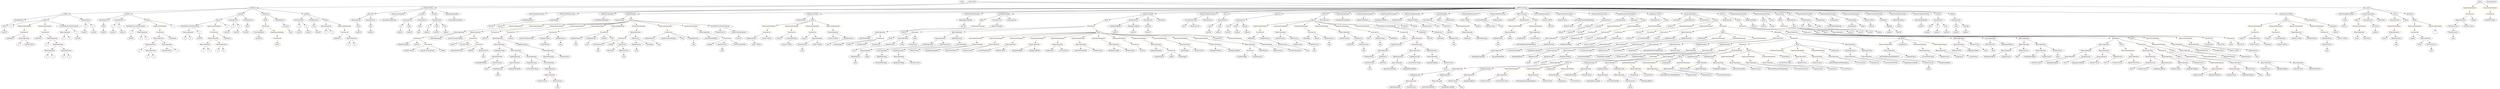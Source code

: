 strict digraph {
	graph [bb="0,0,24506,1044"];
	node [label="\N"];
	Enter	[height=0.5,
		pos="9440.6,1026",
		width=0.83628];
	MemberAccess_Unnamed_39	[color=black,
		height=0.5,
		label=MemberAccess,
		pos="15488,594",
		width=1.9174];
	Identifier_beneficiaryWallet_2	[color=black,
		height=0.5,
		label=beneficiaryWallet,
		pos="15386,522",
		width=2.0699];
	MemberAccess_Unnamed_39 -> Identifier_beneficiaryWallet_2	[pos="e,15409,539.39 15464,576.76 15451,567.55 15434,555.88 15419,545.77"];
	NumberLiteral_Unnamed_17	[color=black,
		height=0.5,
		label=NumberLiteral,
		pos="19996,306",
		width=1.765];
	VariableDeclaration_isCrowdSaleSetup	[color=black,
		height=0.5,
		label=isCrowdSaleSetup,
		pos="14535,810",
		width=2.2085];
	BooleanLiteral_Unnamed_4	[color=black,
		height=0.5,
		label=BooleanLiteral,
		pos="14621,738",
		width=1.7788];
	VariableDeclaration_isCrowdSaleSetup -> BooleanLiteral_Unnamed_4	[pos="e,14600,755.47 14555,792.41 14566,783.52 14580,772.41 14592,762.63"];
	ElementaryTypeName_bool_4	[color=black,
		height=0.5,
		label=bool,
		pos="14731,738",
		width=0.76697];
	VariableDeclaration_isCrowdSaleSetup -> ElementaryTypeName_bool_4	[pos="e,14709,749.47 14581,795 14613,785 14656,770.75 14694,756 14695,755.38 14697,754.73 14698,754.07"];
	ExpressionStatement_Unnamed_70	[color=orange,
		height=0.5,
		label=ExpressionStatement,
		pos="16025,306",
		width=2.458];
	BinaryOperation_Unnamed_123	[color=brown,
		height=0.5,
		label=BinaryOperation,
		pos="16078,234",
		width=1.9867];
	ExpressionStatement_Unnamed_70 -> BinaryOperation_Unnamed_123	[pos="e,16065,251.79 16037,288.05 16044,279.89 16051,269.91 16058,260.82"];
	ElementaryTypeName_uint256_4	[color=black,
		height=0.5,
		label=uint256,
		pos="919.59,666",
		width=1.0442];
	FunctionCall_Unnamed_31	[color=orange,
		height=0.5,
		label=FunctionCall,
		pos="21684,594",
		width=1.6125];
	stringLiteral_Unnamed_7	[color=black,
		height=0.5,
		label=stringLiteral,
		pos="21684,522",
		width=1.5016];
	FunctionCall_Unnamed_31 -> stringLiteral_Unnamed_7	[pos="e,21684,540.1 21684,575.7 21684,568.41 21684,559.73 21684,551.54"];
	Identifier_keccak256_1	[color=black,
		height=0.5,
		label=keccak256,
		pos="21806,522",
		width=1.3907];
	FunctionCall_Unnamed_31 -> Identifier_keccak256_1	[pos="e,21780,537.85 21710,577.64 21728,567.61 21751,554.4 21770,543.48"];
	BinaryOperation_Unnamed_49	[color=brown,
		height=0.5,
		label=BinaryOperation,
		pos="19863,522",
		width=1.9867];
	BinaryOperation_Unnamed_50	[color=brown,
		height=0.5,
		label=BinaryOperation,
		pos="19689,450",
		width=1.9867];
	BinaryOperation_Unnamed_49 -> BinaryOperation_Unnamed_50	[pos="e,19725,465.82 19826,506.15 19800,495.62 19764,481.39 19736,470.03"];
	MemberAccess_Unnamed_8	[color=black,
		height=0.5,
		label=MemberAccess,
		pos="19860,450",
		width=1.9174];
	BinaryOperation_Unnamed_49 -> MemberAccess_Unnamed_8	[pos="e,19860,468.1 19862,503.7 19862,496.41 19861,487.73 19861,479.54"];
	ParameterList_Unnamed_5	[color=black,
		height=0.5,
		label=ParameterList,
		pos="183.59,810",
		width=1.7095];
	Parameter_None_1	[color=black,
		height=0.5,
		label=None,
		pos="37.591,738",
		width=0.85014];
	ParameterList_Unnamed_5 -> Parameter_None_1	[pos="e,60.846,750.15 152.63,794.15 128.71,782.69 95.664,766.84 71.124,755.08"];
	ContractDefinition_safeMath	[color=black,
		height=0.5,
		label=safeMath,
		pos="2427.6,954",
		width=1.2382];
	FunctionDefinition_safeDiv	[color=black,
		height=0.5,
		label=safeDiv,
		pos="636.59,882",
		width=1.0719];
	ContractDefinition_safeMath -> FunctionDefinition_safeDiv	[pos="e,675.05,884.5 2383.3,951.27 2137.8,941.67 945.39,895.07 686.33,884.94"];
	FunctionDefinition_safeMul	[color=black,
		height=0.5,
		label=safeMul,
		pos="1258.6,882",
		width=1.1135];
	ContractDefinition_safeMath -> FunctionDefinition_safeMul	[pos="e,1298.2,885.37 2383.5,950.36 2201,939.43 1504.4,897.72 1309.5,886.05"];
	FunctionDefinition_safeAdd	[color=black,
		height=0.5,
		label=safeAdd,
		pos="2364.6,882",
		width=1.1689];
	ContractDefinition_safeMath -> FunctionDefinition_safeAdd	[pos="e,2379.1,899.15 2413,936.76 2405.2,928.11 2395.4,917.27 2386.7,907.6"];
	FunctionDefinition_safeAssert	[color=black,
		height=0.5,
		label=safeAssert,
		pos="2608.6,882",
		width=1.3769];
	ContractDefinition_safeMath -> FunctionDefinition_safeAssert	[pos="e,2575.6,895.76 2459.1,940.81 2488.4,929.47 2532.3,912.49 2565,899.86"];
	FunctionDefinition_safeSub	[color=black,
		height=0.5,
		label=safeSub,
		pos="3013.6,882",
		width=1.1274];
	ContractDefinition_safeMath -> FunctionDefinition_safeSub	[pos="e,2974.5,887.67 2469.7,947.97 2575.2,935.37 2849.9,902.55 2963.4,888.99"];
	ParameterList_Unnamed_6	[color=black,
		height=0.5,
		label=ParameterList,
		pos="2943.6,810",
		width=1.7095];
	Parameter_a_2	[color=black,
		height=0.5,
		label=a,
		pos="2936.6,738",
		width=0.75];
	ParameterList_Unnamed_6 -> Parameter_a_2	[pos="e,2938.3,756.1 2941.9,791.7 2941.1,784.41 2940.3,775.73 2939.4,767.54"];
	Parameter_b_2	[color=black,
		height=0.5,
		label=b,
		pos="3008.6,738",
		width=0.75];
	ParameterList_Unnamed_6 -> Parameter_b_2	[pos="e,2995.1,753.57 2959,792.41 2967.5,783.28 2978.1,771.81 2987.4,761.85"];
	Identifier_BuyEBETtokens	[color=black,
		height=0.5,
		label=BuyEBETtokens,
		pos="24418,810",
		width=2.0283];
	MemberAccess_Unnamed_45	[color=black,
		height=0.5,
		label=MemberAccess,
		pos="14272,90",
		width=1.9174];
	Identifier_block_17	[color=black,
		height=0.5,
		label=block,
		pos="14361,18",
		width=0.87786];
	MemberAccess_Unnamed_45 -> Identifier_block_17	[pos="e,14343,33.108 14293,72.411 14305,62.688 14321,50.314 14334,39.926"];
	Parameter_None_3	[color=black,
		height=0.5,
		label=None,
		pos="2442.6,738",
		width=0.85014];
	ElementaryTypeName_uint256_13	[color=black,
		height=0.5,
		label=uint256,
		pos="2415.6,666",
		width=1.0442];
	Parameter_None_3 -> ElementaryTypeName_uint256_13	[pos="e,2422.1,683.79 2436.1,720.05 2433.1,712.32 2429.5,702.96 2426.1,694.27"];
	ExpressionStatement_Unnamed_59	[color=orange,
		height=0.5,
		label=ExpressionStatement,
		pos="18520,522",
		width=2.458];
	BinaryOperation_Unnamed_101	[color=brown,
		height=0.5,
		label=BinaryOperation,
		pos="18554,450",
		width=1.9867];
	ExpressionStatement_Unnamed_59 -> BinaryOperation_Unnamed_101	[pos="e,18545,468.1 18528,503.7 18532,496.07 18536,486.92 18540,478.4"];
	FunctionDefinition_safeDiv -> ParameterList_Unnamed_5	[pos="e,237.23,819.29 600.29,875.39 523.82,863.57 345.3,835.99 248.6,821.05"];
	Block_Unnamed_4	[color=black,
		height=0.5,
		label=Block,
		pos="441.59,810",
		width=0.90558];
	FunctionDefinition_safeDiv -> Block_Unnamed_4	[pos="e,468.52,820.67 606.55,870.22 572.23,857.89 516.02,837.72 478.92,824.4"];
	ParameterList_Unnamed_4	[color=black,
		height=0.5,
		label=ParameterList,
		pos="831.59,810",
		width=1.7095];
	FunctionDefinition_safeDiv -> ParameterList_Unnamed_4	[pos="e,793.82,824.56 666.63,870.22 697.75,859.05 746.84,841.42 783.39,828.3"];
	VariableDeclaration_to	[color=black,
		height=0.5,
		label=to,
		pos="4191.6,738",
		width=0.75];
	ElementaryTypeName_address_5	[color=black,
		height=0.5,
		label=address,
		pos="4169.6,666",
		width=1.0996];
	VariableDeclaration_to -> ElementaryTypeName_address_5	[pos="e,4175,684.28 4186.3,720.05 4183.9,712.6 4181.1,703.64 4178.5,695.22"];
	BinaryOperation_Unnamed_41	[color=brown,
		height=0.5,
		label=BinaryOperation,
		pos="17610,666",
		width=1.9867];
	BinaryOperation_Unnamed_43	[color=brown,
		height=0.5,
		label=BinaryOperation,
		pos="19215,594",
		width=1.9867];
	BinaryOperation_Unnamed_41 -> BinaryOperation_Unnamed_43	[pos="e,19144,597.44 17660,652.95 17670,650.98 17681,649.19 17691,648 17693,647.73 18816,608.79 19133,597.84"];
	BinaryOperation_Unnamed_42	[color=brown,
		height=0.5,
		label=BinaryOperation,
		pos="19530,594",
		width=1.9867];
	BinaryOperation_Unnamed_41 -> BinaryOperation_Unnamed_42	[pos="e,19463,600.76 17660,652.94 17670,650.94 17681,649.15 17691,648 18045,607.19 18939,628.93 19296,612 19348,609.53 19406,605.3 19451,\
601.67"];
	IfStatement_Unnamed_12	[color=orange,
		height=0.5,
		label=IfStatement,
		pos="17132,522",
		width=1.4739];
	IfStatement_Unnamed_13	[color=orange,
		height=0.5,
		label=IfStatement,
		pos="16928,450",
		width=1.4739];
	IfStatement_Unnamed_12 -> IfStatement_Unnamed_13	[pos="e,16964,463.52 17095,508.49 17061,496.92 17011,479.69 16975,467.1"];
	BinaryOperation_Unnamed_110	[color=brown,
		height=0.5,
		label=BinaryOperation,
		pos="17071,450",
		width=1.9867];
	IfStatement_Unnamed_12 -> BinaryOperation_Unnamed_110	[pos="e,17085,467.96 17117,504.41 17110,496.08 17101,485.8 17093,476.49"];
	Block_Unnamed_33	[color=black,
		height=0.5,
		label=Block,
		pos="17193,450",
		width=0.90558];
	IfStatement_Unnamed_12 -> Block_Unnamed_33	[pos="e,17179,466.51 17146,504.41 17154,495.62 17163,484.66 17172,474.96"];
	BinaryOperation_Unnamed_134	[color=brown,
		height=0.5,
		label=BinaryOperation,
		pos="13851,450",
		width=1.9867];
	TupleExpression_Unnamed_25	[color=black,
		height=0.5,
		label=TupleExpression,
		pos="13686,378",
		width=2.0422];
	BinaryOperation_Unnamed_134 -> TupleExpression_Unnamed_25	[pos="e,13721,394.11 13815,433.98 13791,423.64 13758,409.79 13732,398.58"];
	TupleExpression_Unnamed_26	[color=black,
		height=0.5,
		label=TupleExpression,
		pos="13851,378",
		width=2.0422];
	BinaryOperation_Unnamed_134 -> TupleExpression_Unnamed_26	[pos="e,13851,396.1 13851,431.7 13851,424.41 13851,415.73 13851,407.54"];
	ParameterList_Unnamed_20	[color=black,
		height=0.5,
		label=ParameterList,
		pos="12007,810",
		width=1.7095];
	VariableDeclaration__value_1	[color=black,
		height=0.5,
		label=_value,
		pos="11897,738",
		width=0.96103];
	ParameterList_Unnamed_20 -> VariableDeclaration__value_1	[pos="e,11918,752.47 11982,793.12 11966,782.87 11944,769.46 11927,758.55"];
	VariableDeclaration__from	[color=black,
		height=0.5,
		label=_from,
		pos="11994,738",
		width=0.93331];
	ParameterList_Unnamed_20 -> VariableDeclaration__from	[pos="e,11997,756.1 12003,791.7 12002,784.32 12000,775.52 11999,767.25"];
	Parameter_newOwner	[color=black,
		height=0.5,
		label=newOwner,
		pos="23313,738",
		width=1.4046];
	ElementaryTypeName_address_1	[color=black,
		height=0.5,
		label=address,
		pos="23313,666",
		width=1.0996];
	Parameter_newOwner -> ElementaryTypeName_address_1	[pos="e,23313,684.1 23313,719.7 23313,712.41 23313,703.73 23313,695.54"];
	UnaryOperation_Unnamed_1	[color=black,
		height=0.5,
		label=UnaryOperation,
		pos="8669.6,450",
		width=1.9452];
	TupleExpression_Unnamed_2	[color=black,
		height=0.5,
		label=TupleExpression,
		pos="8666.6,378",
		width=2.0422];
	UnaryOperation_Unnamed_1 -> TupleExpression_Unnamed_2	[pos="e,8667.3,396.1 8668.8,431.7 8668.5,424.41 8668.2,415.73 8667.8,407.54"];
	BinaryOperation_Unnamed_16	[color=brown,
		height=0.5,
		label=BinaryOperation,
		pos="1840.6,666",
		width=1.9867];
	Identifier_a_8	[color=black,
		height=0.5,
		label=a,
		pos="1800.6,594",
		width=0.75];
	BinaryOperation_Unnamed_16 -> Identifier_a_8	[pos="e,1809.8,611.14 1830.7,647.7 1826.1,639.67 1820.6,629.95 1815.5,621.05"];
	Identifier_b_8	[color=black,
		height=0.5,
		label=b,
		pos="1872.6,594",
		width=0.75];
	BinaryOperation_Unnamed_16 -> Identifier_b_8	[pos="e,1865,611.62 1848.5,647.7 1852,639.95 1856.3,630.64 1860.2,622.02"];
	VariableDeclaration_tokenReward	[color=black,
		height=0.5,
		label=tokenReward,
		pos="17899,810",
		width=1.6679];
	UserDefinedTypeName_Unnamed_4	[color=black,
		height=0.5,
		label=UserDefinedTypeName,
		pos="18050,738",
		width=2.7214];
	VariableDeclaration_tokenReward -> UserDefinedTypeName_Unnamed_4	[pos="e,18015,755.24 17930,794.33 17952,784.37 17980,771.06 18004,759.99"];
	FunctionDefinition_balanceOf	[color=black,
		height=0.5,
		label=balanceOf,
		pos="3637.6,882",
		width=1.3491];
	ParameterList_Unnamed_12	[color=black,
		height=0.5,
		label=ParameterList,
		pos="3496.6,810",
		width=1.7095];
	FunctionDefinition_balanceOf -> ParameterList_Unnamed_12	[pos="e,3526.7,825.94 3609.4,867 3588.6,856.69 3560.1,842.52 3536.9,831.02"];
	ParameterList_Unnamed_11	[color=black,
		height=0.5,
		label=ParameterList,
		pos="3637.6,810",
		width=1.7095];
	FunctionDefinition_balanceOf -> ParameterList_Unnamed_11	[pos="e,3637.6,828.1 3637.6,863.7 3637.6,856.41 3637.6,847.73 3637.6,839.54"];
	Parameter_tokensLeft	[color=black,
		height=0.5,
		label=tokensLeft,
		pos="14196,738",
		width=1.3907];
	ElementaryTypeName_uint256_34	[color=black,
		height=0.5,
		label=uint256,
		pos="14232,666",
		width=1.0442];
	Parameter_tokensLeft -> ElementaryTypeName_uint256_34	[pos="e,14223,683.79 14204,720.05 14208,712.23 14213,702.75 14218,693.98"];
	BinaryOperation_Unnamed_28	[color=brown,
		height=0.5,
		label=BinaryOperation,
		pos="12269,522",
		width=1.9867];
	FunctionCall_Unnamed_8	[color=orange,
		height=0.5,
		label=FunctionCall,
		pos="12269,450",
		width=1.6125];
	BinaryOperation_Unnamed_28 -> FunctionCall_Unnamed_8	[pos="e,12269,468.1 12269,503.7 12269,496.41 12269,487.73 12269,479.54"];
	Identifier_tokenReward	[color=black,
		height=0.5,
		label=tokenReward,
		pos="12405,450",
		width=1.6679];
	BinaryOperation_Unnamed_28 -> Identifier_tokenReward	[pos="e,12376,465.94 12299,505.29 12319,495.18 12344,481.93 12366,471.06"];
	ExpressionStatement_Unnamed_17	[color=orange,
		height=0.5,
		label=ExpressionStatement,
		pos="9635.6,594",
		width=2.458];
	BinaryOperation_Unnamed_31	[color=brown,
		height=0.5,
		label=BinaryOperation,
		pos="9652.6,522",
		width=1.9867];
	ExpressionStatement_Unnamed_17 -> BinaryOperation_Unnamed_31	[pos="e,9648.4,540.1 9639.8,575.7 9641.6,568.32 9643.7,559.52 9645.7,551.25"];
	MemberAccess_Unnamed_21	[color=black,
		height=0.5,
		label=MemberAccess,
		pos="24056,666",
		width=1.9174];
	Identifier_msg_8	[color=black,
		height=0.5,
		label=msg,
		pos="24056,594",
		width=0.75];
	MemberAccess_Unnamed_21 -> Identifier_msg_8	[pos="e,24056,612.1 24056,647.7 24056,640.41 24056,631.73 24056,623.54"];
	Identifier_fundingEndBlock_2	[color=black,
		height=0.5,
		label=fundingEndBlock,
		pos="4745.6,306",
		width=2.0976];
	Identifier_safeAdd	[color=black,
		height=0.5,
		label=safeAdd,
		pos="6995.6,522",
		width=1.1689];
	BooleanLiteral_Unnamed_20	[color=black,
		height=0.5,
		label=BooleanLiteral,
		pos="16762,162",
		width=1.7788];
	BinaryOperation_Unnamed_126	[color=brown,
		height=0.5,
		label=BinaryOperation,
		pos="14113,90",
		width=1.9867];
	Identifier_amountRaisedInWei_9	[color=black,
		height=0.5,
		label=amountRaisedInWei,
		pos="14025,18",
		width=2.3887];
	BinaryOperation_Unnamed_126 -> Identifier_amountRaisedInWei_9	[pos="e,14046,35.713 14092,72.411 14081,63.583 14067,52.572 14055,42.844"];
	Identifier_fundingMinCapInWei_7	[color=black,
		height=0.5,
		label=fundingMinCapInWei,
		pos="14220,18",
		width=2.5273];
	BinaryOperation_Unnamed_126 -> Identifier_fundingMinCapInWei_7	[pos="e,14194,35.633 14137,72.765 14152,63.533 14169,51.83 14185,41.701"];
	Identifier_block_15	[color=black,
		height=0.5,
		label=block,
		pos="18939,234",
		width=0.87786];
	Identifier_tokensRemaining_1	[color=black,
		height=0.5,
		label=tokensRemaining,
		pos="11351,450",
		width=2.056];
	IfStatement_Unnamed_8	[color=orange,
		height=0.5,
		label=IfStatement,
		pos="17533,738",
		width=1.4739];
	Block_Unnamed_26	[color=black,
		height=0.5,
		label=Block,
		pos="17940,666",
		width=0.90558];
	IfStatement_Unnamed_8 -> Block_Unnamed_26	[pos="e,17915,678.37 17571,725.4 17579,723.39 17587,721.48 17595,720 17728,693.94 17767,718.38 17899,684 17901,683.48 17903,682.89 17905,\
682.24"];
	BinaryOperation_Unnamed_86	[color=brown,
		height=0.5,
		label=BinaryOperation,
		pos="18062,666",
		width=1.9867];
	IfStatement_Unnamed_8 -> BinaryOperation_Unnamed_86	[pos="e,18010,678.86 17571,725.25 17579,723.25 17587,721.38 17595,720 17765,689.04 17811,710 17982,684 17987,683.14 17993,682.13 17999,\
681.04"];
	StateVariableDeclaration_Unnamed	[color=black,
		height=0.5,
		label=StateVariableDeclaration,
		pos="23030,882",
		width=2.8184];
	VariableDeclaration_owner	[color=black,
		height=0.5,
		label=owner,
		pos="23020,810",
		width=0.93331];
	StateVariableDeclaration_Unnamed -> VariableDeclaration_owner	[pos="e,23022,828.1 23027,863.7 23026,856.32 23025,847.52 23024,839.25"];
	InheritanceSpecifier_Unnamed	[color=black,
		height=0.5,
		label=InheritanceSpecifier,
		pos="3904.6,882",
		width=2.3333];
	UserDefinedTypeName_Unnamed	[color=black,
		height=0.5,
		label=UserDefinedTypeName,
		pos="3815.6,810",
		width=2.7214];
	InheritanceSpecifier_Unnamed -> UserDefinedTypeName_Unnamed	[pos="e,3837.1,827.96 3883.5,864.41 3872.4,855.65 3858.5,844.73 3846.2,835.06"];
	ElementaryTypeName_uint256_18	[color=black,
		height=0.5,
		label=uint256,
		pos="5009.6,738",
		width=1.0442];
	ElementaryTypeName_address_9	[color=black,
		height=0.5,
		label=address,
		pos="19012,666",
		width=1.0996];
	BooleanLiteral_Unnamed_9	[color=black,
		height=0.5,
		label=BooleanLiteral,
		pos="13692,810",
		width=1.7788];
	Identifier_isCrowdSaleSetup_2	[color=black,
		height=0.5,
		label=isCrowdSaleSetup,
		pos="5267.6,234",
		width=2.2085];
	Identifier_b_7	[color=black,
		height=0.5,
		label=b,
		pos="3204.6,666",
		width=0.75];
	MemberAccess_Unnamed_33	[color=black,
		height=0.5,
		label=MemberAccess,
		pos="5646.6,594",
		width=1.9174];
	Identifier_msg_17	[color=black,
		height=0.5,
		label=msg,
		pos="5646.6,522",
		width=0.75];
	MemberAccess_Unnamed_33 -> Identifier_msg_17	[pos="e,5646.6,540.1 5646.6,575.7 5646.6,568.41 5646.6,559.73 5646.6,551.54"];
	NumberLiteral_Unnamed_36	[color=black,
		height=0.5,
		label=NumberLiteral,
		pos="13194,594",
		width=1.765];
	stringLiteral_Unnamed_11	[color=black,
		height=0.5,
		label=stringLiteral,
		pos="18681,522",
		width=1.5016];
	TupleExpression_Unnamed_6	[color=black,
		height=0.5,
		label=TupleExpression,
		pos="5261.6,306",
		width=2.0422];
	TupleExpression_Unnamed_6 -> Identifier_isCrowdSaleSetup_2	[pos="e,5266.1,252.1 5263.1,287.7 5263.7,280.41 5264.4,271.73 5265.1,263.54"];
	Identifier_areFundsReleasedToBeneficiary_6	[color=black,
		height=0.5,
		label=areFundsReleasedToBeneficiary,
		pos="14993,90",
		width=3.6362];
	VariableDeclaration_c	[color=black,
		height=0.5,
		label=c,
		pos="1283.6,666",
		width=0.75];
	ElementaryTypeName_uint256_3	[color=black,
		height=0.5,
		label=uint256,
		pos="1283.6,594",
		width=1.0442];
	VariableDeclaration_c -> ElementaryTypeName_uint256_3	[pos="e,1283.6,612.1 1283.6,647.7 1283.6,640.41 1283.6,631.73 1283.6,623.54"];
	Identifier_owner_2	[color=black,
		height=0.5,
		label=owner,
		pos="23146,594",
		width=0.93331];
	Identifier_isCrowdSaleSetup	[color=black,
		height=0.5,
		label=isCrowdSaleSetup,
		pos="8661.6,306",
		width=2.2085];
	VariableDeclaration_fundingStartBlock	[color=black,
		height=0.5,
		label=fundingStartBlock,
		pos="13532,810",
		width=2.1669];
	ElementaryTypeName_uint256_23	[color=black,
		height=0.5,
		label=uint256,
		pos="13870,738",
		width=1.0442];
	VariableDeclaration_fundingStartBlock -> ElementaryTypeName_uint256_23	[pos="e,13842,750.24 13589,797.6 13599,795.7 13609,793.77 13619,792 13710,775.13 13734,780.13 13824,756 13826,755.35 13828,754.63 13831,\
753.86"];
	ExpressionStatement_Unnamed_16	[color=orange,
		height=0.5,
		label=ExpressionStatement,
		pos="9830.6,594",
		width=2.458];
	BinaryOperation_Unnamed_30	[color=brown,
		height=0.5,
		label=BinaryOperation,
		pos="9813.6,522",
		width=1.9867];
	ExpressionStatement_Unnamed_16 -> BinaryOperation_Unnamed_30	[pos="e,9817.7,540.1 9826.4,575.7 9824.6,568.32 9822.5,559.52 9820.5,551.25"];
	VariableDeclaration_admin	[color=black,
		height=0.5,
		label=admin,
		pos="17332,810",
		width=0.91945];
	ElementaryTypeName_address_6	[color=black,
		height=0.5,
		label=address,
		pos="17332,738",
		width=1.0996];
	VariableDeclaration_admin -> ElementaryTypeName_address_6	[pos="e,17332,756.1 17332,791.7 17332,784.41 17332,775.73 17332,767.54"];
	Identifier_owner_3	[color=black,
		height=0.5,
		label=owner,
		pos="17423,738",
		width=0.93331];
	VariableDeclaration_admin -> Identifier_owner_3	[pos="e,17404,753.38 17350,794.83 17363,784.94 17380,771.55 17395,760.36"];
	BinaryOperation_Unnamed_44	[color=brown,
		height=0.5,
		label=BinaryOperation,
		pos="19215,522",
		width=1.9867];
	BinaryOperation_Unnamed_43 -> BinaryOperation_Unnamed_44	[pos="e,19215,540.1 19215,575.7 19215,568.41 19215,559.73 19215,551.54"];
	MemberAccess_Unnamed_6	[color=black,
		height=0.5,
		label=MemberAccess,
		pos="19374,522",
		width=1.9174];
	BinaryOperation_Unnamed_43 -> MemberAccess_Unnamed_6	[pos="e,19339,538.04 19249,577.81 19273,567.5 19304,553.77 19329,542.64"];
	VariableDeclaration_from_1	[color=black,
		height=0.5,
		label=from,
		pos="18944,738",
		width=0.7947];
	ElementaryTypeName_address_8	[color=black,
		height=0.5,
		label=address,
		pos="18915,666",
		width=1.0996];
	VariableDeclaration_from_1 -> ElementaryTypeName_address_8	[pos="e,18922,683.79 18937,720.05 18933,712.32 18929,702.96 18926,694.27"];
	VariableDeclaration_winner_TOD33	[color=black,
		height=0.5,
		label=winner_TOD33,
		pos="18374,810",
		width=1.9036];
	ElementaryTypeName_address_18	[color=black,
		height=0.5,
		label=address,
		pos="18412,738",
		width=1.0996];
	VariableDeclaration_winner_TOD33 -> ElementaryTypeName_address_18	[pos="e,18403,755.62 18383,791.7 18387,783.87 18392,774.44 18397,765.73"];
	BinaryOperation_Unnamed_88	[color=brown,
		height=0.5,
		label=BinaryOperation,
		pos="15239,594",
		width=1.9867];
	Identifier_areFundsReleasedToBeneficiary	[color=black,
		height=0.5,
		label=areFundsReleasedToBeneficiary,
		pos="14998,522",
		width=3.6362];
	BinaryOperation_Unnamed_88 -> Identifier_areFundsReleasedToBeneficiary	[pos="e,15052,538.77 15193,579.75 15156,569.08 15104,553.93 15063,541.97"];
	TupleExpression_Unnamed_10	[color=black,
		height=0.5,
		label=TupleExpression,
		pos="15220,522",
		width=2.0422];
	BinaryOperation_Unnamed_88 -> TupleExpression_Unnamed_10	[pos="e,15224,540.1 15234,575.7 15232,568.24 15229,559.32 15227,550.97"];
	Identifier_isCrowdSaleClosed_4	[color=black,
		height=0.5,
		label=isCrowdSaleClosed,
		pos="17701,234",
		width=2.3471];
	Identifier_require_9	[color=black,
		height=0.5,
		label=require,
		pos="13796,594",
		width=1.0026];
	Identifier_isCrowdSaleSetup_1	[color=black,
		height=0.5,
		label=isCrowdSaleSetup,
		pos="9669.6,450",
		width=2.2085];
	BinaryOperation_Unnamed_47	[color=brown,
		height=0.5,
		label=BinaryOperation,
		pos="20027,522",
		width=1.9867];
	BinaryOperation_Unnamed_48	[color=brown,
		height=0.5,
		label=BinaryOperation,
		pos="20027,450",
		width=1.9867];
	BinaryOperation_Unnamed_47 -> BinaryOperation_Unnamed_48	[pos="e,20027,468.1 20027,503.7 20027,496.41 20027,487.73 20027,479.54"];
	MemberAccess_Unnamed_7	[color=black,
		height=0.5,
		label=MemberAccess,
		pos="20198,450",
		width=1.9174];
	BinaryOperation_Unnamed_47 -> MemberAccess_Unnamed_7	[pos="e,20162,465.7 20063,506.15 20089,495.63 20123,481.42 20151,470.06"];
	Identifier_safeAssert_3	[color=black,
		height=0.5,
		label=safeAssert,
		pos="3313.6,594",
		width=1.3769];
	Identifier_tokensPerEthPrice	[color=black,
		height=0.5,
		label=tokensPerEthPrice,
		pos="9347.6,450",
		width=2.1947];
	Identifier_fundingStartBlock_4	[color=black,
		height=0.5,
		label=fundingStartBlock,
		pos="19529,378",
		width=2.1669];
	BinaryOperation_Unnamed_50 -> Identifier_fundingStartBlock_4	[pos="e,19564,394.4 19654,433.81 19631,423.61 19600,410.06 19574,398.98"];
	NumberLiteral_Unnamed_14	[color=black,
		height=0.5,
		label=NumberLiteral,
		pos="19689,378",
		width=1.765];
	BinaryOperation_Unnamed_50 -> NumberLiteral_Unnamed_14	[pos="e,19689,396.1 19689,431.7 19689,424.41 19689,415.73 19689,407.54"];
	BinaryOperation_Unnamed_103	[color=brown,
		height=0.5,
		label=BinaryOperation,
		pos="19040,450",
		width=1.9867];
	stringLiteral_Unnamed_10	[color=black,
		height=0.5,
		label=stringLiteral,
		pos="19237,378",
		width=1.5016];
	BinaryOperation_Unnamed_103 -> stringLiteral_Unnamed_10	[pos="e,19200,391.85 19079,434.83 19111,423.48 19156,407.52 19190,395.58"];
	Identifier_CurrentStatus_3	[color=black,
		height=0.5,
		label=CurrentStatus,
		pos="19371,378",
		width=1.7095];
	BinaryOperation_Unnamed_103 -> Identifier_CurrentStatus_3	[pos="e,19324,390.32 19093,437.57 19102,435.69 19111,433.78 19120,432 19199,415.52 19220,413.5 19300,396 19304,395.01 19309,393.95 19313,\
392.87"];
	StateVariableDeclaration_Unnamed_11	[color=black,
		height=0.5,
		label=StateVariableDeclaration,
		pos="5176.6,882",
		width=2.8184];
	VariableDeclaration_fundingEndBlock	[color=black,
		height=0.5,
		label=fundingEndBlock,
		pos="5044.6,810",
		width=2.0976];
	StateVariableDeclaration_Unnamed_11 -> VariableDeclaration_fundingEndBlock	[pos="e,5074.3,826.75 5145.3,864.41 5127.1,854.75 5103.9,842.46 5084.4,832.12"];
	VariableDeclaration_reward_TOD28	[color=black,
		height=0.5,
		label=reward_TOD28,
		pos="15194,810",
		width=1.9313];
	ElementaryTypeName_uint256_37	[color=black,
		height=0.5,
		label=uint256,
		pos="15205,738",
		width=1.0442];
	VariableDeclaration_reward_TOD28 -> ElementaryTypeName_uint256_37	[pos="e,15202,756.1 15196,791.7 15197,784.32 15199,775.52 15200,767.25"];
	FunctionCall_Unnamed_28	[color=orange,
		height=0.5,
		label=FunctionCall,
		pos="5931.6,666",
		width=1.6125];
	FunctionCall_Unnamed_28 -> MemberAccess_Unnamed_33	[pos="e,5695.6,607.03 5887.1,654.06 5838.5,642.14 5760.6,623.01 5706.7,609.77"];
	MemberAccess_Unnamed_32	[color=black,
		height=0.5,
		label=MemberAccess,
		pos="5802.6,594",
		width=1.9174];
	FunctionCall_Unnamed_28 -> MemberAccess_Unnamed_32	[pos="e,5831.4,610.64 5903.6,649.81 5885.4,639.95 5861.5,626.96 5841.5,616.1"];
	Identifier_Transfer	[color=black,
		height=0.5,
		label=Transfer,
		pos="5931.6,594",
		width=1.1689];
	FunctionCall_Unnamed_28 -> Identifier_Transfer	[pos="e,5931.6,612.1 5931.6,647.7 5931.6,640.41 5931.6,631.73 5931.6,623.54"];
	Identifier_this	[color=black,
		height=0.5,
		label=this,
		pos="6018.6,594",
		width=0.75];
	FunctionCall_Unnamed_28 -> Identifier_this	[pos="e,6001.7,608.56 5951.8,648.76 5964.1,638.85 5979.9,626.09 5993.1,615.49"];
	FunctionCall_Unnamed_40	[color=orange,
		height=0.5,
		label=FunctionCall,
		pos="12865,666",
		width=1.6125];
	Identifier_ethRefund_2	[color=black,
		height=0.5,
		label=ethRefund,
		pos="12813,594",
		width=1.363];
	FunctionCall_Unnamed_40 -> Identifier_ethRefund_2	[pos="e,12825,611.79 12852,648.05 12846,639.89 12839,629.91 12832,620.82"];
	Identifier_Refund	[color=black,
		height=0.5,
		label=Refund,
		pos="12918,594",
		width=1.0581];
	FunctionCall_Unnamed_40 -> Identifier_Refund	[pos="e,12905,611.31 12877,648.05 12884,639.77 12891,629.62 12898,620.42"];
	MemberAccess_Unnamed_54	[color=black,
		height=0.5,
		label=MemberAccess,
		pos="13043,594",
		width=1.9174];
	FunctionCall_Unnamed_40 -> MemberAccess_Unnamed_54	[pos="e,13005,609.59 12899,651.34 12927,640.64 12965,625.63 12995,613.8"];
	ExpressionStatement_Unnamed_51	[color=orange,
		height=0.5,
		label=ExpressionStatement,
		pos="21501,594",
		width=2.458];
	Block_Unnamed_26 -> ExpressionStatement_Unnamed_51	[pos="e,21431,605.4 17963,653.35 17969,651.15 17975,649.17 17981,648 18165,610.29 21179,624.86 21367,612 21384,610.82 21402,608.92 21420,\
606.81"];
	BinaryOperation_Unnamed_93	[color=brown,
		height=0.5,
		label=BinaryOperation,
		pos="15274,450",
		width=1.9867];
	Identifier_fundingEndBlock_3	[color=black,
		height=0.5,
		label=fundingEndBlock,
		pos="14908,378",
		width=2.0976];
	BinaryOperation_Unnamed_93 -> Identifier_fundingEndBlock_3	[pos="e,14964,390.4 15220,437.62 15211,435.7 15202,433.76 15193,432 15104,414.72 15081,412.86 14993,396 14987,394.89 14981,393.73 14975,\
392.54"];
	MemberAccess_Unnamed_40	[color=black,
		height=0.5,
		label=MemberAccess,
		pos="15071,378",
		width=1.9174];
	BinaryOperation_Unnamed_93 -> MemberAccess_Unnamed_40	[pos="e,15111,392.91 15233,434.83 15201,423.8 15156,408.43 15122,396.61"];
	IfStatement_Unnamed_2	[color=orange,
		height=0.5,
		label=IfStatement,
		pos="9057.6,666",
		width=1.4739];
	Block_Unnamed_14	[color=black,
		height=0.5,
		label=Block,
		pos="8813.6,594",
		width=0.90558];
	IfStatement_Unnamed_2 -> Block_Unnamed_14	[pos="e,8838.5,606.01 9017.3,653.83 9010.1,651.87 9002.6,649.86 8995.6,648 8933.1,631.45 8916,632.44 8854.6,612 8852.8,611.4 8850.9,610.75 \
8849.1,610.08"];
	BinaryOperation_Unnamed_40	[color=brown,
		height=0.5,
		label=BinaryOperation,
		pos="8935.6,594",
		width=1.9867];
	IfStatement_Unnamed_2 -> BinaryOperation_Unnamed_40	[pos="e,8963.4,610.97 9031.4,649.98 9014.4,640.24 8992.1,627.4 8973.2,616.58"];
	Block_Unnamed_13	[color=black,
		height=0.5,
		label=Block,
		pos="9057.6,594",
		width=0.90558];
	IfStatement_Unnamed_2 -> Block_Unnamed_13	[pos="e,9057.6,612.1 9057.6,647.7 9057.6,640.41 9057.6,631.73 9057.6,623.54"];
	Identifier_msg_4	[color=black,
		height=0.5,
		label=msg,
		pos="8392.6,450",
		width=0.75];
	NumberLiteral_Unnamed_11	[color=black,
		height=0.5,
		label=NumberLiteral,
		pos="19193,450",
		width=1.765];
	BinaryOperation_Unnamed_44 -> NumberLiteral_Unnamed_11	[pos="e,19198,468.1 19209,503.7 19207,496.24 19204,487.32 19201,478.97"];
	Identifier_fundingStartBlock_2	[color=black,
		height=0.5,
		label=fundingStartBlock,
		pos="19353,450",
		width=2.1669];
	BinaryOperation_Unnamed_44 -> Identifier_fundingStartBlock_2	[pos="e,19322,466.73 19245,505.46 19265,495.57 19290,482.62 19312,471.83"];
	MemberAccess_Unnamed_34	[color=black,
		height=0.5,
		label=MemberAccess,
		pos="6402.6,594",
		width=1.9174];
	Identifier_msg_18	[color=black,
		height=0.5,
		label=msg,
		pos="6497.6,522",
		width=0.75];
	MemberAccess_Unnamed_34 -> Identifier_msg_18	[pos="e,6479.8,536.1 6424.6,576.76 6438.4,566.63 6456.2,553.51 6470.8,542.76"];
	FunctionCall_Unnamed_33	[color=orange,
		height=0.5,
		label=FunctionCall,
		pos="15652,666",
		width=1.6125];
	FunctionCall_Unnamed_33 -> BinaryOperation_Unnamed_88	[pos="e,15291,606.62 15609,653.39 15601,651.43 15592,649.53 15585,648 15468,625.35 15437,632.22 15320,612 15314,611.03 15308,609.96 15302,\
608.83"];
	Identifier_require_7	[color=black,
		height=0.5,
		label=require,
		pos="15365,594",
		width=1.0026];
	FunctionCall_Unnamed_33 -> Identifier_require_7	[pos="e,15392,606.13 15608,653.65 15600,651.7 15592,649.75 15585,648 15507,630.23 15486,634.1 15410,612 15407,611.35 15405,610.63 15403,\
609.88"];
	BinaryOperation_Unnamed_136	[color=brown,
		height=0.5,
		label=BinaryOperation,
		pos="14027,378",
		width=1.9867];
	Identifier_fundingEndBlock_7	[color=black,
		height=0.5,
		label=fundingEndBlock,
		pos="14027,306",
		width=2.0976];
	BinaryOperation_Unnamed_136 -> Identifier_fundingEndBlock_7	[pos="e,14027,324.1 14027,359.7 14027,352.41 14027,343.73 14027,335.54"];
	MemberAccess_Unnamed_46	[color=black,
		height=0.5,
		label=MemberAccess,
		pos="14190,306",
		width=1.9174];
	BinaryOperation_Unnamed_136 -> MemberAccess_Unnamed_46	[pos="e,14155,321.99 14062,361.98 14086,351.6 14118,337.7 14144,326.47"];
	BinaryOperation_Unnamed_15	[color=brown,
		height=0.5,
		label=BinaryOperation,
		pos="3204.6,738",
		width=1.9867];
	BinaryOperation_Unnamed_15 -> Identifier_b_7	[pos="e,3204.6,684.1 3204.6,719.7 3204.6,712.41 3204.6,703.73 3204.6,695.54"];
	Identifier_a_7	[color=black,
		height=0.5,
		label=a,
		pos="3276.6,666",
		width=0.75];
	BinaryOperation_Unnamed_15 -> Identifier_a_7	[pos="e,3261.8,681.42 3222,720.05 3231.5,710.82 3243.4,699.29 3253.6,689.33"];
	NumberLiteral_Unnamed_26	[color=black,
		height=0.5,
		label=NumberLiteral,
		pos="5363.6,90",
		width=1.765];
	Block_Unnamed_25	[color=black,
		height=0.5,
		label=Block,
		pos="17506,810",
		width=0.90558];
	Block_Unnamed_25 -> IfStatement_Unnamed_8	[pos="e,17526,756.28 17512,792.05 17515,784.52 17519,775.44 17522,766.94"];
	VariableDeclaration_c_2	[color=black,
		height=0.5,
		label=c,
		pos="1957.6,666",
		width=0.75];
	ElementaryTypeName_uint256_14	[color=black,
		height=0.5,
		label=uint256,
		pos="1957.6,594",
		width=1.0442];
	VariableDeclaration_c_2 -> ElementaryTypeName_uint256_14	[pos="e,1957.6,612.1 1957.6,647.7 1957.6,640.41 1957.6,631.73 1957.6,623.54"];
	TupleExpression_Unnamed_7	[color=black,
		height=0.5,
		label=TupleExpression,
		pos="5093.6,378",
		width=2.0422];
	BinaryOperation_Unnamed_79	[color=brown,
		height=0.5,
		label=BinaryOperation,
		pos="5091.6,306",
		width=1.9867];
	TupleExpression_Unnamed_7 -> BinaryOperation_Unnamed_79	[pos="e,5092.1,324.1 5093.1,359.7 5092.9,352.41 5092.6,343.73 5092.4,335.54"];
	ElementaryTypeName_uint256_28	[color=black,
		height=0.5,
		label=uint256,
		pos="18379,666",
		width=1.0442];
	ElementaryTypeName_address	[color=black,
		height=0.5,
		label=address,
		pos="23010,738",
		width=1.0996];
	ElementaryTypeName_address_10	[color=black,
		height=0.5,
		label=address,
		pos="12176,666",
		width=1.0996];
	Identifier_block_1	[color=black,
		height=0.5,
		label=block,
		pos="19481,450",
		width=0.87786];
	MemberAccess_Unnamed_6 -> Identifier_block_1	[pos="e,19461,464.1 19398,504.76 19414,494.43 19435,481.01 19451,470.15"];
	Identifier_tokensPerEthPrice_6	[color=black,
		height=0.5,
		label=tokensPerEthPrice,
		pos="4505.6,450",
		width=2.1947];
	BinaryOperation_Unnamed_46	[color=brown,
		height=0.5,
		label=BinaryOperation,
		pos="19863,594",
		width=1.9867];
	BinaryOperation_Unnamed_46 -> BinaryOperation_Unnamed_49	[pos="e,19863,540.1 19863,575.7 19863,568.41 19863,559.73 19863,551.54"];
	BinaryOperation_Unnamed_46 -> BinaryOperation_Unnamed_47	[pos="e,19991,537.99 19898,577.98 19922,567.6 19955,553.7 19981,542.47"];
	BooleanLiteral_Unnamed_3	[color=black,
		height=0.5,
		label=BooleanLiteral,
		pos="15346,810",
		width=1.7788];
	BinaryOperation_Unnamed_6	[color=brown,
		height=0.5,
		label=BinaryOperation,
		pos="1537.6,522",
		width=1.9867];
	Identifier_b_1	[color=black,
		height=0.5,
		label=b,
		pos="1422.6,450",
		width=0.75];
	BinaryOperation_Unnamed_6 -> Identifier_b_1	[pos="e,1442,462.84 1511.2,504.94 1493.5,494.16 1470.2,479.95 1451.9,468.82"];
	BinaryOperation_Unnamed_7	[color=brown,
		height=0.5,
		label=BinaryOperation,
		pos="1539.6,450",
		width=1.9867];
	BinaryOperation_Unnamed_6 -> BinaryOperation_Unnamed_7	[pos="e,1539.1,468.1 1538.1,503.7 1538.3,496.41 1538.5,487.73 1538.8,479.54"];
	Identifier_rewardTransferAmount_3	[color=black,
		height=0.5,
		label=rewardTransferAmount,
		pos="6586.6,594",
		width=2.7075];
	Identifier_Burn	[color=black,
		height=0.5,
		label=Burn,
		pos="13441,594",
		width=0.7947];
	Identifier_safeAssert_1	[color=black,
		height=0.5,
		label=safeAssert,
		pos="73.591,594",
		width=1.3769];
	ExpressionStatement_Unnamed_23	[color=orange,
		height=0.5,
		label=ExpressionStatement,
		pos="10026,594",
		width=2.458];
	BinaryOperation_Unnamed_37	[color=brown,
		height=0.5,
		label=BinaryOperation,
		pos="9974.6,522",
		width=1.9867];
	ExpressionStatement_Unnamed_23 -> BinaryOperation_Unnamed_37	[pos="e,9987.1,540.1 10013,575.7 10007,567.73 10000,558.1 9993.7,549.26"];
	Parameter__fundingEndBlock	[color=black,
		height=0.5,
		label=_fundingEndBlock,
		pos="11029,738",
		width=2.2362];
	ElementaryTypeName_uint256_36	[color=black,
		height=0.5,
		label=uint256,
		pos="11029,666",
		width=1.0442];
	Parameter__fundingEndBlock -> ElementaryTypeName_uint256_36	[pos="e,11029,684.1 11029,719.7 11029,712.41 11029,703.73 11029,695.54"];
	BinaryOperation_Unnamed_98	[color=brown,
		height=0.5,
		label=BinaryOperation,
		pos="17471,594",
		width=1.9867];
	TupleExpression_Unnamed_13	[color=black,
		height=0.5,
		label=TupleExpression,
		pos="16681,522",
		width=2.0422];
	BinaryOperation_Unnamed_98 -> TupleExpression_Unnamed_13	[pos="e,16747,529.91 17419,581.12 17410,579.16 17399,577.34 17390,576 17154,543.54 17093,559.42 16857,540 16825,537.37 16789,534.05 16759,\
531.05"];
	TupleExpression_Unnamed_14	[color=black,
		height=0.5,
		label=TupleExpression,
		pos="16940,522",
		width=2.0422];
	BinaryOperation_Unnamed_98 -> TupleExpression_Unnamed_14	[pos="e,17003,531.49 17418,581.3 17409,579.37 17399,577.51 17390,576 17248,553.28 17212,557.28 17070,540 17052,537.8 17032,535.32 17014,\
532.95"];
	Identifier_initialSupply	[color=black,
		height=0.5,
		label=initialSupply,
		pos="8284.6,522",
		width=1.5571];
	StateVariableDeclaration_Unnamed_3	[color=black,
		height=0.5,
		label=StateVariableDeclaration,
		pos="5661.6,882",
		width=2.8184];
	VariableDeclaration_initialSupply	[color=black,
		height=0.5,
		label=initialSupply,
		pos="5428.6,810",
		width=1.5571];
	StateVariableDeclaration_Unnamed_3 -> VariableDeclaration_initialSupply	[pos="e,5468.4,822.97 5611.6,865.98 5572.6,854.26 5518.6,838.03 5479.3,826.25"];
	MemberAccess_Unnamed_41	[color=black,
		height=0.5,
		label=MemberAccess,
		pos="15227,378",
		width=1.9174];
	Identifier_block_13	[color=black,
		height=0.5,
		label=block,
		pos="15085,306",
		width=0.87786];
	MemberAccess_Unnamed_41 -> Identifier_block_13	[pos="e,15108,318.42 15195,361.64 15172,350.33 15141,334.98 15118,323.43"];
	Identifier_isCrowdSaleClosed_2	[color=black,
		height=0.5,
		label=isCrowdSaleClosed,
		pos="18934,378",
		width=2.3471];
	Identifier_guess	[color=black,
		height=0.5,
		label=guess,
		pos="21906,522",
		width=0.87786];
	Identifier_tokensRemaining_7	[color=black,
		height=0.5,
		label=tokensRemaining,
		pos="13701,18",
		width=2.056];
	stringLiteral_Unnamed_2	[color=black,
		height=0.5,
		label=stringLiteral,
		pos="14954,594",
		width=1.5016];
	Identifier_isCrowdSaleClosed_1	[color=black,
		height=0.5,
		label=isCrowdSaleClosed,
		pos="15609,450",
		width=2.3471];
	Block_Unnamed_20	[color=black,
		height=0.5,
		label=Block,
		pos="21406,378",
		width=0.90558];
	ExpressionStatement_Unnamed_31	[color=orange,
		height=0.5,
		label=ExpressionStatement,
		pos="21780,306",
		width=2.458];
	Block_Unnamed_20 -> ExpressionStatement_Unnamed_31	[pos="e,21714,318.52 21430,365.77 21435,363.6 21441,361.53 21447,360 21548,331.56 21577,341.03 21682,324 21689,322.87 21696,321.67 21703,\
320.45"];
	BinaryOperation_Unnamed_106	[color=brown,
		height=0.5,
		label=BinaryOperation,
		pos="18334,378",
		width=1.9867];
	MemberAccess_Unnamed_43	[color=black,
		height=0.5,
		label=MemberAccess,
		pos="18939,306",
		width=1.9174];
	BinaryOperation_Unnamed_106 -> MemberAccess_Unnamed_43	[pos="e,18889,318.88 18385,365.13 18394,363.19 18404,361.37 18414,360 18611,331.23 18663,353.29 18861,324 18866,323.17 18872,322.17 18878,\
321.08"];
	Identifier_fundingEndBlock_4	[color=black,
		height=0.5,
		label=fundingEndBlock,
		pos="19102,306",
		width=2.0976];
	BinaryOperation_Unnamed_106 -> Identifier_fundingEndBlock_4	[pos="e,19048,318.92 18385,364.97 18394,363.05 18404,361.28 18414,360 18680,324 18750,358.41 19017,324 19023,323.16 19030,322.11 19037,\
320.96"];
	Identifier_tokensRemaining_2	[color=black,
		height=0.5,
		label=tokensRemaining,
		pos="5422.6,378",
		width=2.056];
	ModifierInvocation_onlyOwner_4	[color=black,
		height=0.5,
		label=onlyOwner,
		pos="16473,810",
		width=1.4323];
	Identifier_areFundsReleasedToBeneficiary_1	[color=black,
		height=0.5,
		label=areFundsReleasedToBeneficiary,
		pos="16257,450",
		width=3.6362];
	Identifier_msg_27	[color=black,
		height=0.5,
		label=msg,
		pos="12843,450",
		width=0.75];
	Parameter_who	[color=black,
		height=0.5,
		label=who,
		pos="3637.6,738",
		width=0.75];
	ElementaryTypeName_address_2	[color=black,
		height=0.5,
		label=address,
		pos="3637.6,666",
		width=1.0996];
	Parameter_who -> ElementaryTypeName_address_2	[pos="e,3637.6,684.1 3637.6,719.7 3637.6,712.41 3637.6,703.73 3637.6,695.54"];
	MemberAccess_Unnamed_43 -> Identifier_block_15	[pos="e,18939,252.1 18939,287.7 18939,280.41 18939,271.73 18939,263.54"];
	NumberLiteral_Unnamed_28	[color=black,
		height=0.5,
		label=NumberLiteral,
		pos="7112.6,666",
		width=1.765];
	MemberAccess_Unnamed_19	[color=black,
		height=0.5,
		label=MemberAccess,
		pos="22858,522",
		width=1.9174];
	Identifier_msg_7	[color=black,
		height=0.5,
		label=msg,
		pos="22858,450",
		width=0.75];
	MemberAccess_Unnamed_19 -> Identifier_msg_7	[pos="e,22858,468.1 22858,503.7 22858,496.41 22858,487.73 22858,479.54"];
	Identifier_msg_11	[color=black,
		height=0.5,
		label=msg,
		pos="4769.6,378",
		width=0.75];
	Identifier_fundingMinCapInWei_1	[color=black,
		height=0.5,
		label=fundingMinCapInWei,
		pos="14529,378",
		width=2.5273];
	ExpressionStatement_Unnamed_74	[color=orange,
		height=0.5,
		label=ExpressionStatement,
		pos="16572,738",
		width=2.458];
	FunctionCall_Unnamed_36	[color=orange,
		height=0.5,
		label=FunctionCall,
		pos="16241,666",
		width=1.6125];
	ExpressionStatement_Unnamed_74 -> FunctionCall_Unnamed_36	[pos="e,16284,678.29 16508,725.15 16454,714.95 16376,699.48 16308,684 16303,683.04 16299,682.01 16295,680.96"];
	BinaryOperation_Unnamed_114	[color=brown,
		height=0.5,
		label=BinaryOperation,
		pos="17203,306",
		width=1.9867];
	BinaryOperation_Unnamed_114 -> Identifier_isCrowdSaleClosed_4	[pos="e,17639,246.82 17255,293.18 17264,291.29 17273,289.47 17283,288 17426,264.87 17464,273.08 17608,252 17614,251.02 17621,249.92 17628,\
248.75"];
	BooleanLiteral_Unnamed_18	[color=black,
		height=0.5,
		label=BooleanLiteral,
		pos="17868,234",
		width=1.7788];
	BinaryOperation_Unnamed_114 -> BooleanLiteral_Unnamed_18	[pos="e,17821,246.81 17254,293.05 17263,291.12 17273,289.33 17283,288 17508,256.26 17568,285.59 17794,252 17799,251.2 17804,250.23 17810,\
249.15"];
	FunctionCall_Unnamed_26	[color=orange,
		height=0.5,
		label=FunctionCall,
		pos="5412.6,666",
		width=1.6125];
	Identifier_rewardTransferAmount_2	[color=black,
		height=0.5,
		label=rewardTransferAmount,
		pos="5150.6,594",
		width=2.7075];
	FunctionCall_Unnamed_26 -> Identifier_rewardTransferAmount_2	[pos="e,5204.5,609.4 5369.6,653.52 5327.7,642.33 5263.5,625.17 5215.4,612.32"];
	MemberAccess_Unnamed_27	[color=black,
		height=0.5,
		label=MemberAccess,
		pos="5334.6,594",
		width=1.9174];
	FunctionCall_Unnamed_26 -> MemberAccess_Unnamed_27	[pos="e,5353.1,611.63 5394.5,648.76 5384.7,639.97 5372.4,628.93 5361.5,619.14"];
	MemberAccess_Unnamed_28	[color=black,
		height=0.5,
		label=MemberAccess,
		pos="5490.6,594",
		width=1.9174];
	FunctionCall_Unnamed_26 -> MemberAccess_Unnamed_28	[pos="e,5472.1,611.63 5430.7,648.76 5440.5,639.97 5452.8,628.93 5463.7,619.14"];
	Identifier_b_4	[color=black,
		height=0.5,
		label=b,
		pos="460.59,378",
		width=0.75];
	TupleExpression_Unnamed	[color=black,
		height=0.5,
		label=TupleExpression,
		pos="9165.6,522",
		width=2.0422];
	BinaryOperation_Unnamed_26	[color=brown,
		height=0.5,
		label=BinaryOperation,
		pos="8509.6,450",
		width=1.9867];
	TupleExpression_Unnamed -> BinaryOperation_Unnamed_26	[pos="e,8560.8,462.83 9112.6,509.09 9102.7,507.16 9092.4,505.35 9082.6,504 8865.4,473.94 8807.7,498.59 8590.6,468 8584.5,467.15 8578.3,\
466.11 8572,464.97"];
	ElementaryTypeName_bytes32	[color=black,
		height=0.5,
		label=bytes32,
		pos="11356,666",
		width=1.0996];
	MemberAccess_Unnamed_14	[color=black,
		height=0.5,
		label=MemberAccess,
		pos="22264,234",
		width=1.9174];
	Identifier_block_9	[color=black,
		height=0.5,
		label=block,
		pos="22287,162",
		width=0.87786];
	MemberAccess_Unnamed_14 -> Identifier_block_9	[pos="e,22281,180.1 22269,215.7 22272,208.24 22275,199.32 22277,190.97"];
	Identifier_fundValue_3	[color=black,
		height=0.5,
		label=fundValue,
		pos="14153,594",
		width=1.3491];
	Identifier_b_5	[color=black,
		height=0.5,
		label=b,
		pos="631.59,378",
		width=0.75];
	Identifier_Buy	[color=black,
		height=0.5,
		label=Buy,
		pos="6728.6,594",
		width=0.75];
	ExpressionStatement_Unnamed_29	[color=orange,
		height=0.5,
		label=ExpressionStatement,
		pos="20916,450",
		width=2.458];
	BinaryOperation_Unnamed_57	[color=brown,
		height=0.5,
		label=BinaryOperation,
		pos="20960,378",
		width=1.9867];
	ExpressionStatement_Unnamed_29 -> BinaryOperation_Unnamed_57	[pos="e,20949,396.1 20926,431.7 20931,423.9 20937,414.51 20943,405.83"];
	ExpressionStatement_Unnamed_22	[color=orange,
		height=0.5,
		label=ExpressionStatement,
		pos="10221,594",
		width=2.458];
	BinaryOperation_Unnamed_36	[color=brown,
		height=0.5,
		label=BinaryOperation,
		pos="10169,522",
		width=1.9867];
	ExpressionStatement_Unnamed_22 -> BinaryOperation_Unnamed_36	[pos="e,10181,540.1 10208,575.7 10202,567.73 10195,558.1 10188,549.26"];
	BinaryOperation_Unnamed_107	[color=brown,
		height=0.5,
		label=BinaryOperation,
		pos="17851,378",
		width=1.9867];
	BooleanLiteral_Unnamed_15	[color=black,
		height=0.5,
		label=BooleanLiteral,
		pos="17851,306",
		width=1.7788];
	BinaryOperation_Unnamed_107 -> BooleanLiteral_Unnamed_15	[pos="e,17851,324.1 17851,359.7 17851,352.41 17851,343.73 17851,335.54"];
	Identifier_areFundsReleasedToBeneficiary_3	[color=black,
		height=0.5,
		label=areFundsReleasedToBeneficiary,
		pos="18064,306",
		width=3.6362];
	BinaryOperation_Unnamed_107 -> Identifier_areFundsReleasedToBeneficiary_3	[pos="e,18015,323.09 17893,363.09 17925,352.64 17969,338.21 18004,326.6"];
	BinaryOperation_Unnamed_35	[color=brown,
		height=0.5,
		label=BinaryOperation,
		pos="11931,522",
		width=1.9867];
	Identifier_fundingStartBlock	[color=black,
		height=0.5,
		label=fundingStartBlock,
		pos="11931,450",
		width=2.1669];
	BinaryOperation_Unnamed_35 -> Identifier_fundingStartBlock	[pos="e,11931,468.1 11931,503.7 11931,496.41 11931,487.73 11931,479.54"];
	Identifier__fundingStartBlock	[color=black,
		height=0.5,
		label=_fundingStartBlock,
		pos="12110,450",
		width=2.3055];
	BinaryOperation_Unnamed_35 -> Identifier__fundingStartBlock	[pos="e,12071,466.26 11968,506.33 11995,495.86 12031,481.69 12060,470.31"];
	BinaryOperation_Unnamed_17	[color=brown,
		height=0.5,
		label=BinaryOperation,
		pos="2085.6,594",
		width=1.9867];
	BinaryOperation_Unnamed_18	[color=brown,
		height=0.5,
		label=BinaryOperation,
		pos="1974.6,522",
		width=1.9867];
	BinaryOperation_Unnamed_17 -> BinaryOperation_Unnamed_18	[pos="e,2000.2,539.15 2059.8,576.76 2045,567.4 2026.1,555.49 2009.9,545.26"];
	BinaryOperation_Unnamed_19	[color=brown,
		height=0.5,
		label=BinaryOperation,
		pos="2135.6,522",
		width=1.9867];
	BinaryOperation_Unnamed_17 -> BinaryOperation_Unnamed_19	[pos="e,2123.6,539.79 2097.7,576.05 2103.5,567.97 2110.5,558.12 2116.9,549.11"];
	TupleExpression_Unnamed_8	[color=black,
		height=0.5,
		label=TupleExpression,
		pos="4930.6,450",
		width=2.0422];
	BinaryOperation_Unnamed_80	[color=brown,
		height=0.5,
		label=BinaryOperation,
		pos="4908.6,378",
		width=1.9867];
	TupleExpression_Unnamed_8 -> BinaryOperation_Unnamed_80	[pos="e,4914,396.1 4925.2,431.7 4922.8,424.24 4920,415.32 4917.4,406.97"];
	ExpressionStatement_Unnamed_37	[color=orange,
		height=0.5,
		label=ExpressionStatement,
		pos="22146,738",
		width=2.458];
	FunctionCall_Unnamed_15	[color=orange,
		height=0.5,
		label=FunctionCall,
		pos="22141,666",
		width=1.6125];
	ExpressionStatement_Unnamed_37 -> FunctionCall_Unnamed_15	[pos="e,22142,684.1 22144,719.7 22144,712.41 22143,703.73 22143,695.54"];
	MemberAccess_Unnamed_51	[color=black,
		height=0.5,
		label=MemberAccess,
		pos="13557,594",
		width=1.9174];
	Identifier_msg_26	[color=black,
		height=0.5,
		label=msg,
		pos="13557,522",
		width=0.75];
	MemberAccess_Unnamed_51 -> Identifier_msg_26	[pos="e,13557,540.1 13557,575.7 13557,568.41 13557,559.73 13557,551.54"];
	BinaryOperation_Unnamed_122	[color=brown,
		height=0.5,
		label=BinaryOperation,
		pos="16400,234",
		width=1.9867];
	BinaryOperation_Unnamed_122 -> BooleanLiteral_Unnamed_20	[pos="e,16714,174.47 16452,221.46 16462,219.58 16471,217.69 16480,216 16572,198.2 16596,198.7 16689,180 16693,179.03 16698,177.98 16703,\
176.89"];
	Identifier_isCrowdSaleClosed_5	[color=black,
		height=0.5,
		label=isCrowdSaleClosed,
		pos="16929,162",
		width=2.3471];
	BinaryOperation_Unnamed_122 -> Identifier_isCrowdSaleClosed_5	[pos="e,16867,174.8 16451,221.2 16461,219.28 16470,217.45 16480,216 16636,191.48 16678,202.13 16835,180 16842,179.02 16849,177.9 16856,\
176.71"];
	VariableDeclaration_beneficiaryWallet	[color=black,
		height=0.5,
		label=beneficiaryWallet,
		pos="17206,810",
		width=2.0699];
	ElementaryTypeName_address_7	[color=black,
		height=0.5,
		label=address,
		pos="17235,738",
		width=1.0996];
	VariableDeclaration_beneficiaryWallet -> ElementaryTypeName_address_7	[pos="e,17228,756.1 17213,791.7 17216,784.15 17220,775.12 17223,766.68"];
	IfStatement_Unnamed_14	[color=orange,
		height=0.5,
		label=IfStatement,
		pos="16261,378",
		width=1.4739];
	IfStatement_Unnamed_13 -> IfStatement_Unnamed_14	[pos="e,16299,390.83 16889,437.17 16881,435.16 16873,433.3 16866,432 16627,391.82 16561,436.18 16323,396 16318,395.31 16314,394.46 16310,\
393.52"];
	BinaryOperation_Unnamed_116	[color=brown,
		height=0.5,
		label=BinaryOperation,
		pos="16404,378",
		width=1.9867];
	IfStatement_Unnamed_13 -> BinaryOperation_Unnamed_116	[pos="e,16455,390.85 16889,437.26 16881,435.26 16873,433.38 16866,432 16698,401.34 16652,421.77 16484,396 16478,395.14 16472,394.13 16466,\
393.03"];
	Block_Unnamed_34	[color=black,
		height=0.5,
		label=Block,
		pos="16526,378",
		width=0.90558];
	IfStatement_Unnamed_13 -> Block_Unnamed_34	[pos="e,16550,390.37 16889,437.41 16881,435.4 16873,433.48 16866,432 16734,406.23 16696,429.95 16567,396 16565,395.48 16563,394.89 16561,\
394.24"];
	Identifier_block_3	[color=black,
		height=0.5,
		label=block,
		pos="19802,378",
		width=0.87786];
	Identifier_reward_TOD28_1	[color=black,
		height=0.5,
		label=reward_TOD28,
		pos="8230.6,594",
		width=1.9313];
	BinaryOperation_Unnamed_112	[color=brown,
		height=0.5,
		label=BinaryOperation,
		pos="16720,306",
		width=1.9867];
	NumberLiteral_Unnamed_31	[color=black,
		height=0.5,
		label=NumberLiteral,
		pos="16553,234",
		width=1.765];
	BinaryOperation_Unnamed_112 -> NumberLiteral_Unnamed_31	[pos="e,16587,249.51 16684,289.98 16659,279.41 16625,265.19 16598,253.86"];
	Identifier_tokensRemaining_5	[color=black,
		height=0.5,
		label=tokensRemaining,
		pos="16709,234",
		width=2.056];
	BinaryOperation_Unnamed_112 -> Identifier_tokensRemaining_5	[pos="e,16711,252.1 16717,287.7 16716,280.32 16714,271.52 16713,263.25"];
	TupleExpression_Unnamed_19	[color=black,
		height=0.5,
		label=TupleExpression,
		pos="15750,234",
		width=2.0422];
	BinaryOperation_Unnamed_118	[color=brown,
		height=0.5,
		label=BinaryOperation,
		pos="15754,162",
		width=1.9867];
	TupleExpression_Unnamed_19 -> BinaryOperation_Unnamed_118	[pos="e,15753,180.1 15751,215.7 15751,208.41 15751,199.73 15752,191.54"];
	ElementaryTypeName_address_4	[color=black,
		height=0.5,
		label=address,
		pos="4359.6,666",
		width=1.0996];
	NumberLiteral_Unnamed_19	[color=black,
		height=0.5,
		label=NumberLiteral,
		pos="21051,234",
		width=1.765];
	stringLiteral_Unnamed_6	[color=black,
		height=0.5,
		label=stringLiteral,
		pos="8653.6,522",
		width=1.5016];
	Block_Unnamed_7	[color=black,
		height=0.5,
		label=Block,
		pos="2608.6,810",
		width=0.90558];
	IfStatement_Unnamed	[color=orange,
		height=0.5,
		label=IfStatement,
		pos="2608.6,738",
		width=1.4739];
	Block_Unnamed_7 -> IfStatement_Unnamed	[pos="e,2608.6,756.1 2608.6,791.7 2608.6,784.41 2608.6,775.73 2608.6,767.54"];
	BinaryOperation_Unnamed_62	[color=brown,
		height=0.5,
		label=BinaryOperation,
		pos="21445,306",
		width=1.9867];
	NumberLiteral_Unnamed_20	[color=black,
		height=0.5,
		label=NumberLiteral,
		pos="21371,234",
		width=1.765];
	BinaryOperation_Unnamed_62 -> NumberLiteral_Unnamed_20	[pos="e,21388,251.71 21427,288.41 21418,279.76 21407,269 21396,259.42"];
	Identifier_fundingStartBlock_8	[color=black,
		height=0.5,
		label=fundingStartBlock,
		pos="21531,234",
		width=2.1669];
	BinaryOperation_Unnamed_62 -> Identifier_fundingStartBlock_8	[pos="e,21510,251.71 21465,288.41 21476,279.58 21489,268.57 21501,258.84"];
	InheritanceSpecifier_Unnamed_2	[color=black,
		height=0.5,
		label=InheritanceSpecifier,
		pos="5993.6,882",
		width=2.3333];
	UserDefinedTypeName_Unnamed_2	[color=black,
		height=0.5,
		label=UserDefinedTypeName,
		pos="5935.6,810",
		width=2.7214];
	InheritanceSpecifier_Unnamed_2 -> UserDefinedTypeName_Unnamed_2	[pos="e,5949.9,828.28 5979.6,864.05 5972.8,855.92 5964.6,846 5957.1,836.94"];
	ElementaryTypeName_address_3	[color=black,
		height=0.5,
		label=address,
		pos="3901.6,666",
		width=1.0996];
	ParameterList_Unnamed_31	[color=black,
		height=0.5,
		label=ParameterList,
		pos="24432,1026",
		width=1.7095];
	Identifier_fundingStartBlock_5	[color=black,
		height=0.5,
		label=fundingStartBlock,
		pos="20412,306",
		width=2.1669];
	MemberAccess_Unnamed_5	[color=black,
		height=0.5,
		label=MemberAccess,
		pos="19530,522",
		width=1.9174];
	BinaryOperation_Unnamed_42 -> MemberAccess_Unnamed_5	[pos="e,19530,540.1 19530,575.7 19530,568.41 19530,559.73 19530,551.54"];
	Identifier_fundingStartBlock_1	[color=black,
		height=0.5,
		label=fundingStartBlock,
		pos="19695,522",
		width=2.1669];
	BinaryOperation_Unnamed_42 -> Identifier_fundingStartBlock_1	[pos="e,19658,538.35 19565,577.98 19589,567.71 19622,553.98 19648,542.81"];
	stringLiteral_Unnamed_5	[color=black,
		height=0.5,
		label=stringLiteral,
		pos="9019.6,522",
		width=1.5016];
	MemberAccess_Unnamed_18	[color=black,
		height=0.5,
		label=MemberAccess,
		pos="22858,594",
		width=1.9174];
	MemberAccess_Unnamed_18 -> MemberAccess_Unnamed_19	[pos="e,22858,540.1 22858,575.7 22858,568.41 22858,559.73 22858,551.54"];
	Identifier_isCrowdSaleClosed_7	[color=black,
		height=0.5,
		label=isCrowdSaleClosed,
		pos="13849,306",
		width=2.3471];
	Identifier_safeAssert_4	[color=black,
		height=0.5,
		label=safeAssert,
		pos="2224.6,594",
		width=1.3769];
	Identifier_StandardToken	[color=black,
		height=0.5,
		label=StandardToken,
		pos="12194,378",
		width=1.8897];
	FunctionCall_Unnamed_8 -> Identifier_StandardToken	[pos="e,12211,395.71 12251,432.41 12242,423.76 12230,413 12220,403.42"];
	NumberLiteral_Unnamed_4	[color=black,
		height=0.5,
		label=NumberLiteral,
		pos="12344,378",
		width=1.765];
	FunctionCall_Unnamed_8 -> NumberLiteral_Unnamed_4	[pos="e,12326,395.71 12286,432.41 12296,423.76 12307,413 12317,403.42"];
	BinaryOperation_Unnamed_56	[color=brown,
		height=0.5,
		label=BinaryOperation,
		pos="20324,378",
		width=1.9867];
	BinaryOperation_Unnamed_56 -> NumberLiteral_Unnamed_17	[pos="e,20043,318.24 20270,365.61 20261,363.73 20252,361.8 20244,360 20166,343.75 20146,341.01 20069,324 20064,322.95 20059,321.85 20054,\
320.72"];
	Identifier_fundingStartBlock_6	[color=black,
		height=0.5,
		label=fundingStartBlock,
		pos="20156,306",
		width=2.1669];
	BinaryOperation_Unnamed_56 -> Identifier_fundingStartBlock_6	[pos="e,20192,322.23 20288,361.98 20263,351.63 20229,337.76 20203,326.55"];
	TupleExpression_Unnamed_21	[color=black,
		height=0.5,
		label=TupleExpression,
		pos="15641,306",
		width=2.0422];
	BinaryOperation_Unnamed_120	[color=brown,
		height=0.5,
		label=BinaryOperation,
		pos="15587,234",
		width=1.9867];
	TupleExpression_Unnamed_21 -> BinaryOperation_Unnamed_120	[pos="e,15600,251.79 15628,288.05 15621,279.89 15614,269.91 15607,260.82"];
	Identifier_msg_16	[color=black,
		height=0.5,
		label=msg,
		pos="5759.6,522",
		width=0.75];
	MemberAccess_Unnamed_32 -> Identifier_msg_16	[pos="e,5769.3,538.83 5792.2,576.05 5787.1,567.82 5780.9,557.76 5775.3,548.61"];
	NumberLiteral_Unnamed_18	[color=black,
		height=0.5,
		label=NumberLiteral,
		pos="20798,306",
		width=1.765];
	VariableDeclaration_areFundsReleasedToBeneficiary	[color=black,
		height=0.5,
		label=areFundsReleasedToBeneficiary,
		pos="15559,810",
		width=3.6362];
	BooleanLiteral_Unnamed_2	[color=black,
		height=0.5,
		label=BooleanLiteral,
		pos="15426,738",
		width=1.7788];
	VariableDeclaration_areFundsReleasedToBeneficiary -> BooleanLiteral_Unnamed_2	[pos="e,15455,754.43 15527,792.23 15508,782.5 15485,770.15 15465,759.79"];
	ElementaryTypeName_bool_3	[color=black,
		height=0.5,
		label=bool,
		pos="15536,738",
		width=0.76697];
	VariableDeclaration_areFundsReleasedToBeneficiary -> ElementaryTypeName_bool_3	[pos="e,15541,756.1 15553,791.7 15550,784.24 15548,775.32 15545,766.97"];
	Identifier_claimed_TOD28_1	[color=black,
		height=0.5,
		label=claimed_TOD28,
		pos="22415,522",
		width=2.0145];
	NumberLiteral_Unnamed_30	[color=black,
		height=0.5,
		label=NumberLiteral,
		pos="4036.6,450",
		width=1.765];
	MemberAccess_Unnamed_15	[color=black,
		height=0.5,
		label=MemberAccess,
		pos="7917.6,522",
		width=1.9174];
	Identifier_msg_5	[color=black,
		height=0.5,
		label=msg,
		pos="7917.6,450",
		width=0.75];
	MemberAccess_Unnamed_15 -> Identifier_msg_5	[pos="e,7917.6,468.1 7917.6,503.7 7917.6,496.41 7917.6,487.73 7917.6,479.54"];
	VariableDeclaration__eth	[color=black,
		height=0.5,
		label=_eth,
		pos="17713,738",
		width=0.75];
	ElementaryTypeName_uint256_27	[color=black,
		height=0.5,
		label=uint256,
		pos="18286,666",
		width=1.0442];
	VariableDeclaration__eth -> ElementaryTypeName_uint256_27	[pos="e,18258,678.53 17733,725.76 17738,723.49 17743,721.37 17749,720 17960,664.34 18026,730.38 18240,684 18242,683.44 18245,682.76 18247,\
682"];
	MemberAccess_Unnamed_44	[color=black,
		height=0.5,
		label=MemberAccess,
		pos="16015,90",
		width=1.9174];
	Identifier_block_16	[color=black,
		height=0.5,
		label=block,
		pos="16015,18",
		width=0.87786];
	MemberAccess_Unnamed_44 -> Identifier_block_16	[pos="e,16015,36.104 16015,71.697 16015,64.407 16015,55.726 16015,47.536"];
	ElementaryTypeName_uint256_11	[color=black,
		height=0.5,
		label=uint256,
		pos="2322.6,666",
		width=1.0442];
	NumberLiteral_Unnamed_34	[color=black,
		height=0.5,
		label=NumberLiteral,
		pos="13394,378",
		width=1.765];
	Block_Unnamed_32	[color=black,
		height=0.5,
		label=Block,
		pos="17671,522",
		width=0.90558];
	ExpressionStatement_Unnamed_63	[color=orange,
		height=0.5,
		label=ExpressionStatement,
		pos="17476,450",
		width=2.458];
	Block_Unnamed_32 -> ExpressionStatement_Unnamed_63	[pos="e,17518,466.24 17644,511.41 17614,500.81 17566,483.47 17529,470.08"];
	ExpressionStatement_Unnamed_62	[color=orange,
		height=0.5,
		label=ExpressionStatement,
		pos="17671,450",
		width=2.458];
	Block_Unnamed_32 -> ExpressionStatement_Unnamed_62	[pos="e,17671,468.1 17671,503.7 17671,496.41 17671,487.73 17671,479.54"];
	ExpressionStatement_Unnamed_64	[color=orange,
		height=0.5,
		label=ExpressionStatement,
		pos="17866,450",
		width=2.458];
	Block_Unnamed_32 -> ExpressionStatement_Unnamed_64	[pos="e,17823,466.24 17697,511.41 17727,500.81 17775,483.47 17812,470.08"];
	stringLiteral_Unnamed_13	[color=black,
		height=0.5,
		label=stringLiteral,
		pos="18027,450",
		width=1.5016];
	Block_Unnamed_32 -> stringLiteral_Unnamed_13	[pos="e,17986,462.28 17702,516.17 17755,507.69 17868,489.04 17963,468 17967,467.1 17971,466.11 17975,465.08"];
	Identifier_amountRaisedInWei_1	[color=black,
		height=0.5,
		label=amountRaisedInWei,
		pos="7015.6,594",
		width=2.3887];
	Identifier_msg_19	[color=black,
		height=0.5,
		label=msg,
		pos="6842.6,522",
		width=0.75];
	ExpressionStatement_Unnamed_25	[color=orange,
		height=0.5,
		label=ExpressionStatement,
		pos="10416,594",
		width=2.458];
	BinaryOperation_Unnamed_39	[color=brown,
		height=0.5,
		label=BinaryOperation,
		pos="10416,522",
		width=1.9867];
	ExpressionStatement_Unnamed_25 -> BinaryOperation_Unnamed_39	[pos="e,10416,540.1 10416,575.7 10416,568.41 10416,559.73 10416,551.54"];
	Identifier_block_10	[color=black,
		height=0.5,
		label=block,
		pos="4926.6,162",
		width=0.87786];
	BinaryOperation_Unnamed_87	[color=brown,
		height=0.5,
		label=BinaryOperation,
		pos="21540,522",
		width=1.9867];
	Identifier_winner_TOD33	[color=black,
		height=0.5,
		label=winner_TOD33,
		pos="21956,450",
		width=1.9036];
	BinaryOperation_Unnamed_87 -> Identifier_winner_TOD33	[pos="e,21906,462.64 21592,509.41 21602,507.49 21611,505.61 21621,504 21735,484.1 21765,488.5 21879,468 21884,467.06 21889,466.02 21895,\
464.93"];
	MemberAccess_Unnamed_36	[color=black,
		height=0.5,
		label=MemberAccess,
		pos="22137,450",
		width=1.9174];
	BinaryOperation_Unnamed_87 -> MemberAccess_Unnamed_36	[pos="e,22081,461 21591,509.19 21601,507.25 21611,505.41 21621,504 21803,477.03 21851,491.02 22034,468 22045,466.53 22058,464.72 22070,\
462.83"];
	ElementaryTypeName_uint256_8	[color=black,
		height=0.5,
		label=uint256,
		pos="2935.6,666",
		width=1.0442];
	Parameter_a_2 -> ElementaryTypeName_uint256_8	[pos="e,2935.8,684.1 2936.3,719.7 2936.2,712.41 2936.1,703.73 2936,695.54"];
	ExpressionStatement_Unnamed_65	[color=orange,
		height=0.5,
		label=ExpressionStatement,
		pos="16995,378",
		width=2.458];
	BinaryOperation_Unnamed_113	[color=brown,
		height=0.5,
		label=BinaryOperation,
		pos="17042,306",
		width=1.9867];
	ExpressionStatement_Unnamed_65 -> BinaryOperation_Unnamed_113	[pos="e,17030,324.1 17006,359.7 17012,351.81 17018,342.3 17024,333.55"];
	FunctionCall_Unnamed_12	[color=orange,
		height=0.5,
		label=FunctionCall,
		pos="8027.6,666",
		width=1.6125];
	Identifier_require_2	[color=black,
		height=0.5,
		label=require,
		pos="7945.6,594",
		width=1.0026];
	FunctionCall_Unnamed_12 -> Identifier_require_2	[pos="e,7963.1,609.95 8008.6,648.76 7997.6,639.43 7983.7,627.57 7971.8,617.36"];
	BinaryOperation_Unnamed_69	[color=brown,
		height=0.5,
		label=BinaryOperation,
		pos="8071.6,594",
		width=1.9867];
	FunctionCall_Unnamed_12 -> BinaryOperation_Unnamed_69	[pos="e,8060.7,612.28 8038.2,648.05 8043.2,640.18 8049.2,630.62 8054.7,621.79"];
	TupleExpression_Unnamed_18	[color=black,
		height=0.5,
		label=TupleExpression,
		pos="16650,378",
		width=2.0422];
	BinaryOperation_Unnamed_110 -> TupleExpression_Unnamed_18	[pos="e,16703,390.66 17018,437.41 17009,435.49 16999,433.61 16990,432 16876,412.1 16846,415.76 16732,396 16726,395.03 16720,393.96 16714,\
392.85"];
	TupleExpression_Unnamed_17	[color=black,
		height=0.5,
		label=TupleExpression,
		pos="16815,378",
		width=2.0422];
	BinaryOperation_Unnamed_110 -> TupleExpression_Unnamed_17	[pos="e,16862,392.08 17023,436.08 16981,424.51 16919,407.5 16873,395.06"];
	FunctionCall_Unnamed_10	[color=orange,
		height=0.5,
		label=FunctionCall,
		pos="11146,522",
		width=1.6125];
	Identifier_setPrice	[color=black,
		height=0.5,
		label=setPrice,
		pos="11219,450",
		width=1.1135];
	FunctionCall_Unnamed_10 -> Identifier_setPrice	[pos="e,11202,466.51 11163,504.41 11172,495.44 11184,484.21 11194,474.37"];
	Identifier_msg_10	[color=black,
		height=0.5,
		label=msg,
		pos="7124.6,450",
		width=0.75];
	Parameter_submission	[color=black,
		height=0.5,
		label=submission,
		pos="22900,738",
		width=1.46];
	ElementaryTypeName_uint256_38	[color=black,
		height=0.5,
		label=uint256,
		pos="22936,666",
		width=1.0442];
	Parameter_submission -> ElementaryTypeName_uint256_38	[pos="e,22927,683.79 22908,720.05 22912,712.23 22917,702.75 22922,693.98"];
	stringLiteral_Unnamed_16	[color=black,
		height=0.5,
		label=stringLiteral,
		pos="16059,162",
		width=1.5016];
	BinaryOperation_Unnamed_123 -> stringLiteral_Unnamed_16	[pos="e,16063,180.1 16073,215.7 16071,208.24 16068,199.32 16066,190.97"];
	Identifier_CurrentStatus_6	[color=black,
		height=0.5,
		label=CurrentStatus,
		pos="16193,162",
		width=1.7095];
	BinaryOperation_Unnamed_123 -> Identifier_CurrentStatus_6	[pos="e,16167,178.74 16104,216.94 16120,207.36 16140,195.06 16157,184.63"];
	MemberAccess_Unnamed_23	[color=black,
		height=0.5,
		label=MemberAccess,
		pos="4926.6,234",
		width=1.9174];
	MemberAccess_Unnamed_23 -> Identifier_block_10	[pos="e,4926.6,180.1 4926.6,215.7 4926.6,208.41 4926.6,199.73 4926.6,191.54"];
	ExpressionStatement_Unnamed_53	[color=orange,
		height=0.5,
		label=ExpressionStatement,
		pos="15880,738",
		width=2.458];
	ExpressionStatement_Unnamed_53 -> FunctionCall_Unnamed_33	[pos="e,15692,679.35 15832,722.41 15794,710.76 15741,694.48 15702,682.58"];
	Parameter_None_5	[color=black,
		height=0.5,
		label=None,
		pos="4098.6,738",
		width=0.85014];
	ElementaryTypeName_bool_1	[color=black,
		height=0.5,
		label=bool,
		pos="4084.6,666",
		width=0.76697];
	Parameter_None_5 -> ElementaryTypeName_bool_1	[pos="e,4088,684.1 4095.1,719.7 4093.7,712.32 4091.9,703.52 4090.2,695.25"];
	Block_Unnamed_23	[color=black,
		height=0.5,
		label=Block,
		pos="24320,1026",
		width=0.90558];
	ExpressionStatement_Unnamed_40	[color=orange,
		height=0.5,
		label=ExpressionStatement,
		pos="24223,954",
		width=2.458];
	Block_Unnamed_23 -> ExpressionStatement_Unnamed_40	[pos="e,24246,971.76 24300,1011.2 24287,1001.8 24270,989.19 24255,978.29"];
	ExpressionStatement_Unnamed_41	[color=orange,
		height=0.5,
		label=ExpressionStatement,
		pos="24418,954",
		width=2.458];
	Block_Unnamed_23 -> ExpressionStatement_Unnamed_41	[pos="e,24394,971.76 24339,1011.2 24352,1001.8 24370,989.19 24385,978.29"];
	Identifier_reward_TOD28_2	[color=black,
		height=0.5,
		label=reward_TOD28,
		pos="23015,594",
		width=1.9313];
	VariableDeclaration__EBET	[color=black,
		height=0.5,
		label=_EBET,
		pos="17797,738",
		width=1.0719];
	VariableDeclaration__EBET -> ElementaryTypeName_uint256_28	[pos="e,18351,678.53 17825,725.48 17831,723.33 17838,721.34 17845,720 18057,675.3 18120,730.15 18333,684 18335,683.44 18338,682.76 18340,\
682"];
	BinaryOperation_Unnamed_124	[color=brown,
		height=0.5,
		label=BinaryOperation,
		pos="15287,306",
		width=1.9867];
	IfStatement_Unnamed_14 -> BinaryOperation_Unnamed_124	[pos="e,15337,319.07 16223,365.12 16215,363.08 16206,361.23 16199,360 15833,302.7 15734,370.63 15367,324 15361,323.24 15354,322.26 15348,\
321.16"];
	Block_Unnamed_35	[color=black,
		height=0.5,
		label=Block,
		pos="15409,306",
		width=0.90558];
	IfStatement_Unnamed_14 -> Block_Unnamed_35	[pos="e,15440,311.14 16222,365.11 16214,363.1 16206,361.26 16199,360 15917,314.02 15842,348.18 15558,324 15522,320.95 15481,316.24 15451,\
312.55"];
	ModifierInvocation_onlyOwner_1	[color=black,
		height=0.5,
		label=onlyOwner,
		pos="14831,810",
		width=1.4323];
	BinaryOperation_Unnamed_121	[color=brown,
		height=0.5,
		label=BinaryOperation,
		pos="16239,234",
		width=1.9867];
	Identifier_areFundsReleasedToBeneficiary_5	[color=black,
		height=0.5,
		label=areFundsReleasedToBeneficiary,
		pos="16403,162",
		width=3.6362];
	BinaryOperation_Unnamed_121 -> Identifier_areFundsReleasedToBeneficiary_5	[pos="e,16364,179.58 16274,217.98 16297,208.06 16328,194.92 16353,183.97"];
	BooleanLiteral_Unnamed_19	[color=black,
		height=0.5,
		label=BooleanLiteral,
		pos="16616,162",
		width=1.7788];
	BinaryOperation_Unnamed_121 -> BooleanLiteral_Unnamed_19	[pos="e,16568,174.54 16291,221.47 16300,219.56 16310,217.67 16319,216 16418,197.51 16444,199.45 16543,180 16547,179.06 16552,178.02 16557,\
176.95"];
	BinaryOperation_Unnamed_95	[color=brown,
		height=0.5,
		label=BinaryOperation,
		pos="16470,522",
		width=1.9867];
	BinaryOperation_Unnamed_95 -> Identifier_areFundsReleasedToBeneficiary_1	[pos="e,16306,467.09 16427,507.09 16395,496.64 16352,482.21 16316,470.6"];
	BooleanLiteral_Unnamed_11	[color=black,
		height=0.5,
		label=BooleanLiteral,
		pos="16470,450",
		width=1.7788];
	BinaryOperation_Unnamed_95 -> BooleanLiteral_Unnamed_11	[pos="e,16470,468.1 16470,503.7 16470,496.41 16470,487.73 16470,479.54"];
	BinaryOperation_Unnamed	[color=brown,
		height=0.5,
		label=BinaryOperation,
		pos="23490,666",
		width=1.9867];
	Identifier_owner	[color=black,
		height=0.5,
		label=owner,
		pos="23380,594",
		width=0.93331];
	BinaryOperation_Unnamed -> Identifier_owner	[pos="e,23401,608.33 23464,648.76 23448,638.5 23427,625.18 23410,614.37"];
	MemberAccess_Unnamed	[color=black,
		height=0.5,
		label=MemberAccess,
		pos="23501,594",
		width=1.9174];
	BinaryOperation_Unnamed -> MemberAccess_Unnamed	[pos="e,23498,612.1 23492,647.7 23493,640.32 23495,631.52 23496,623.25"];
	MemberAccess_Unnamed_48	[color=black,
		height=0.5,
		label=MemberAccess,
		pos="14289,594",
		width=1.9174];
	Identifier_msg_23	[color=black,
		height=0.5,
		label=msg,
		pos="14289,522",
		width=0.75];
	MemberAccess_Unnamed_48 -> Identifier_msg_23	[pos="e,14289,540.1 14289,575.7 14289,568.41 14289,559.73 14289,551.54"];
	ParameterList_Unnamed_35	[color=black,
		height=0.5,
		label=ParameterList,
		pos="15914,810",
		width=1.7095];
	Parameter__amount	[color=black,
		height=0.5,
		label=_amount,
		pos="15730,738",
		width=1.1967];
	ParameterList_Unnamed_35 -> Parameter__amount	[pos="e,15761,750.82 15877,795.17 15847,783.59 15803,767.05 15771,754.92"];
	MemberAccess_Unnamed_47	[color=black,
		height=0.5,
		label=MemberAccess,
		pos="13400,306",
		width=1.9174];
	Identifier_msg_22	[color=black,
		height=0.5,
		label=msg,
		pos="13400,234",
		width=0.75];
	MemberAccess_Unnamed_47 -> Identifier_msg_22	[pos="e,13400,252.1 13400,287.7 13400,280.41 13400,271.73 13400,263.54"];
	ElementaryTypeName_uint256_20	[color=black,
		height=0.5,
		label=uint256,
		pos="13777,738",
		width=1.0442];
	Block_Unnamed_11	[color=black,
		height=0.5,
		label=Block,
		pos="10924,810",
		width=0.90558];
	IfStatement_Unnamed_1	[color=orange,
		height=0.5,
		label=IfStatement,
		pos="10383,738",
		width=1.4739];
	Block_Unnamed_11 -> IfStatement_Unnamed_1	[pos="e,10432,745.36 10892,804.93 10805,793.64 10558,761.72 10443,746.83"];
	Identifier_a_5	[color=black,
		height=0.5,
		label=a,
		pos="703.59,378",
		width=0.75];
	BinaryOperation_Unnamed_125	[color=brown,
		height=0.5,
		label=BinaryOperation,
		pos="14280,234",
		width=1.9867];
	TupleExpression_Unnamed_23	[color=black,
		height=0.5,
		label=TupleExpression,
		pos="13911,162",
		width=2.0422];
	BinaryOperation_Unnamed_125 -> TupleExpression_Unnamed_23	[pos="e,13969,173.23 14227,221.54 14218,219.65 14208,217.74 14200,216 14125,201.18 14039,185.58 13980,175.18"];
	TupleExpression_Unnamed_22	[color=black,
		height=0.5,
		label=TupleExpression,
		pos="14219,162",
		width=2.0422];
	BinaryOperation_Unnamed_125 -> TupleExpression_Unnamed_22	[pos="e,14233,179.79 14265,216.05 14258,207.71 14249,197.49 14241,188.25"];
	ElementaryTypeName_uint256_30	[color=black,
		height=0.5,
		label=uint256,
		pos="11891,666",
		width=1.0442];
	Identifier_msg_24	[color=black,
		height=0.5,
		label=msg,
		pos="12915,450",
		width=0.75];
	Identifier_require_4	[color=black,
		height=0.5,
		label=require,
		pos="22015,594",
		width=1.0026];
	ExpressionStatement_Unnamed_18	[color=orange,
		height=0.5,
		label=ExpressionStatement,
		pos="10611,594",
		width=2.458];
	BinaryOperation_Unnamed_32	[color=brown,
		height=0.5,
		label=BinaryOperation,
		pos="10617,522",
		width=1.9867];
	ExpressionStatement_Unnamed_18 -> BinaryOperation_Unnamed_32	[pos="e,10615,540.1 10612,575.7 10613,568.41 10613,559.73 10614,551.54"];
	ParameterList_Unnamed_18	[color=black,
		height=0.5,
		label=ParameterList,
		pos="17759,810",
		width=1.7095];
	ParameterList_Unnamed_18 -> VariableDeclaration__eth	[pos="e,17723,754.83 17747,792.05 17742,783.73 17735,773.54 17729,764.32"];
	ParameterList_Unnamed_18 -> VariableDeclaration__EBET	[pos="e,17787,755.79 17768,792.05 17772,784.14 17777,774.54 17782,765.69"];
	VariableDeclaration__sender	[color=black,
		height=0.5,
		label=_sender,
		pos="17894,738",
		width=1.1135];
	ParameterList_Unnamed_18 -> VariableDeclaration__sender	[pos="e,17868,752.27 17788,793.81 17808,783.17 17836,768.88 17858,757.56"];
	MemberAccess_Unnamed_4	[color=black,
		height=0.5,
		label=MemberAccess,
		pos="8794.6,522",
		width=1.9174];
	MemberAccess_Unnamed_4 -> Identifier_msg_4	[pos="e,8413.1,462.05 8744.4,509.36 8735.2,507.42 8725.6,505.54 8716.6,504 8589.4,482.24 8552.5,503.99 8428.6,468 8427,467.53 8425.3,467 \
8423.7,466.41"];
	ExpressionStatement_Unnamed_79	[color=orange,
		height=0.5,
		label=ExpressionStatement,
		pos="12401,738",
		width=2.458];
	FunctionCall_Unnamed_39	[color=orange,
		height=0.5,
		label=FunctionCall,
		pos="12395,666",
		width=1.6125];
	ExpressionStatement_Unnamed_79 -> FunctionCall_Unnamed_39	[pos="e,12396,684.1 12399,719.7 12398,712.41 12398,703.73 12397,695.54"];
	MemberAccess_Unnamed_20	[color=black,
		height=0.5,
		label=MemberAccess,
		pos="24056,738",
		width=1.9174];
	MemberAccess_Unnamed_20 -> MemberAccess_Unnamed_21	[pos="e,24056,684.1 24056,719.7 24056,712.41 24056,703.73 24056,695.54"];
	BinaryOperation_Unnamed_97	[color=brown,
		height=0.5,
		label=BinaryOperation,
		pos="16261,522",
		width=1.9867];
	Identifier_CurrentStatus_2	[color=black,
		height=0.5,
		label=CurrentStatus,
		pos="15920,450",
		width=1.7095];
	BinaryOperation_Unnamed_97 -> Identifier_CurrentStatus_2	[pos="e,15965,462.3 16208,509.59 16199,507.69 16189,505.76 16181,504 16096,487.07 16075,486.01 15991,468 15986,467.01 15981,465.96 15976,\
464.87"];
	stringLiteral_Unnamed_8	[color=black,
		height=0.5,
		label=stringLiteral,
		pos="16054,450",
		width=1.5016];
	BinaryOperation_Unnamed_97 -> stringLiteral_Unnamed_8	[pos="e,16090,463.45 16219,507 16185,495.47 16137,479.11 16101,467.04"];
	Identifier_initialSupply_1	[color=black,
		height=0.5,
		label=initialSupply,
		pos="11633,450",
		width=1.5571];
	Parameter_b_3	[color=black,
		height=0.5,
		label=b,
		pos="2294.6,738",
		width=0.75];
	ElementaryTypeName_uint256_12	[color=black,
		height=0.5,
		label=uint256,
		pos="2229.6,666",
		width=1.0442];
	Parameter_b_3 -> ElementaryTypeName_uint256_12	[pos="e,2244.3,682.8 2280.8,722.15 2272.4,713.12 2261.5,701.38 2251.9,691.05"];
	Identifier_c_4	[color=black,
		height=0.5,
		label=c,
		pos="1936.6,450",
		width=0.75];
	BinaryOperation_Unnamed_18 -> Identifier_c_4	[pos="e,1945.4,467.14 1965.2,503.7 1960.8,495.67 1955.6,485.95 1950.7,477.05"];
	Identifier_a_9	[color=black,
		height=0.5,
		label=a,
		pos="2008.6,450",
		width=0.75];
	BinaryOperation_Unnamed_18 -> Identifier_a_9	[pos="e,2000.5,467.62 1983,503.7 1986.8,495.87 1991.4,486.44 1995.6,477.73"];
	Identifier_block_5	[color=black,
		height=0.5,
		label=block,
		pos="20284,306",
		width=0.87786];
	BinaryOperation_Unnamed_73	[color=brown,
		height=0.5,
		label=BinaryOperation,
		pos="24131,810",
		width=1.9867];
	BinaryOperation_Unnamed_73 -> MemberAccess_Unnamed_20	[pos="e,24073,755.71 24113,792.41 24104,783.76 24092,773 24082,763.42"];
	NumberLiteral_Unnamed_25	[color=black,
		height=0.5,
		label=NumberLiteral,
		pos="24207,738",
		width=1.765];
	BinaryOperation_Unnamed_73 -> NumberLiteral_Unnamed_25	[pos="e,24188,755.71 24149,792.41 24158,783.76 24170,773 24180,763.42"];
	Identifier_claimed_TOD28_2	[color=black,
		height=0.5,
		label=claimed_TOD28,
		pos="22552,594",
		width=2.0145];
	ExpressionStatement_Unnamed_10	[color=orange,
		height=0.5,
		label=ExpressionStatement,
		pos="14866,738",
		width=2.458];
	BinaryOperation_Unnamed_20	[color=brown,
		height=0.5,
		label=BinaryOperation,
		pos="14849,666",
		width=1.9867];
	ExpressionStatement_Unnamed_10 -> BinaryOperation_Unnamed_20	[pos="e,14853,684.1 14861,719.7 14860,712.32 14857,703.52 14855,695.25"];
	Identifier_msg_6	[color=black,
		height=0.5,
		label=msg,
		pos="8183.6,522",
		width=0.75];
	IfStatement_Unnamed_4	[color=orange,
		height=0.5,
		label=IfStatement,
		pos="17753,666",
		width=1.4739];
	IfStatement_Unnamed_4 -> BinaryOperation_Unnamed_46	[pos="e,19795,600.41 17790,653.06 17798,651 17807,649.15 17815,648 18210,590.78 19212,629.44 19611,612 19669,609.46 19734,604.99 19784,\
601.27"];
	IfStatement_Unnamed_5	[color=orange,
		height=0.5,
		label=IfStatement,
		pos="20790,594",
		width=1.4739];
	IfStatement_Unnamed_4 -> IfStatement_Unnamed_5	[pos="e,20737,596.12 17790,653.04 17798,650.98 17807,649.14 17815,648 18049,614.46 19707,616.38 19944,612 20235,606.6 20584,599.34 20725,\
596.36"];
	Block_Unnamed_17	[color=black,
		height=0.5,
		label=Block,
		pos="21059,594",
		width=0.90558];
	IfStatement_Unnamed_4 -> Block_Unnamed_17	[pos="e,21027,598.32 17790,653.01 17798,650.95 17807,649.12 17815,648 18149,601 20514,627.82 20852,612 20908,609.34 20973,603.53 21015,\
599.44"];
	ExpressionStatement_Unnamed_36	[color=orange,
		height=0.5,
		label=ExpressionStatement,
		pos="22351,738",
		width=2.458];
	FunctionCall_Unnamed_14	[color=orange,
		height=0.5,
		label=FunctionCall,
		pos="22351,666",
		width=1.6125];
	ExpressionStatement_Unnamed_36 -> FunctionCall_Unnamed_14	[pos="e,22351,684.1 22351,719.7 22351,712.41 22351,703.73 22351,695.54"];
	FunctionDefinition_BuyEBETtokens	[color=black,
		height=0.5,
		label=BuyEBETtokens,
		pos="6225.6,882",
		width=2.0283];
	ParameterList_Unnamed_32	[color=black,
		height=0.5,
		label=ParameterList,
		pos="6113.6,810",
		width=1.7095];
	FunctionDefinition_BuyEBETtokens -> ParameterList_Unnamed_32	[pos="e,6138.7,826.67 6199.6,864.76 6184.3,855.18 6164.7,842.92 6148,832.53"];
	Block_Unnamed_24	[color=black,
		height=0.5,
		label=Block,
		pos="6225.6,810",
		width=0.90558];
	FunctionDefinition_BuyEBETtokens -> Block_Unnamed_24	[pos="e,6225.6,828.1 6225.6,863.7 6225.6,856.41 6225.6,847.73 6225.6,839.54"];
	stringLiteral_Unnamed_9	[color=black,
		height=0.5,
		label=stringLiteral,
		pos="16742,594",
		width=1.5016];
	ParameterList_Unnamed_29	[color=black,
		height=0.5,
		label=ParameterList,
		pos="7915.6,810",
		width=1.7095];
	Identifier_fundValue_1	[color=black,
		height=0.5,
		label=fundValue,
		pos="6001.6,450",
		width=1.3491];
	Block_Unnamed_14 -> stringLiteral_Unnamed_6	[pos="e,8685.3,536.87 8788.6,582.06 8763.8,571.21 8725.3,554.36 8695.7,541.44"];
	Identifier_tokenTotalSupply	[color=black,
		height=0.5,
		label=tokenTotalSupply,
		pos="8551.6,594",
		width=2.1392];
	Identifier_fundingMinCapInWei_5	[color=black,
		height=0.5,
		label=fundingMinCapInWei,
		pos="16892,234",
		width=2.5273];
	Identifier_fundingStartBlock_7	[color=black,
		height=0.5,
		label=fundingStartBlock,
		pos="21211,234",
		width=2.1669];
	VariableDeclaration_ethRefund	[color=black,
		height=0.5,
		label=ethRefund,
		pos="13974,666",
		width=1.363];
	ElementaryTypeName_uint256_41	[color=black,
		height=0.5,
		label=uint256,
		pos="14049,594",
		width=1.0442];
	VariableDeclaration_ethRefund -> ElementaryTypeName_uint256_41	[pos="e,14032,610.43 13991,648.76 14001,639.65 14013,628.13 14024,618.09"];
	BinaryOperation_Unnamed_82	[color=brown,
		height=0.5,
		label=BinaryOperation,
		pos="6959.6,666",
		width=1.9867];
	BinaryOperation_Unnamed_82 -> Identifier_amountRaisedInWei_1	[pos="e,7002.2,611.79 6973.1,648.05 6979.8,639.8 6987.8,629.7 6995.2,620.54"];
	FunctionCall_Unnamed_21	[color=orange,
		height=0.5,
		label=FunctionCall,
		pos="7177.6,594",
		width=1.6125];
	BinaryOperation_Unnamed_82 -> FunctionCall_Unnamed_21	[pos="e,7138.2,607.66 7002.4,651.25 7038.3,639.73 7089.6,623.26 7127.4,611.12"];
	FunctionDefinition_setReward_TOD28	[color=black,
		height=0.5,
		label=setReward_TOD28,
		pos="8027.6,882",
		width=2.3194];
	FunctionDefinition_setReward_TOD28 -> ParameterList_Unnamed_29	[pos="e,7940.9,826.83 8001.3,864.59 7986.1,855.06 7966.7,842.95 7950.2,832.65"];
	Block_Unnamed_21	[color=black,
		height=0.5,
		label=Block,
		pos="8027.6,810",
		width=0.90558];
	FunctionDefinition_setReward_TOD28 -> Block_Unnamed_21	[pos="e,8027.6,828.1 8027.6,863.7 8027.6,856.41 8027.6,847.73 8027.6,839.54"];
	ExpressionStatement_Unnamed_34	[color=orange,
		height=0.5,
		label=ExpressionStatement,
		pos="7602.6,738",
		width=2.458];
	FunctionCall_Unnamed_13	[color=orange,
		height=0.5,
		label=FunctionCall,
		pos="7573.6,666",
		width=1.6125];
	ExpressionStatement_Unnamed_34 -> FunctionCall_Unnamed_13	[pos="e,7580.7,684.1 7595.4,719.7 7592.3,712.15 7588.6,703.12 7585.1,694.68"];
	Block_Unnamed_22	[color=black,
		height=0.5,
		label=Block,
		pos="22448,810",
		width=0.90558];
	Block_Unnamed_22 -> ExpressionStatement_Unnamed_37	[pos="e,22203,752.2 22418,802.1 22371,791.18 22278,769.65 22214,754.8"];
	Block_Unnamed_22 -> ExpressionStatement_Unnamed_36	[pos="e,22374,755.76 22428,795.17 22415,785.8 22398,773.19 22383,762.29"];
	ExpressionStatement_Unnamed_39	[color=orange,
		height=0.5,
		label=ExpressionStatement,
		pos="22546,738",
		width=2.458];
	Block_Unnamed_22 -> ExpressionStatement_Unnamed_39	[pos="e,22522,755.76 22467,795.17 22480,785.8 22498,773.19 22513,762.29"];
	ExpressionStatement_Unnamed_38	[color=orange,
		height=0.5,
		label=ExpressionStatement,
		pos="22741,738",
		width=2.458];
	Block_Unnamed_22 -> ExpressionStatement_Unnamed_38	[pos="e,22685,752.31 22477,801.9 22523,790.95 22612,769.66 22674,754.9"];
	Identifier_c_3	[color=black,
		height=0.5,
		label=c,
		pos="113.59,738",
		width=0.75];
	Identifier_amountRaisedInWei_4	[color=black,
		height=0.5,
		label=amountRaisedInWei,
		pos="14898,450",
		width=2.3887];
	TupleExpression_Unnamed_28	[color=black,
		height=0.5,
		label=TupleExpression,
		pos="13718,522",
		width=2.0422];
	BinaryOperation_Unnamed_137	[color=brown,
		height=0.5,
		label=BinaryOperation,
		pos="13535,450",
		width=1.9867];
	TupleExpression_Unnamed_28 -> BinaryOperation_Unnamed_137	[pos="e,13573,465.65 13679,506.33 13651,495.69 13614,481.21 13584,469.73"];
	ExpressionStatement_Unnamed_15	[color=orange,
		height=0.5,
		label=ExpressionStatement,
		pos="10806,594",
		width=2.458];
	BinaryOperation_Unnamed_29	[color=brown,
		height=0.5,
		label=BinaryOperation,
		pos="10941,522",
		width=1.9867];
	ExpressionStatement_Unnamed_15 -> BinaryOperation_Unnamed_29	[pos="e,10910,538.67 10837,576.76 10856,567 10880,554.46 10900,543.95"];
	ExpressionStatement_Unnamed_3	[color=orange,
		height=0.5,
		label=ExpressionStatement,
		pos="23156,738",
		width=2.458];
	BinaryOperation_Unnamed_2	[color=brown,
		height=0.5,
		label=BinaryOperation,
		pos="23156,666",
		width=1.9867];
	ExpressionStatement_Unnamed_3 -> BinaryOperation_Unnamed_2	[pos="e,23156,684.1 23156,719.7 23156,712.41 23156,703.73 23156,695.54"];
	ExpressionStatement_Unnamed_5	[color=orange,
		height=0.5,
		label=ExpressionStatement,
		pos="246.59,738",
		width=2.458];
	FunctionCall_Unnamed_2	[color=orange,
		height=0.5,
		label=FunctionCall,
		pos="212.59,666",
		width=1.6125];
	ExpressionStatement_Unnamed_5 -> FunctionCall_Unnamed_2	[pos="e,220.9,684.1 238.19,719.7 234.48,712.07 230.04,702.92 225.9,694.4"];
	NumberLiteral_Unnamed_27	[color=black,
		height=0.5,
		label=NumberLiteral,
		pos="5578.6,378",
		width=1.765];
	ModifierInvocation_onlyOwner_3	[color=black,
		height=0.5,
		label=onlyOwner,
		pos="16045,810",
		width=1.4323];
	ExpressionStatement_Unnamed_6	[color=orange,
		height=0.5,
		label=ExpressionStatement,
		pos="441.59,738",
		width=2.458];
	FunctionCall_Unnamed_3	[color=orange,
		height=0.5,
		label=FunctionCall,
		pos="441.59,666",
		width=1.6125];
	ExpressionStatement_Unnamed_6 -> FunctionCall_Unnamed_3	[pos="e,441.59,684.1 441.59,719.7 441.59,712.41 441.59,703.73 441.59,695.54"];
	ExpressionStatement_Unnamed_72	[color=orange,
		height=0.5,
		label=ExpressionStatement,
		pos="14847,234",
		width=2.458];
	BinaryOperation_Unnamed_130	[color=brown,
		height=0.5,
		label=BinaryOperation,
		pos="14760,162",
		width=1.9867];
	ExpressionStatement_Unnamed_72 -> BinaryOperation_Unnamed_130	[pos="e,14780,179.55 14826,216.05 14815,207.22 14801,196.27 14789,186.62"];
	Identifier_amountRaisedInWei_10	[color=black,
		height=0.5,
		label=amountRaisedInWei,
		pos="13604,234",
		width=2.3887];
	MemberAccess_Unnamed_2	[color=black,
		height=0.5,
		label=MemberAccess,
		pos="14729,594",
		width=1.9174];
	Identifier_msg_2	[color=black,
		height=0.5,
		label=msg,
		pos="14729,522",
		width=0.75];
	MemberAccess_Unnamed_2 -> Identifier_msg_2	[pos="e,14729,540.1 14729,575.7 14729,568.41 14729,559.73 14729,551.54"];
	ElementaryTypeName_uint256_9	[color=black,
		height=0.5,
		label=uint256,
		pos="3028.6,666",
		width=1.0442];
	BinaryOperation_Unnamed_72	[color=brown,
		height=0.5,
		label=BinaryOperation,
		pos="22552,666",
		width=1.9867];
	BinaryOperation_Unnamed_72 -> Identifier_claimed_TOD28_2	[pos="e,22552,612.1 22552,647.7 22552,640.41 22552,631.73 22552,623.54"];
	BooleanLiteral_Unnamed_10	[color=black,
		height=0.5,
		label=BooleanLiteral,
		pos="22707,594",
		width=1.7788];
	BinaryOperation_Unnamed_72 -> BooleanLiteral_Unnamed_10	[pos="e,22674,609.8 22585,649.81 22608,639.43 22639,625.59 22664,614.41"];
	ElementaryTypeName_uint256_29	[color=black,
		height=0.5,
		label=uint256,
		pos="19200,666",
		width=1.0442];
	ParameterList_Unnamed_17	[color=black,
		height=0.5,
		label=ParameterList,
		pos="12208,810",
		width=1.7095];
	VariableDeclaration_value_2	[color=black,
		height=0.5,
		label=value,
		pos="12081,738",
		width=0.82242];
	ParameterList_Unnamed_17 -> VariableDeclaration_value_2	[pos="e,12102,750.85 12180,793.64 12160,782.62 12133,767.77 12112,756.33"];
	VariableDeclaration_owner_1	[color=black,
		height=0.5,
		label=owner,
		pos="12162,738",
		width=0.93331];
	ParameterList_Unnamed_17 -> VariableDeclaration_owner_1	[pos="e,12172,755.31 12196,792.05 12191,783.85 12184,773.83 12178,764.71"];
	VariableDeclaration_spender	[color=black,
		height=0.5,
		label=spender,
		pos="12254,738",
		width=1.1135];
	ParameterList_Unnamed_17 -> VariableDeclaration_spender	[pos="e,12243,755.79 12219,792.05 12224,784.06 12230,774.33 12236,765.4"];
	BinaryOperation_Unnamed_64	[color=brown,
		height=0.5,
		label=BinaryOperation,
		pos="21528,378",
		width=1.9867];
	BinaryOperation_Unnamed_65	[color=brown,
		height=0.5,
		label=BinaryOperation,
		pos="21958,306",
		width=1.9867];
	BinaryOperation_Unnamed_64 -> BinaryOperation_Unnamed_65	[pos="e,21905,318.63 21580,365.37 21590,363.46 21599,361.58 21609,360 21727,339.64 21758,344.36 21877,324 21882,323.04 21888,321.96 21894,\
320.84"];
	BinaryOperation_Unnamed_67	[color=brown,
		height=0.5,
		label=BinaryOperation,
		pos="22264,306",
		width=1.9867];
	BinaryOperation_Unnamed_64 -> BinaryOperation_Unnamed_67	[pos="e,22196,312.25 21579,365.14 21589,363.2 21599,361.38 21609,360 21637,355.93 22017,326.18 22185,313.12"];
	BinaryOperation_Unnamed_80 -> Identifier_fundingEndBlock_2	[pos="e,4781.1,322.23 4873.6,361.98 4849.6,351.67 4817.5,337.88 4791.5,326.69"];
	MemberAccess_Unnamed_24	[color=black,
		height=0.5,
		label=MemberAccess,
		pos="4908.6,306",
		width=1.9174];
	BinaryOperation_Unnamed_80 -> MemberAccess_Unnamed_24	[pos="e,4908.6,324.1 4908.6,359.7 4908.6,352.41 4908.6,343.73 4908.6,335.54"];
	Parameter_a	[color=black,
		height=0.5,
		label=a,
		pos="1104.6,738",
		width=0.75];
	ElementaryTypeName_uint256	[color=black,
		height=0.5,
		label=uint256,
		pos="1105.6,666",
		width=1.0442];
	Parameter_a -> ElementaryTypeName_uint256	[pos="e,1105.3,684.1 1104.8,719.7 1104.9,712.41 1105.1,703.73 1105.2,695.54"];
	Identifier_safeDiv_2	[color=black,
		height=0.5,
		label=safeDiv,
		pos="4444.6,522",
		width=1.0719];
	FunctionCall_Unnamed_6	[color=orange,
		height=0.5,
		label=FunctionCall,
		pos="2718.6,594",
		width=1.6125];
	Identifier_revert	[color=black,
		height=0.5,
		label=revert,
		pos="2718.6,522",
		width=0.87786];
	FunctionCall_Unnamed_6 -> Identifier_revert	[pos="e,2718.6,540.1 2718.6,575.7 2718.6,568.41 2718.6,559.73 2718.6,551.54"];
	Identifier_tokensRemaining_6	[color=black,
		height=0.5,
		label=tokensRemaining,
		pos="15445,162",
		width=2.056];
	BinaryOperation_Unnamed_120 -> Identifier_tokensRemaining_6	[pos="e,15476,178.49 15555,217.46 15535,207.45 15508,194.32 15486,183.46"];
	NumberLiteral_Unnamed_32	[color=black,
		height=0.5,
		label=NumberLiteral,
		pos="15601,162",
		width=1.765];
	BinaryOperation_Unnamed_120 -> NumberLiteral_Unnamed_32	[pos="e,15597,180.1 15590,215.7 15592,208.32 15593,199.52 15595,191.25"];
	BinaryOperation_Unnamed_138	[color=brown,
		height=0.5,
		label=BinaryOperation,
		pos="12596,666",
		width=1.9867];
	NumberLiteral_Unnamed_35	[color=black,
		height=0.5,
		label=NumberLiteral,
		pos="12546,594",
		width=1.765];
	BinaryOperation_Unnamed_138 -> NumberLiteral_Unnamed_35	[pos="e,12558,611.79 12583,648.05 12578,639.97 12571,630.12 12564,621.11"];
	IndexAccess_Unnamed_4	[color=black,
		height=0.5,
		label=IndexAccess,
		pos="12687,594",
		width=1.6402];
	BinaryOperation_Unnamed_138 -> IndexAccess_Unnamed_4	[pos="e,12665,611.23 12617,648.41 12629,639.37 12644,628.03 12657,618.13"];
	BooleanLiteral_Unnamed_22	[color=black,
		height=0.5,
		label=BooleanLiteral,
		pos="14593,90",
		width=1.7788];
	VariableDeclaration_value	[color=black,
		height=0.5,
		label=value,
		pos="4273.6,738",
		width=0.82242];
	ElementaryTypeName_uint256_17	[color=black,
		height=0.5,
		label=uint256,
		pos="4264.6,666",
		width=1.0442];
	VariableDeclaration_value -> ElementaryTypeName_uint256_17	[pos="e,4266.8,684.1 4271.4,719.7 4270.4,712.32 4269.3,703.52 4268.2,695.25"];
	ExpressionStatement_Unnamed_30	[color=orange,
		height=0.5,
		label=ExpressionStatement,
		pos="21706,378",
		width=2.458];
	BinaryOperation_Unnamed_63	[color=brown,
		height=0.5,
		label=BinaryOperation,
		pos="22584,306",
		width=1.9867];
	ExpressionStatement_Unnamed_30 -> BinaryOperation_Unnamed_63	[pos="e,22516,311.92 21769,364.95 21780,363.08 21792,361.33 21803,360 22042,331.12 22104,340.56 22345,324 22398,320.33 22458,316.07 22504,\
312.73"];
	Block_Unnamed_2	[color=black,
		height=0.5,
		label=Block,
		pos="23116,810",
		width=0.90558];
	Block_Unnamed_2 -> ExpressionStatement_Unnamed_3	[pos="e,23146,755.96 23125,792.41 23130,784.51 23135,774.85 23140,765.94"];
	Identifier_tokensPerEthPrice_2	[color=black,
		height=0.5,
		label=tokensPerEthPrice,
		pos="21891,378",
		width=2.1947];
	MemberAccess_Unnamed_35	[color=black,
		height=0.5,
		label=MemberAccess,
		pos="6842.6,594",
		width=1.9174];
	MemberAccess_Unnamed_35 -> Identifier_msg_19	[pos="e,6842.6,540.1 6842.6,575.7 6842.6,568.41 6842.6,559.73 6842.6,551.54"];
	BinaryOperation_Unnamed_108	[color=brown,
		height=0.5,
		label=BinaryOperation,
		pos="17690,378",
		width=1.9867];
	Identifier_isCrowdSaleClosed_3	[color=black,
		height=0.5,
		label=isCrowdSaleClosed,
		pos="17538,306",
		width=2.3471];
	BinaryOperation_Unnamed_108 -> Identifier_isCrowdSaleClosed_3	[pos="e,17572,322.81 17656,361.64 17634,351.61 17606,338.41 17582,327.49"];
	BooleanLiteral_Unnamed_16	[color=black,
		height=0.5,
		label=BooleanLiteral,
		pos="17705,306",
		width=1.7788];
	BinaryOperation_Unnamed_108 -> BooleanLiteral_Unnamed_16	[pos="e,17701,324.1 17693,359.7 17695,352.32 17697,343.52 17699,335.25"];
	VariableDeclarationStatement_Unnamed	[color=black,
		height=0.5,
		label=VariableDeclarationStatement,
		pos="1340.6,738",
		width=3.3174];
	VariableDeclarationStatement_Unnamed -> VariableDeclaration_c	[pos="e,1296,682.2 1326.5,719.7 1319.5,711.07 1310.9,700.5 1303.2,691.1"];
	BinaryOperation_Unnamed_3	[color=brown,
		height=0.5,
		label=BinaryOperation,
		pos="1400.6,666",
		width=1.9867];
	VariableDeclarationStatement_Unnamed -> BinaryOperation_Unnamed_3	[pos="e,1385.9,684.1 1355.4,719.7 1362.4,711.56 1370.9,701.69 1378.6,692.7"];
	Parameter_b_1	[color=black,
		height=0.5,
		label=b,
		pos="831.59,738",
		width=0.75];
	ElementaryTypeName_uint256_5	[color=black,
		height=0.5,
		label=uint256,
		pos="826.59,666",
		width=1.0442];
	Parameter_b_1 -> ElementaryTypeName_uint256_5	[pos="e,827.81,684.1 830.36,719.7 829.83,712.41 829.21,703.73 828.63,695.54"];
	Identifier_fundingStartBlock_3	[color=black,
		height=0.5,
		label=fundingStartBlock,
		pos="19930,378",
		width=2.1669];
	BinaryOperation_Unnamed_48 -> Identifier_fundingStartBlock_3	[pos="e,19953,395.63 20004,432.76 19992,423.71 19976,412.27 19962,402.28"];
	NumberLiteral_Unnamed_13	[color=black,
		height=0.5,
		label=NumberLiteral,
		pos="20090,378",
		width=1.765];
	BinaryOperation_Unnamed_48 -> NumberLiteral_Unnamed_13	[pos="e,20074,395.79 20042,432.05 20049,423.71 20059,413.49 20067,404.25"];
	Block_Unnamed_21 -> ExpressionStatement_Unnamed_34	[pos="e,7674.4,748.85 8003.2,797.71 7997.8,795.54 7992.1,793.49 7986.6,792 7984.8,791.51 7798.1,765.83 7685.7,750.4"];
	ExpressionStatement_Unnamed_32	[color=orange,
		height=0.5,
		label=ExpressionStatement,
		pos="7823.6,738",
		width=2.458];
	Block_Unnamed_21 -> ExpressionStatement_Unnamed_32	[pos="e,7871.7,753.56 8002.6,798.26 7997.3,796.11 7991.8,793.92 7986.6,792 7952.4,779.37 7913.6,766.68 7882.4,756.89"];
	ExpressionStatement_Unnamed_33	[color=orange,
		height=0.5,
		label=ExpressionStatement,
		pos="8027.6,738",
		width=2.458];
	Block_Unnamed_21 -> ExpressionStatement_Unnamed_33	[pos="e,8027.6,756.1 8027.6,791.7 8027.6,784.41 8027.6,775.73 8027.6,767.54"];
	ExpressionStatement_Unnamed_35	[color=orange,
		height=0.5,
		label=ExpressionStatement,
		pos="8227.6,738",
		width=2.458];
	Block_Unnamed_21 -> ExpressionStatement_Unnamed_35	[pos="e,8184.6,754.04 8054.6,799.56 8085.1,788.88 8135.5,771.23 8174.1,757.73"];
	IfStatement_Unnamed_11	[color=orange,
		height=0.5,
		label=IfStatement,
		pos="17651,594",
		width=1.4739];
	IfStatement_Unnamed_11 -> IfStatement_Unnamed_12	[pos="e,17181,528.57 17605,584.7 17588,581.79 17569,578.59 17552,576 17424,557.05 17275,539.23 17193,529.86"];
	IfStatement_Unnamed_11 -> Block_Unnamed_32	[pos="e,17666,540.1 17656,575.7 17658,568.24 17660,559.32 17663,550.97"];
	BinaryOperation_Unnamed_104	[color=brown,
		height=0.5,
		label=BinaryOperation,
		pos="18173,522",
		width=1.9867];
	IfStatement_Unnamed_11 -> BinaryOperation_Unnamed_104	[pos="e,18111,531.3 17699,586.48 17791,574.14 17991,547.31 18100,532.79"];
	ExpressionStatement_Unnamed_39 -> BinaryOperation_Unnamed_72	[pos="e,22550,684.1 22547,719.7 22548,712.41 22548,703.73 22549,695.54"];
	Parameter_response_1	[color=black,
		height=0.5,
		label=response,
		pos="16421,738",
		width=1.2244];
	ElementaryTypeName_bytes32_2	[color=black,
		height=0.5,
		label=bytes32,
		pos="16125,666",
		width=1.0996];
	Parameter_response_1 -> ElementaryTypeName_bytes32_2	[pos="e,16154,678.15 16387,725.85 16381,723.75 16373,721.69 16367,720 16282,698.86 16258,706.36 16174,684 16171,683.27 16168,682.47 16165,\
681.61"];
	Identifier_assertion	[color=black,
		height=0.5,
		label=assertion,
		pos="2541.6,594",
		width=1.2105];
	FunctionCall_Unnamed_2 -> Identifier_safeAssert_1	[pos="e,101.6,609.11 183.11,650.15 162.34,639.69 134.32,625.58 111.83,614.26"];
	BinaryOperation_Unnamed_8	[color=brown,
		height=0.5,
		label=BinaryOperation,
		pos="212.59,594",
		width=1.9867];
	FunctionCall_Unnamed_2 -> BinaryOperation_Unnamed_8	[pos="e,212.59,612.1 212.59,647.7 212.59,640.41 212.59,631.73 212.59,623.54"];
	BinaryOperation_Unnamed_27	[color=brown,
		height=0.5,
		label=BinaryOperation,
		pos="8833.6,378",
		width=1.9867];
	Identifier_beneficiaryWallet	[color=black,
		height=0.5,
		label=beneficiaryWallet,
		pos="8833.6,306",
		width=2.0699];
	BinaryOperation_Unnamed_27 -> Identifier_beneficiaryWallet	[pos="e,8833.6,324.1 8833.6,359.7 8833.6,352.41 8833.6,343.73 8833.6,335.54"];
	NumberLiteral_Unnamed_3	[color=black,
		height=0.5,
		label=NumberLiteral,
		pos="8989.6,306",
		width=1.765];
	BinaryOperation_Unnamed_27 -> NumberLiteral_Unnamed_3	[pos="e,8956.6,321.8 8867.4,361.81 8890.6,351.43 8921.4,337.59 8946.3,326.41"];
	Identifier__fundingEndBlock	[color=black,
		height=0.5,
		label=_fundingEndBlock,
		pos="9994.6,450",
		width=2.2362];
	FunctionCall_Unnamed_4	[color=orange,
		height=0.5,
		label=FunctionCall,
		pos="3382.6,666",
		width=1.6125];
	FunctionCall_Unnamed_4 -> Identifier_safeAssert_3	[pos="e,3329.8,611.47 3366.2,648.41 3357.7,639.78 3347.2,629.06 3337.7,619.5"];
	BinaryOperation_Unnamed_14	[color=brown,
		height=0.5,
		label=BinaryOperation,
		pos="3452.6,594",
		width=1.9867];
	FunctionCall_Unnamed_4 -> BinaryOperation_Unnamed_14	[pos="e,3435.6,611.96 3399.2,648.41 3407.7,639.91 3418.2,629.37 3427.7,619.91"];
	BinaryOperation_Unnamed_92	[color=brown,
		height=0.5,
		label=BinaryOperation,
		pos="15939,522",
		width=1.9867];
	BinaryOperation_Unnamed_92 -> BinaryOperation_Unnamed_93	[pos="e,15325,462.94 15888,509.06 15878,507.13 15868,505.33 15859,504 15636,472.54 15576,499.46 15354,468 15348,467.17 15342,466.15 15336,\
465.04"];
	BinaryOperation_Unnamed_94	[color=brown,
		height=0.5,
		label=BinaryOperation,
		pos="15435,450",
		width=1.9867];
	BinaryOperation_Unnamed_92 -> BinaryOperation_Unnamed_94	[pos="e,15486,462.67 15887,509.23 15878,507.3 15868,505.47 15859,504 15707,480.04 15667,491.77 15516,468 15510,467.07 15503,465.98 15497,\
464.83"];
	BinaryOperation_Unnamed_78	[color=brown,
		height=0.5,
		label=BinaryOperation,
		pos="5438.6,162",
		width=1.9867];
	BinaryOperation_Unnamed_78 -> NumberLiteral_Unnamed_26	[pos="e,5381.5,107.71 5420.8,144.41 5411.5,135.76 5400,125 5389.8,115.42"];
	MemberAccess_Unnamed_22	[color=black,
		height=0.5,
		label=MemberAccess,
		pos="5514.6,90",
		width=1.9174];
	BinaryOperation_Unnamed_78 -> MemberAccess_Unnamed_22	[pos="e,5496.4,107.71 5456.6,144.41 5466,135.76 5477.7,125 5488.1,115.42"];
	ExpressionStatement_Unnamed_52	[color=orange,
		height=0.5,
		label=ExpressionStatement,
		pos="16270,738",
		width=2.458];
	FunctionCall_Unnamed_32	[color=orange,
		height=0.5,
		label=FunctionCall,
		pos="15920,666",
		width=1.6125];
	ExpressionStatement_Unnamed_52 -> FunctionCall_Unnamed_32	[pos="e,15967,676.56 16208,724.73 16143,711.78 16042,691.53 15978,678.77"];
	BinaryOperation_Unnamed_58	[color=brown,
		height=0.5,
		label=BinaryOperation,
		pos="21107,450",
		width=1.9867];
	BinaryOperation_Unnamed_59	[color=brown,
		height=0.5,
		label=BinaryOperation,
		pos="21123,378",
		width=1.9867];
	BinaryOperation_Unnamed_58 -> BinaryOperation_Unnamed_59	[pos="e,21119,396.1 21111,431.7 21112,424.32 21114,415.52 21116,407.25"];
	BinaryOperation_Unnamed_61	[color=brown,
		height=0.5,
		label=BinaryOperation,
		pos="21284,378",
		width=1.9867];
	BinaryOperation_Unnamed_58 -> BinaryOperation_Unnamed_61	[pos="e,21246,393.78 21144,434.33 21170,423.77 21207,409.43 21236,398"];
	BinaryOperation_Unnamed_99	[color=brown,
		height=0.5,
		label=BinaryOperation,
		pos="16624,450",
		width=1.9867];
	TupleExpression_Unnamed_13 -> BinaryOperation_Unnamed_99	[pos="e,16637,467.79 16667,504.05 16660,495.8 16652,485.7 16644,476.54"];
	ExpressionStatement_Unnamed_76	[color=orange,
		height=0.5,
		label=ExpressionStatement,
		pos="12596,738",
		width=2.458];
	ExpressionStatement_Unnamed_76 -> BinaryOperation_Unnamed_138	[pos="e,12596,684.1 12596,719.7 12596,712.41 12596,703.73 12596,695.54"];
	stringLiteral_Unnamed_18	[color=black,
		height=0.5,
		label=stringLiteral,
		pos="15342,90",
		width=1.5016];
	VariableDeclaration__value	[color=black,
		height=0.5,
		label=_value,
		pos="19198,738",
		width=0.96103];
	VariableDeclaration__value -> ElementaryTypeName_uint256_29	[pos="e,19199,684.1 19198,719.7 19198,712.41 19199,703.73 19199,695.54"];
	Identifier_tokensRemaining_4	[color=black,
		height=0.5,
		label=tokensRemaining,
		pos="3967.6,522",
		width=2.056];
	ElementaryTypeName_bool	[color=black,
		height=0.5,
		label=bool,
		pos="2852.6,666",
		width=0.76697];
	BinaryOperation_Unnamed_132	[color=brown,
		height=0.5,
		label=BinaryOperation,
		pos="13922,594",
		width=1.9867];
	BinaryOperation_Unnamed_132 -> TupleExpression_Unnamed_28	[pos="e,13759,537.21 13881,579 13849,568.06 13804,552.77 13770,540.93"];
	BinaryOperation_Unnamed_133	[color=brown,
		height=0.5,
		label=BinaryOperation,
		pos="13922,522",
		width=1.9867];
	BinaryOperation_Unnamed_132 -> BinaryOperation_Unnamed_133	[pos="e,13922,540.1 13922,575.7 13922,568.41 13922,559.73 13922,551.54"];
	Identifier_block_14	[color=black,
		height=0.5,
		label=block,
		pos="15166,306",
		width=0.87786];
	ExpressionStatement_Unnamed_66	[color=orange,
		height=0.5,
		label=ExpressionStatement,
		pos="17190,378",
		width=2.458];
	ExpressionStatement_Unnamed_66 -> BinaryOperation_Unnamed_114	[pos="e,17199,324.1 17193,359.7 17194,352.32 17196,343.52 17197,335.25"];
	ParameterList_Unnamed_7	[color=black,
		height=0.5,
		label=ParameterList,
		pos="3084.6,810",
		width=1.7095];
	Parameter_None_2	[color=black,
		height=0.5,
		label=None,
		pos="3084.6,738",
		width=0.85014];
	ParameterList_Unnamed_7 -> Parameter_None_2	[pos="e,3084.6,756.1 3084.6,791.7 3084.6,784.41 3084.6,775.73 3084.6,767.54"];
	ElementaryTypeName_uint256_16	[color=black,
		height=0.5,
		label=uint256,
		pos="3996.6,666",
		width=1.0442];
	FunctionCall_Unnamed_11	[color=orange,
		height=0.5,
		label=FunctionCall,
		pos="7821.6,666",
		width=1.6125];
	ExpressionStatement_Unnamed_32 -> FunctionCall_Unnamed_11	[pos="e,7822.1,684.1 7823.1,719.7 7822.9,712.41 7822.6,703.73 7822.4,695.54"];
	TupleExpression_Unnamed_15	[color=black,
		height=0.5,
		label=TupleExpression,
		pos="18173,450",
		width=2.0422];
	BinaryOperation_Unnamed_105	[color=brown,
		height=0.5,
		label=BinaryOperation,
		pos="18173,378",
		width=1.9867];
	TupleExpression_Unnamed_15 -> BinaryOperation_Unnamed_105	[pos="e,18173,396.1 18173,431.7 18173,424.41 18173,415.73 18173,407.54"];
	ParameterList_Unnamed_25	[color=black,
		height=0.5,
		label=ParameterList,
		pos="13999,810",
		width=1.7095];
	ParameterList_Unnamed_25 -> Parameter_tokensLeft	[pos="e,14161,751.28 14037,795.5 14069,783.96 14116,767.32 14150,755.09"];
	TupleExpression_Unnamed_5	[color=black,
		height=0.5,
		label=TupleExpression,
		pos="5438.6,234",
		width=2.0422];
	TupleExpression_Unnamed_5 -> BinaryOperation_Unnamed_78	[pos="e,5438.6,180.1 5438.6,215.7 5438.6,208.41 5438.6,199.73 5438.6,191.54"];
	ExpressionStatement_Unnamed_57	[color=orange,
		height=0.5,
		label=ExpressionStatement,
		pos="16903,594",
		width=2.458];
	BinaryOperation_Unnamed_96	[color=brown,
		height=0.5,
		label=BinaryOperation,
		pos="16100,522",
		width=1.9867];
	ExpressionStatement_Unnamed_57 -> BinaryOperation_Unnamed_96	[pos="e,16151,535.05 16839,580.96 16828,579.07 16816,577.3 16805,576 16528,544.17 16455,577.02 16180,540 16174,539.21 16168,538.22 16162,\
537.12"];
	ParameterList_Unnamed_3	[color=black,
		height=0.5,
		label=ParameterList,
		pos="1027.6,810",
		width=1.7095];
	Parameter_None	[color=black,
		height=0.5,
		label=None,
		pos="1018.6,738",
		width=0.85014];
	ParameterList_Unnamed_3 -> Parameter_None	[pos="e,1020.8,756.1 1025.4,791.7 1024.4,784.32 1023.3,775.52 1022.2,767.25"];
	ExpressionStatement_Unnamed_51 -> BinaryOperation_Unnamed_87	[pos="e,21530,540.1 21510,575.7 21515,567.98 21520,558.71 21524,550.11"];
	ElementaryTypeName_uint256_10	[color=black,
		height=0.5,
		label=uint256,
		pos="3121.6,666",
		width=1.0442];
	NumberLiteral_Unnamed_24	[color=black,
		height=0.5,
		label=NumberLiteral,
		pos="22138,522",
		width=1.765];
	MemberAccess_Unnamed_38	[color=black,
		height=0.5,
		label=MemberAccess,
		pos="15748,594",
		width=1.9174];
	FunctionCall_Unnamed_32 -> MemberAccess_Unnamed_38	[pos="e,15784,609.77 15886,651.17 15860,640.57 15823,625.82 15795,614.1"];
	MemberAccess_Unnamed_37	[color=black,
		height=0.5,
		label=MemberAccess,
		pos="15904,594",
		width=1.9174];
	FunctionCall_Unnamed_32 -> MemberAccess_Unnamed_37	[pos="e,15908,612.1 15916,647.7 15914,640.32 15912,631.52 15910,623.25"];
	Identifier_require	[color=black,
		height=0.5,
		label=require,
		pos="23639,594",
		width=1.0026];
	MemberAccess_Unnamed_25	[color=black,
		height=0.5,
		label=MemberAccess,
		pos="7124.6,522",
		width=1.9174];
	MemberAccess_Unnamed_25 -> Identifier_msg_10	[pos="e,7124.6,468.1 7124.6,503.7 7124.6,496.41 7124.6,487.73 7124.6,479.54"];
	Identifier_fundingMinCapInWei_6	[color=black,
		height=0.5,
		label=fundingMinCapInWei,
		pos="15647,90",
		width=2.5273];
	ElementaryTypeName_bool_2	[color=black,
		height=0.5,
		label=bool,
		pos="11616,738",
		width=0.76697];
	StateVariableDeclaration_Unnamed_8	[color=black,
		height=0.5,
		label=StateVariableDeclaration,
		pos="9601.6,882",
		width=2.8184];
	VariableDeclaration_fundingMinCapInWei	[color=black,
		height=0.5,
		label=fundingMinCapInWei,
		pos="9467.6,810",
		width=2.5273];
	StateVariableDeclaration_Unnamed_8 -> VariableDeclaration_fundingMinCapInWei	[pos="e,9498.8,827.31 9570.2,864.59 9551.9,855.02 9528.6,842.85 9508.8,832.52"];
	ExpressionStatement_Unnamed_63 -> BinaryOperation_Unnamed_108	[pos="e,17647,392.87 17521,434.15 17555,423.1 17601,407.97 17637,396.36"];
	ExpressionStatement_Unnamed_46	[color=orange,
		height=0.5,
		label=ExpressionStatement,
		pos="5153.6,738",
		width=2.458];
	BinaryOperation_Unnamed_84	[color=brown,
		height=0.5,
		label=BinaryOperation,
		pos="4488.6,666",
		width=1.9867];
	ExpressionStatement_Unnamed_46 -> BinaryOperation_Unnamed_84	[pos="e,4539.6,678.92 5090.6,725.02 5079.3,723.14 5067.6,721.37 5056.6,720 4840.8,693.2 4783.9,714.67 4568.6,684 4562.7,683.16 4556.6,\
682.14 4550.5,681.02"];
	FunctionDefinition_initialEBETSupply	[color=black,
		height=0.5,
		label=initialEBETSupply,
		pos="9864.6,882",
		width=2.1947];
	Block_Unnamed_9	[color=black,
		height=0.5,
		label=Block,
		pos="9646.6,810",
		width=0.90558];
	FunctionDefinition_initialEBETSupply -> Block_Unnamed_9	[pos="e,9674.3,819.91 9820.2,866.75 9780.4,853.98 9722.7,835.44 9684.9,823.3"];
	ParameterList_Unnamed_23	[color=black,
		height=0.5,
		label=ParameterList,
		pos="9794.6,810",
		width=1.7095];
	FunctionDefinition_initialEBETSupply -> ParameterList_Unnamed_23	[pos="e,9811.4,827.79 9847.6,864.05 9839.1,855.54 9828.7,845.07 9819.3,835.68"];
	ParameterList_Unnamed_22	[color=black,
		height=0.5,
		label=ParameterList,
		pos="9935.6,810",
		width=1.7095];
	FunctionDefinition_initialEBETSupply -> ParameterList_Unnamed_22	[pos="e,9918.6,827.79 9881.8,864.05 9890.4,855.54 9901,845.07 9910.6,835.68"];
	Identifier_amountRaisedInWei_5	[color=black,
		height=0.5,
		label=amountRaisedInWei,
		pos="15574,378",
		width=2.3887];
	BinaryOperation_Unnamed_99 -> Identifier_amountRaisedInWei_5	[pos="e,15634,391.12 16573,437 16563,435.03 16552,433.23 16543,432 16157,383.91 16055,438.34 15669,396 15661,395.18 15653,394.12 15646,\
392.93"];
	Identifier_fundingMinCapInWei_3	[color=black,
		height=0.5,
		label=fundingMinCapInWei,
		pos="15769,378",
		width=2.5273];
	BinaryOperation_Unnamed_99 -> Identifier_fundingMinCapInWei_3	[pos="e,15833,391.07 16572,437.01 16563,435.06 16552,433.27 16543,432 16245,393.08 16167,429.19 15869,396 15861,395.12 15852,394.01 15844,\
392.79"];
	FunctionDefinition_SetupCrowdsale	[color=black,
		height=0.5,
		label=SetupCrowdsale,
		pos="11354,882",
		width=2.0006];
	FunctionDefinition_SetupCrowdsale -> Block_Unnamed_11	[pos="e,10955,816.08 11295,871.41 11207,857.1 11043,830.47 10966,817.9"];
	ParameterList_Unnamed_26	[color=black,
		height=0.5,
		label=ParameterList,
		pos="11211,810",
		width=1.7095];
	FunctionDefinition_SetupCrowdsale -> ParameterList_Unnamed_26	[pos="e,11241,826.01 11322,865.46 11301,855.31 11274,841.95 11251,831.01"];
	ParameterList_Unnamed_27	[color=black,
		height=0.5,
		label=ParameterList,
		pos="11354,810",
		width=1.7095];
	FunctionDefinition_SetupCrowdsale -> ParameterList_Unnamed_27	[pos="e,11354,828.1 11354,863.7 11354,856.41 11354,847.73 11354,839.54"];
	ModifierInvocation_onlyOwner_2	[color=black,
		height=0.5,
		label=onlyOwner,
		pos="11485,810",
		width=1.4323];
	FunctionDefinition_SetupCrowdsale -> ModifierInvocation_onlyOwner_2	[pos="e,11457,825.7 11383,865.29 11402,855.15 11427,841.87 11447,830.99"];
	ExpressionStatement_Unnamed_60	[color=orange,
		height=0.5,
		label=ExpressionStatement,
		pos="18842,522",
		width=2.458];
	BinaryOperation_Unnamed_102	[color=brown,
		height=0.5,
		label=BinaryOperation,
		pos="18879,450",
		width=1.9867];
	ExpressionStatement_Unnamed_60 -> BinaryOperation_Unnamed_102	[pos="e,18870,468.1 18851,503.7 18855,495.98 18860,486.71 18864,478.11"];
	BinaryOperation_Unnamed_135	[color=brown,
		height=0.5,
		label=BinaryOperation,
		pos="13675,306",
		width=1.9867];
	TupleExpression_Unnamed_25 -> BinaryOperation_Unnamed_135	[pos="e,13677,324.1 13683,359.7 13682,352.32 13680,343.52 13679,335.25"];
	ParameterList_Unnamed	[color=black,
		height=0.5,
		label=ParameterList,
		pos="23490,810",
		width=1.7095];
	Identifier_block_7	[color=black,
		height=0.5,
		label=block,
		pos="21659,234",
		width=0.87786];
	ElementaryTypeName_address_11	[color=black,
		height=0.5,
		label=address,
		pos="12273,666",
		width=1.0996];
	ElementaryTypeName_uint256_26	[color=black,
		height=0.5,
		label=uint256,
		pos="12081,666",
		width=1.0442];
	NumberLiteral_Unnamed_29	[color=black,
		height=0.5,
		label=NumberLiteral,
		pos="4564.6,522",
		width=1.765];
	Identifier_beneficiaryWallet_1	[color=black,
		height=0.5,
		label=beneficiaryWallet,
		pos="10941,450",
		width=2.0699];
	BinaryOperation_Unnamed_71	[color=brown,
		height=0.5,
		label=BinaryOperation,
		pos="22141,594",
		width=1.9867];
	BinaryOperation_Unnamed_71 -> NumberLiteral_Unnamed_24	[pos="e,22138,540.1 22140,575.7 22140,568.41 22139,559.73 22139,551.54"];
	Identifier_submission	[color=black,
		height=0.5,
		label=submission,
		pos="22272,522",
		width=1.46];
	BinaryOperation_Unnamed_71 -> Identifier_submission	[pos="e,22244,537.7 22170,577.29 22189,567.15 22214,553.87 22234,542.99"];
	FunctionCall_Unnamed_24	[color=orange,
		height=0.5,
		label=FunctionCall,
		pos="4109.6,594",
		width=1.6125];
	BinaryOperation_Unnamed_84 -> FunctionCall_Unnamed_24	[pos="e,4153.4,606.06 4436.2,653.45 4427,651.54 4417.5,649.65 4408.6,648 4307.7,629.33 4281.2,631.96 4180.6,612 4175.3,610.96 4169.9,609.8 \
4164.5,608.59"];
	Identifier_tokensRemaining_3	[color=black,
		height=0.5,
		label=tokensRemaining,
		pos="4263.6,594",
		width=2.056];
	BinaryOperation_Unnamed_84 -> Identifier_tokensRemaining_3	[pos="e,4307.9,608.78 4444.9,651.42 4408.8,640.19 4357.4,624.18 4318.5,612.08"];
	Identifier_owner_TOD28_1	[color=black,
		height=0.5,
		label=owner_TOD28,
		pos="7468.6,522",
		width=1.862];
	ElementaryTypeName_uint256_25	[color=black,
		height=0.5,
		label=uint256,
		pos="19107,666",
		width=1.0442];
	FunctionCall_Unnamed_7	[color=orange,
		height=0.5,
		label=FunctionCall,
		pos="8704.6,594",
		width=1.6125];
	FunctionCall_Unnamed_7 -> Identifier_initialSupply	[pos="e,8325.7,534.61 8662.2,581.41 8654.1,579.42 8645.6,577.51 8637.6,576 8510.8,552.09 8476.3,564.37 8349.6,540 8345.3,539.18 8340.9,\
538.24 8336.5,537.23"];
	Identifier_safeDiv	[color=black,
		height=0.5,
		label=safeDiv,
		pos="8397.6,522",
		width=1.0719];
	FunctionCall_Unnamed_7 -> Identifier_safeDiv	[pos="e,8426.4,534.27 8661.4,581.62 8653.5,579.65 8645.3,577.7 8637.6,576 8552.4,557.26 8528.8,562.92 8444.6,540 8442.2,539.34 8439.7,\
538.62 8437.2,537.85"];
	NumberLiteral_Unnamed_2	[color=black,
		height=0.5,
		label=NumberLiteral,
		pos="8517.6,522",
		width=1.765];
	FunctionCall_Unnamed_7 -> NumberLiteral_Unnamed_2	[pos="e,8554.8,536.93 8668.5,579.5 8639.2,568.51 8597.5,552.89 8565.3,540.86"];
	Identifier_amountRaisedInWei_6	[color=black,
		height=0.5,
		label=amountRaisedInWei,
		pos="18566,306",
		width=2.3887];
	ParameterList_Unnamed_26 -> Parameter__fundingEndBlock	[pos="e,11068,754.14 11175,795.17 11147,784.58 11109,769.86 11078,758.14"];
	Parameter__fundingStartBlock	[color=black,
		height=0.5,
		label=_fundingStartBlock,
		pos="11211,738",
		width=2.3055];
	ParameterList_Unnamed_26 -> Parameter__fundingStartBlock	[pos="e,11211,756.1 11211,791.7 11211,784.41 11211,775.73 11211,767.54"];
	stringLiteral_Unnamed	[color=black,
		height=0.5,
		label=stringLiteral,
		pos="18220,738",
		width=1.5016];
	VariableDeclaration_to_1	[color=black,
		height=0.5,
		label=to,
		pos="19022,738",
		width=0.75];
	VariableDeclaration_to_1 -> ElementaryTypeName_address_9	[pos="e,19014,684.1 19019,719.7 19018,712.32 19017,703.52 19016,695.25"];
	Block_Unnamed_10	[color=black,
		height=0.5,
		label=Block,
		pos="14111,810",
		width=0.90558];
	ExpressionStatement_Unnamed_13	[color=orange,
		height=0.5,
		label=ExpressionStatement,
		pos="14353,738",
		width=2.458];
	Block_Unnamed_10 -> ExpressionStatement_Unnamed_13	[pos="e,14295,752.04 14136,798.03 14141,795.89 14146,793.77 14152,792 14195,777.37 14245,764.23 14284,754.7"];
	ExpressionStatement_Unnamed_68	[color=orange,
		height=0.5,
		label=ExpressionStatement,
		pos="16220,306",
		width=2.458];
	ExpressionStatement_Unnamed_68 -> BinaryOperation_Unnamed_121	[pos="e,16234,252.1 16224,287.7 16226,280.24 16229,271.32 16231,262.97"];
	FunctionDefinition_transfer	[color=black,
		height=0.5,
		label=transfer,
		pos="4134.6,882",
		width=1.0719];
	ParameterList_Unnamed_13	[color=black,
		height=0.5,
		label=ParameterList,
		pos="3993.6,810",
		width=1.7095];
	FunctionDefinition_transfer -> ParameterList_Unnamed_13	[pos="e,4023.9,826.07 4108.7,868.16 4087.9,857.81 4058.2,843.07 4034.2,831.15"];
	ParameterList_Unnamed_14	[color=black,
		height=0.5,
		label=ParameterList,
		pos="4134.6,810",
		width=1.7095];
	FunctionDefinition_transfer -> ParameterList_Unnamed_14	[pos="e,4134.6,828.1 4134.6,863.7 4134.6,856.41 4134.6,847.73 4134.6,839.54"];
	BinaryOperation_Unnamed_83	[color=brown,
		height=0.5,
		label=BinaryOperation,
		pos="4649.6,666",
		width=1.9867];
	Identifier_rewardTransferAmount	[color=black,
		height=0.5,
		label=rewardTransferAmount,
		pos="4452.6,594",
		width=2.7075];
	BinaryOperation_Unnamed_83 -> Identifier_rewardTransferAmount	[pos="e,4496.2,610.48 4609.7,650.83 4580.1,640.32 4539.4,625.86 4506.9,614.29"];
	FunctionCall_Unnamed_22	[color=orange,
		height=0.5,
		label=FunctionCall,
		pos="4626.6,594",
		width=1.6125];
	BinaryOperation_Unnamed_83 -> FunctionCall_Unnamed_22	[pos="e,4632.2,612.1 4643.9,647.7 4641.5,640.24 4638.5,631.32 4635.8,622.97"];
	ParameterList_Unnamed_37	[color=black,
		height=0.5,
		label=ParameterList,
		pos="16604,810",
		width=1.7095];
	ParameterList_Unnamed_37 -> Parameter_response_1	[pos="e,16452,751.05 16567,795.17 16537,783.66 16494,767.25 16463,755.14"];
	BinaryOperation_Unnamed_45	[color=brown,
		height=0.5,
		label=BinaryOperation,
		pos="21379,522",
		width=1.9867];
	Identifier_tokensPerEthPrice_1	[color=black,
		height=0.5,
		label=tokensPerEthPrice,
		pos="21645,450",
		width=2.1947];
	BinaryOperation_Unnamed_45 -> Identifier_tokensPerEthPrice_1	[pos="e,21595,464.18 21427,508.32 21471,496.76 21536,479.62 21583,467.09"];
	NumberLiteral_Unnamed_12	[color=black,
		height=0.5,
		label=NumberLiteral,
		pos="21806,450",
		width=1.765];
	BinaryOperation_Unnamed_45 -> NumberLiteral_Unnamed_12	[pos="e,21759,462.57 21431,509.34 21440,507.43 21449,505.56 21459,504 21580,483.22 21612,489.96 21733,468 21738,467.1 21743,466.08 21748,\
465"];
	BinaryOperation_Unnamed_117	[color=brown,
		height=0.5,
		label=BinaryOperation,
		pos="15847,306",
		width=1.9867];
	BinaryOperation_Unnamed_117 -> TupleExpression_Unnamed_19	[pos="e,15772,251.39 15824,288.76 15811,279.64 15795,268.1 15782,258.06"];
	TupleExpression_Unnamed_20	[color=black,
		height=0.5,
		label=TupleExpression,
		pos="15915,234",
		width=2.0422];
	BinaryOperation_Unnamed_117 -> TupleExpression_Unnamed_20	[pos="e,15898,251.79 15863,288.05 15871,279.63 15881,269.28 15890,259.97"];
	Identifier_msg_13	[color=black,
		height=0.5,
		label=msg,
		pos="6267.6,450",
		width=0.75];
	Identifier_ethRefund_1	[color=black,
		height=0.5,
		label=ethRefund,
		pos="12259,594",
		width=1.363];
	Identifier_c_5	[color=black,
		height=0.5,
		label=c,
		pos="2088.6,450",
		width=0.75];
	BinaryOperation_Unnamed_19 -> Identifier_c_5	[pos="e,2099.2,466.83 2124.2,504.05 2118.6,495.73 2111.8,485.54 2105.6,476.32"];
	Identifier_b_9	[color=black,
		height=0.5,
		label=b,
		pos="2160.6,450",
		width=0.75];
	BinaryOperation_Unnamed_19 -> Identifier_b_9	[pos="e,2154.7,467.62 2141.8,503.7 2144.5,496.04 2147.8,486.85 2150.8,478.3"];
	StateVariableDeclaration_Unnamed_12	[color=black,
		height=0.5,
		label=StateVariableDeclaration,
		pos="11863,882",
		width=2.8184];
	VariableDeclaration_isCrowdSaleClosed	[color=black,
		height=0.5,
		label=isCrowdSaleClosed,
		pos="11696,810",
		width=2.3471];
	StateVariableDeclaration_Unnamed_12 -> VariableDeclaration_isCrowdSaleClosed	[pos="e,11733,826.62 11824,864.94 11800,854.87 11769,841.82 11743,831.07"];
	BooleanLiteral_Unnamed_1	[color=black,
		height=0.5,
		label=BooleanLiteral,
		pos="11863,810",
		width=1.7788];
	StateVariableDeclaration_Unnamed_12 -> BooleanLiteral_Unnamed_1	[pos="e,11863,828.1 11863,863.7 11863,856.41 11863,847.73 11863,839.54"];
	BinaryOperation_Unnamed_52	[color=brown,
		height=0.5,
		label=BinaryOperation,
		pos="20707,522",
		width=1.9867];
	IfStatement_Unnamed_5 -> BinaryOperation_Unnamed_52	[pos="e,20726,539.63 20770,576.76 20760,567.88 20747,556.71 20735,546.85"];
	Block_Unnamed_18	[color=black,
		height=0.5,
		label=Block,
		pos="20872,522",
		width=0.90558];
	IfStatement_Unnamed_5 -> Block_Unnamed_18	[pos="e,20854,537.72 20809,576.76 20820,567.37 20834,555.41 20846,545.15"];
	IfStatement_Unnamed_6	[color=orange,
		height=0.5,
		label=IfStatement,
		pos="21041,522",
		width=1.4739];
	IfStatement_Unnamed_5 -> IfStatement_Unnamed_6	[pos="e,21001,534.13 20830,581.83 20873,569.72 20943,550.35 20990,537.17"];
	Identifier_amountRaisedInWei_7	[color=black,
		height=0.5,
		label=amountRaisedInWei,
		pos="17087,234",
		width=2.3887];
	EventDefinition_Burn	[color=black,
		height=0.5,
		label=Burn,
		pos="12194,882",
		width=0.7947];
	EventDefinition_Burn -> ParameterList_Unnamed_20	[pos="e,12043,824.79 12170,871.99 12140,861.1 12091,842.52 12054,828.73"];
	ElementaryTypeName_uint256_21	[color=black,
		height=0.5,
		label=uint256,
		pos="18858,738",
		width=1.0442];
	FunctionCall_Unnamed_30	[color=orange,
		height=0.5,
		label=FunctionCall,
		pos="21903,594",
		width=1.6125];
	FunctionCall_Unnamed_30 -> Identifier_guess	[pos="e,21905,540.1 21903,575.7 21904,568.41 21904,559.73 21904,551.54"];
	Identifier_keccak256	[color=black,
		height=0.5,
		label=keccak256,
		pos="22006,522",
		width=1.3907];
	FunctionCall_Unnamed_30 -> Identifier_keccak256	[pos="e,21983,538.34 21926,577.12 21940,567.5 21958,555.1 21974,544.59"];
	ExpressionStatement_Unnamed_12	[color=orange,
		height=0.5,
		label=ExpressionStatement,
		pos="9610.6,738",
		width=2.458];
	BinaryOperation_Unnamed_22	[color=brown,
		height=0.5,
		label=BinaryOperation,
		pos="8704.6,666",
		width=1.9867];
	ExpressionStatement_Unnamed_12 -> BinaryOperation_Unnamed_22	[pos="e,8770.7,673.16 9547.9,724.92 9536.5,723.04 9524.7,721.3 9513.6,720 9243,688.43 9173.3,703.71 8901.6,684 8862,681.13 8818,677.39 \
8781.7,674.14"];
	Parameter_a_1	[color=black,
		height=0.5,
		label=a,
		pos="913.59,738",
		width=0.75];
	Parameter_a_1 -> ElementaryTypeName_uint256_4	[pos="e,918.12,684.1 915.07,719.7 915.7,712.41 916.44,703.73 917.15,695.54"];
	Identifier_tokensPerEthPrice_3	[color=black,
		height=0.5,
		label=tokensPerEthPrice,
		pos="20959,306",
		width=2.1947];
	IfStatement_Unnamed_7	[color=orange,
		height=0.5,
		label=IfStatement,
		pos="21250,450",
		width=1.4739];
	IfStatement_Unnamed_7 -> Block_Unnamed_20	[pos="e,21381,389.99 21281,435 21307,423.31 21344,406.65 21371,394.55"];
	IfStatement_Unnamed_7 -> BinaryOperation_Unnamed_64	[pos="e,21477,391.04 21290,437.87 21297,435.88 21304,433.85 21312,432 21364,418.52 21423,404.06 21466,393.66"];
	EventDefinition_Approval	[color=black,
		height=0.5,
		label=Approval,
		pos="12686,882",
		width=1.266];
	EventDefinition_Approval -> ParameterList_Unnamed_17	[pos="e,12262,818.94 12643,874.79 12559,862.53 12373,835.15 12273,820.57"];
	FunctionCall_Unnamed_29	[color=orange,
		height=0.5,
		label=FunctionCall,
		pos="6586.6,666",
		width=1.6125];
	FunctionCall_Unnamed_29 -> MemberAccess_Unnamed_34	[pos="e,6440.5,609.42 6551.1,651.5 6522.7,640.7 6482.6,625.43 6451.2,613.49"];
	FunctionCall_Unnamed_29 -> Identifier_rewardTransferAmount_3	[pos="e,6586.6,612.1 6586.6,647.7 6586.6,640.41 6586.6,631.73 6586.6,623.54"];
	FunctionCall_Unnamed_29 -> Identifier_Buy	[pos="e,6707.3,605.5 6616.7,650.15 6640.4,638.48 6673.3,622.26 6697.3,610.44"];
	FunctionCall_Unnamed_29 -> MemberAccess_Unnamed_35	[pos="e,6796,607.73 6629.2,653.36 6671.8,641.7 6737.7,623.67 6785,610.74"];
	BinaryOperation_Unnamed_119	[color=brown,
		height=0.5,
		label=BinaryOperation,
		pos="15915,162",
		width=1.9867];
	BinaryOperation_Unnamed_119 -> MemberAccess_Unnamed_44	[pos="e,15991,107.31 15938,144.59 15951,135.37 15968,123.74 15982,113.66"];
	Identifier_fundingEndBlock_5	[color=black,
		height=0.5,
		label=fundingEndBlock,
		pos="16178,90",
		width=2.0976];
	BinaryOperation_Unnamed_119 -> Identifier_fundingEndBlock_5	[pos="e,16129,104.03 15963,148.24 16006,136.63 16071,119.45 16118,106.94"];
	Identifier_a_3	[color=black,
		height=0.5,
		label=a,
		pos="607.59,594",
		width=0.75];
	NumberLiteral_Unnamed_7	[color=black,
		height=0.5,
		label=NumberLiteral,
		pos="8986.6,450",
		width=1.765];
	BinaryOperation_Unnamed_118 -> Identifier_fundingMinCapInWei_6	[pos="e,15672,107.63 15729,144.76 15715,135.53 15697,123.83 15681,113.7"];
	Identifier_amountRaisedInWei_8	[color=black,
		height=0.5,
		label=amountRaisedInWei,
		pos="15842,90",
		width=2.3887];
	BinaryOperation_Unnamed_118 -> Identifier_amountRaisedInWei_8	[pos="e,15821,107.71 15774,144.41 15786,135.58 15799,124.57 15812,114.84"];
	BinaryOperation_Unnamed_24	[color=brown,
		height=0.5,
		label=BinaryOperation,
		pos="9455.6,666",
		width=1.9867];
	BinaryOperation_Unnamed_25	[color=brown,
		height=0.5,
		label=BinaryOperation,
		pos="9292.6,594",
		width=1.9867];
	BinaryOperation_Unnamed_24 -> BinaryOperation_Unnamed_25	[pos="e,9327.8,610.11 9420.6,649.98 9396.5,639.64 9364.3,625.79 9338.2,614.58"];
	TupleExpression_Unnamed_3	[color=black,
		height=0.5,
		label=TupleExpression,
		pos="9455.6,594",
		width=2.0422];
	BinaryOperation_Unnamed_24 -> TupleExpression_Unnamed_3	[pos="e,9455.6,612.1 9455.6,647.7 9455.6,640.41 9455.6,631.73 9455.6,623.54"];
	Identifier_setPrice_2	[color=black,
		height=0.5,
		label=setPrice,
		pos="16031,594",
		width=1.1135];
	Block_Unnamed_4 -> Identifier_c_3	[pos="e,134.16,749.84 409.38,805.94 354.85,800.14 241.34,785.43 149.59,756 147.99,755.49 146.36,754.91 144.73,754.3"];
	Block_Unnamed_4 -> ExpressionStatement_Unnamed_5	[pos="e,289.04,754.24 414.89,799.41 385.36,788.81 337.04,771.47 299.74,758.08"];
	Block_Unnamed_4 -> ExpressionStatement_Unnamed_6	[pos="e,441.59,756.1 441.59,791.7 441.59,784.41 441.59,775.73 441.59,767.54"];
	VariableDeclarationStatement_Unnamed_1	[color=black,
		height=0.5,
		label=VariableDeclarationStatement,
		pos="667.59,738",
		width=3.3174];
	Block_Unnamed_4 -> VariableDeclarationStatement_Unnamed_1	[pos="e,616.85,754.71 469.3,800.42 503.17,789.93 561.47,771.87 606.11,758.04"];
	Identifier_admin	[color=black,
		height=0.5,
		label=admin,
		pos="14849,594",
		width=0.91945];
	ElementaryTypeName_uint256_40	[color=black,
		height=0.5,
		label=uint256,
		pos="15538,666",
		width=1.0442];
	IndexAccess_Unnamed_2	[color=black,
		height=0.5,
		label=IndexAccess,
		pos="13535,378",
		width=1.6402];
	IndexAccess_Unnamed_2 -> MemberAccess_Unnamed_47	[pos="e,13429,322.48 13506,361.98 13486,351.97 13461,338.68 13439,327.67"];
	Identifier_fundValue_2	[color=black,
		height=0.5,
		label=fundValue,
		pos="13536,306",
		width=1.3491];
	IndexAccess_Unnamed_2 -> Identifier_fundValue_2	[pos="e,13535,324.1 13535,359.7 13535,352.41 13535,343.73 13535,335.54"];
	MemberAccess_Unnamed_17	[color=black,
		height=0.5,
		label=MemberAccess,
		pos="8387.6,594",
		width=1.9174];
	MemberAccess_Unnamed_17 -> Identifier_msg_6	[pos="e,8204.7,533.55 8341.4,580.25 8307.3,570.42 8260,555.84 8219.6,540 8218.1,539.4 8216.5,538.77 8214.9,538.11"];
	BinaryOperation_Unnamed_55	[color=brown,
		height=0.5,
		label=BinaryOperation,
		pos="20483,450",
		width=1.9867];
	BinaryOperation_Unnamed_52 -> BinaryOperation_Unnamed_55	[pos="e,20526,464.63 20663,507.34 20627,496.06 20575,480.01 20537,467.93"];
	BinaryOperation_Unnamed_53	[color=brown,
		height=0.5,
		label=BinaryOperation,
		pos="20707,450",
		width=1.9867];
	BinaryOperation_Unnamed_52 -> BinaryOperation_Unnamed_53	[pos="e,20707,468.1 20707,503.7 20707,496.41 20707,487.73 20707,479.54"];
	Identifier_safeAssert_2	[color=black,
		height=0.5,
		label=safeAssert,
		pos="351.59,594",
		width=1.3769];
	BooleanLiteral_Unnamed_12	[color=black,
		height=0.5,
		label=BooleanLiteral,
		pos="15776,450",
		width=1.7788];
	Identifier_block_4	[color=black,
		height=0.5,
		label=block,
		pos="20685,306",
		width=0.87786];
	Identifier__amount	[color=black,
		height=0.5,
		label=_amount,
		pos="15618,594",
		width=1.1967];
	Identifier_block_11	[color=black,
		height=0.5,
		label=block,
		pos="4807.6,234",
		width=0.87786];
	MemberAccess_Unnamed_24 -> Identifier_block_11	[pos="e,4827.2,248.56 4885.2,288.76 4870.6,278.66 4851.7,265.6 4836.3,254.88"];
	ElementaryTypeName_address_17	[color=black,
		height=0.5,
		label=address,
		pos="14499,738",
		width=1.0996];
	Mapping_Unnamed	[color=black,
		height=0.5,
		label=Mapping,
		pos="15625,738",
		width=1.2105];
	ElementaryTypeName_address_15	[color=black,
		height=0.5,
		label=address,
		pos="15350,666",
		width=1.0996];
	Mapping_Unnamed -> ElementaryTypeName_address_15	[pos="e,15379,678.25 15592,725.73 15586,723.69 15579,721.68 15573,720 15496,699.63 15474,705.31 15398,684 15395,683.33 15393,682.59 15390,\
681.82"];
	ElementaryTypeName_uint256_31	[color=black,
		height=0.5,
		label=uint256,
		pos="15445,666",
		width=1.0442];
	Mapping_Unnamed -> ElementaryTypeName_uint256_31	[pos="e,15473,678.07 15594,724.97 15563,713.13 15517,695.02 15484,682.2"];
	FunctionDefinition_refund	[color=black,
		height=0.5,
		label=refund,
		pos="12984,882",
		width=0.96103];
	Block_Unnamed_36	[color=black,
		height=0.5,
		label=Block,
		pos="12872,810",
		width=0.90558];
	FunctionDefinition_refund -> Block_Unnamed_36	[pos="e,12893,824.22 12962,867.5 12945,856.93 12921,842.08 12902,830.26"];
	ParameterList_Unnamed_38	[color=black,
		height=0.5,
		label=ParameterList,
		pos="12984,810",
		width=1.7095];
	FunctionDefinition_refund -> ParameterList_Unnamed_38	[pos="e,12984,828.1 12984,863.7 12984,856.41 12984,847.73 12984,839.54"];
	Identifier_ethRefund	[color=black,
		height=0.5,
		label=ethRefund,
		pos="13693,594",
		width=1.363];
	BinaryOperation_Unnamed_31 -> NumberLiteral_Unnamed_7	[pos="e,9032.3,462.82 9601.4,509.14 9591.5,507.18 9581.3,505.35 9571.6,504 9345.7,472.5 9285.2,501.98 9059.6,468 9054.3,467.21 9048.9,\
466.23 9043.4,465.15"];
	Identifier_fundingMinCapInWei	[color=black,
		height=0.5,
		label=fundingMinCapInWei,
		pos="9159.6,450",
		width=2.5273];
	BinaryOperation_Unnamed_31 -> Identifier_fundingMinCapInWei	[pos="e,9225.7,462.75 9600.4,509.32 9590.9,507.38 9581,505.52 9571.6,504 9433.8,481.64 9397.8,487.7 9259.6,468 9252.2,466.95 9244.5,465.78 \
9236.9,464.56"];
	Block_Unnamed	[color=black,
		height=0.5,
		label=Block,
		pos="23602,810",
		width=0.90558];
	ExpressionStatement_Unnamed	[color=orange,
		height=0.5,
		label=ExpressionStatement,
		pos="23490,738",
		width=2.458];
	Block_Unnamed -> ExpressionStatement_Unnamed	[pos="e,23516,755.57 23581,795.83 23565,786.21 23544,772.92 23526,761.61"];
	Identifier_require_1	[color=black,
		height=0.5,
		label=require,
		pos="7697.6,594",
		width=1.0026];
	Identifier_block_18	[color=black,
		height=0.5,
		label=block,
		pos="14159,234",
		width=0.87786];
	ParameterList_Unnamed_36	[color=black,
		height=0.5,
		label=ParameterList,
		pos="16745,810",
		width=1.7095];
	NumberLiteral_Unnamed_23	[color=black,
		height=0.5,
		label=NumberLiteral,
		pos="21596,162",
		width=1.765];
	Identifier_owner_TOD28	[color=black,
		height=0.5,
		label=owner_TOD28,
		pos="8071.6,522",
		width=1.862];
	BinaryOperation_Unnamed_30 -> Identifier_tokensPerEthPrice	[pos="e,9405.2,462.74 9761.6,509.26 9752.3,507.36 9742.7,505.51 9733.6,504 9602,482.11 9567.4,488.66 9435.6,468 9429.3,467.01 9422.7,465.9 \
9416.2,464.74"];
	NumberLiteral_Unnamed_6	[color=black,
		height=0.5,
		label=NumberLiteral,
		pos="9508.6,450",
		width=1.765];
	BinaryOperation_Unnamed_30 -> NumberLiteral_Unnamed_6	[pos="e,9556.2,462.3 9761.7,509.33 9714.5,498.67 9642.8,482.43 9580.6,468 9576.3,467 9571.8,465.96 9567.3,464.91"];
	Identifier_newOwner	[color=black,
		height=0.5,
		label=newOwner,
		pos="23248,594",
		width=1.4046];
	FunctionCall_Unnamed_20	[color=orange,
		height=0.5,
		label=FunctionCall,
		pos="4842.6,666",
		width=1.6125];
	Identifier_setPrice_1	[color=black,
		height=0.5,
		label=setPrice,
		pos="4742.6,594",
		width=1.1135];
	FunctionCall_Unnamed_20 -> Identifier_setPrice_1	[pos="e,4763.5,609.63 4819.9,649.12 4805.9,639.29 4787.7,626.58 4772.5,615.94"];
	Parameter_None_4	[color=black,
		height=0.5,
		label=None,
		pos="3519.6,738",
		width=0.85014];
	ParameterList_Unnamed_12 -> Parameter_None_4	[pos="e,3514,756.1 3502.3,791.7 3504.7,784.24 3507.7,775.32 3510.4,766.97"];
	ParameterList_Unnamed_21	[color=black,
		height=0.5,
		label=ParameterList,
		pos="14962,810",
		width=1.7095];
	BooleanLiteral_Unnamed_5	[color=black,
		height=0.5,
		label=BooleanLiteral,
		pos="14697,810",
		width=1.7788];
	Parameter_response	[color=black,
		height=0.5,
		label=response,
		pos="11356,738",
		width=1.2244];
	ParameterList_Unnamed_27 -> Parameter_response	[pos="e,11355,756.1 11354,791.7 11354,784.41 11355,775.73 11355,767.54"];
	Identifier_fundingStartBlock_10	[color=black,
		height=0.5,
		label=fundingStartBlock,
		pos="5091.6,234",
		width=2.1669];
	IndexAccess_Unnamed_5	[color=black,
		height=0.5,
		label=IndexAccess,
		pos="13335,594",
		width=1.6402];
	Identifier_fundValue_4	[color=black,
		height=0.5,
		label=fundValue,
		pos="13224,522",
		width=1.3491];
	IndexAccess_Unnamed_5 -> Identifier_fundValue_4	[pos="e,13247,537.94 13310,577.29 13294,567.45 13274,554.65 13257,543.96"];
	MemberAccess_Unnamed_50	[color=black,
		height=0.5,
		label=MemberAccess,
		pos="13360,522",
		width=1.9174];
	IndexAccess_Unnamed_5 -> MemberAccess_Unnamed_50	[pos="e,13353,540.1 13341,575.7 13343,568.15 13347,559.12 13350,550.68"];
	Parameter_b	[color=black,
		height=0.5,
		label=b,
		pos="1176.6,738",
		width=0.75];
	ElementaryTypeName_uint256_1	[color=black,
		height=0.5,
		label=uint256,
		pos="1198.6,666",
		width=1.0442];
	Parameter_b -> ElementaryTypeName_uint256_1	[pos="e,1193.2,684.28 1181.9,720.05 1184.3,712.6 1187.1,703.64 1189.7,695.22"];
	BinaryOperation_Unnamed_100	[color=brown,
		height=0.5,
		label=BinaryOperation,
		pos="16785,450",
		width=1.9867];
	TupleExpression_Unnamed_14 -> BinaryOperation_Unnamed_100	[pos="e,16818,466.21 16906,505.64 16883,495.44 16853,481.94 16829,470.92"];
	NumberLiteral_Unnamed_21	[color=black,
		height=0.5,
		label=NumberLiteral,
		pos="22584,234",
		width=1.765];
	Identifier_block_12	[color=black,
		height=0.5,
		label=block,
		pos="15004,306",
		width=0.87786];
	ParameterList_Unnamed_24	[color=black,
		height=0.5,
		label=ParameterList,
		pos="14223,810",
		width=1.7095];
	VariableDeclaration_initialSupply -> ElementaryTypeName_uint256_18	[pos="e,5037.6,750.2 5374.6,804.82 5301.7,798.37 5167.8,783.73 5056.6,756 5053.9,755.32 5051.1,754.54 5048.3,753.7"];
	Identifier_owner_1	[color=black,
		height=0.5,
		label=owner,
		pos="23704,522",
		width=0.93331];
	Identifier_block_8	[color=black,
		height=0.5,
		label=block,
		pos="22206,162",
		width=0.87786];
	Block_Unnamed_36 -> ExpressionStatement_Unnamed_79	[pos="e,12466,750.57 12840,804.86 12776,796.33 12625,775.92 12499,756 12492,754.88 12484,753.68 12477,752.45"];
	Block_Unnamed_36 -> ExpressionStatement_Unnamed_76	[pos="e,12650,752.7 12842,801.58 12799,790.67 12718,770.03 12660,755.44"];
	ExpressionStatement_Unnamed_80	[color=orange,
		height=0.5,
		label=ExpressionStatement,
		pos="12791,738",
		width=2.458];
	Block_Unnamed_36 -> ExpressionStatement_Unnamed_80	[pos="e,12810,755.95 12855,794.5 12844,785.47 12831,773.64 12819,763.23"];
	ExpressionStatement_Unnamed_77	[color=orange,
		height=0.5,
		label=ExpressionStatement,
		pos="12986,738",
		width=2.458];
	Block_Unnamed_36 -> ExpressionStatement_Unnamed_77	[pos="e,12959,755.39 12893,796 12909,786.28 12931,772.75 12949,761.32"];
	ExpressionStatement_Unnamed_78	[color=orange,
		height=0.5,
		label=ExpressionStatement,
		pos="13181,738",
		width=2.458];
	Block_Unnamed_36 -> ExpressionStatement_Unnamed_78	[pos="e,13115,750.41 12896,797.95 12901,795.77 12907,793.65 12913,792 12948,781.39 13038,764.31 13104,752.42"];
	ExpressionStatement_Unnamed_75	[color=orange,
		height=0.5,
		label=ExpressionStatement,
		pos="13376,738",
		width=2.458];
	Block_Unnamed_36 -> ExpressionStatement_Unnamed_75	[pos="e,13312,750.79 12896,797.54 12901,795.39 12907,793.39 12913,792 13071,752.35 13116,777.95 13278,756 13285,754.99 13293,753.84 13300,\
752.62"];
	VariableDeclarationStatement_Unnamed_4	[color=black,
		height=0.5,
		label=VariableDeclarationStatement,
		pos="13602,738",
		width=3.3174];
	Block_Unnamed_36 -> VariableDeclarationStatement_Unnamed_4	[pos="e,13517,751.01 12895,797.57 12901,795.36 12907,793.33 12913,792 13156,735.48 13224,780.31 13473,756 13483,754.96 13494,753.73 13505,\
752.41"];
	ElementaryTypeName_uint256_33	[color=black,
		height=0.5,
		label=uint256,
		pos="8948.6,666",
		width=1.0442];
	ExpressionStatement_Unnamed_45	[color=orange,
		height=0.5,
		label=ExpressionStatement,
		pos="5348.6,738",
		width=2.458];
	ExpressionStatement_Unnamed_45 -> BinaryOperation_Unnamed_83	[pos="e,4710.1,675.89 5285.2,725.09 5273.7,723.19 5261.8,721.4 5250.6,720 5040.5,693.88 4986.1,706.16 4775.6,684 4758,682.14 4739,679.78 \
4721.2,677.4"];
	ExpressionStatement_Unnamed_80 -> FunctionCall_Unnamed_40	[pos="e,12847,683.55 12809,720.05 12818,711.39 12829,700.7 12839,691.19"];
	Identifier_amountRaisedInWei_3	[color=black,
		height=0.5,
		label=amountRaisedInWei,
		pos="14724,378",
		width=2.3887];
	Block_Unnamed_16	[color=black,
		height=0.5,
		label=Block,
		pos="17857,666",
		width=0.90558];
	ExpressionStatement_Unnamed_27	[color=orange,
		height=0.5,
		label=ExpressionStatement,
		pos="21270,594",
		width=2.458];
	Block_Unnamed_16 -> ExpressionStatement_Unnamed_27	[pos="e,21195,603.97 17880,653.35 17886,651.15 17892,649.18 17898,648 18072,612.27 20923,621.92 21101,612 21128,610.49 21157,607.87 21184,\
605.14"];
	Identifier_msg_12	[color=black,
		height=0.5,
		label=msg,
		pos="5490.6,522",
		width=0.75];
	Identifier_b_3	[color=black,
		height=0.5,
		label=b,
		pos="679.59,594",
		width=0.75];
	BinaryOperation_Unnamed_23	[color=brown,
		height=0.5,
		label=BinaryOperation,
		pos="14426,666",
		width=1.9867];
	Identifier_tokensLeft	[color=black,
		height=0.5,
		label=tokensLeft,
		pos="14426,594",
		width=1.3907];
	BinaryOperation_Unnamed_23 -> Identifier_tokensLeft	[pos="e,14426,612.1 14426,647.7 14426,640.41 14426,631.73 14426,623.54"];
	Identifier_tokensRemaining	[color=black,
		height=0.5,
		label=tokensRemaining,
		pos="14568,594",
		width=2.056];
	BinaryOperation_Unnamed_23 -> Identifier_tokensRemaining	[pos="e,14536,610.49 14457,649.46 14477,639.45 14504,626.32 14526,615.46"];
	BinaryOperation_Unnamed_91	[color=brown,
		height=0.5,
		label=BinaryOperation,
		pos="15778,522",
		width=1.9867];
	BinaryOperation_Unnamed_91 -> Identifier_amountRaisedInWei_4	[pos="e,14958,463.07 15727,508.99 15717,507.04 15707,505.25 15698,504 15387,463.27 15304,503.7 14993,468 14985,467.15 14977,466.08 14970,\
464.89"];
	Identifier_fundingMinCapInWei_2	[color=black,
		height=0.5,
		label=fundingMinCapInWei,
		pos="15093,450",
		width=2.5273];
	BinaryOperation_Unnamed_91 -> Identifier_fundingMinCapInWei_2	[pos="e,15158,462.98 15727,509.06 15717,507.13 15707,505.33 15698,504 15475,472.54 15416,494.89 15193,468 15185,467.07 15177,465.96 15169,\
464.75"];
	MemberAccess_Unnamed_42	[color=black,
		height=0.5,
		label=MemberAccess,
		pos="15947,378",
		width=1.9174];
	MemberAccess_Unnamed_42 -> Identifier_block_14	[pos="e,15189,318.47 15897,365 15888,363.05 15878,361.26 15869,360 15576,320.45 15493,390.72 15206,324 15204,323.53 15202,322.97 15200,\
322.35"];
	ExpressionStatement_Unnamed_1	[color=orange,
		height=0.5,
		label=ExpressionStatement,
		pos="23685,738",
		width=2.458];
	FunctionCall_Unnamed	[color=orange,
		height=0.5,
		label=FunctionCall,
		pos="23685,666",
		width=1.6125];
	ExpressionStatement_Unnamed_1 -> FunctionCall_Unnamed	[pos="e,23685,684.1 23685,719.7 23685,712.41 23685,703.73 23685,695.54"];
	ElementaryTypeName_uint256_15	[color=black,
		height=0.5,
		label=uint256,
		pos="3519.6,666",
		width=1.0442];
	Identifier_msg_3	[color=black,
		height=0.5,
		label=msg,
		pos="8406.6,306",
		width=0.75];
	BinaryOperation_Unnamed_25 -> TupleExpression_Unnamed	[pos="e,9194.3,538.82 9263.8,577.12 9246.2,567.41 9223.4,554.86 9204.2,544.3"];
	TupleExpression_Unnamed_1	[color=black,
		height=0.5,
		label=TupleExpression,
		pos="9330.6,522",
		width=2.0422];
	BinaryOperation_Unnamed_25 -> TupleExpression_Unnamed_1	[pos="e,9321.3,540.1 9302,575.7 9306.2,567.98 9311.2,558.71 9315.9,550.11"];
	NumberLiteral_Unnamed_10	[color=black,
		height=0.5,
		label=NumberLiteral,
		pos="11381,378",
		width=1.765];
	ExpressionStatement_Unnamed_27 -> BinaryOperation_Unnamed_45	[pos="e,21353,539.23 21295,576.41 21310,567.1 21328,555.37 21344,545.27"];
	Identifier_winner_TOD33_1	[color=black,
		height=0.5,
		label=winner_TOD33,
		pos="15620,522",
		width=1.9036];
	Identifier_msg	[color=black,
		height=0.5,
		label=msg,
		pos="23501,522",
		width=0.75];
	MemberAccess_Unnamed -> Identifier_msg	[pos="e,23501,540.1 23501,575.7 23501,568.41 23501,559.73 23501,551.54"];
	BinaryOperation_Unnamed_137 -> NumberLiteral_Unnamed_34	[pos="e,13424,394.01 13503,433.46 13483,423.31 13456,409.95 13434,399.01"];
	BinaryOperation_Unnamed_137 -> IndexAccess_Unnamed_2	[pos="e,13535,396.1 13535,431.7 13535,424.41 13535,415.73 13535,407.54"];
	BinaryOperation_Unnamed_139	[color=brown,
		height=0.5,
		label=BinaryOperation,
		pos="13194,666",
		width=1.9867];
	ExpressionStatement_Unnamed_77 -> BinaryOperation_Unnamed_139	[pos="e,13152,680.96 13030,722.07 13063,711.09 13107,696.13 13141,684.58"];
	MemberAccess_Unnamed_16	[color=black,
		height=0.5,
		label=MemberAccess,
		pos="7416.6,594",
		width=1.9174];
	FunctionCall_Unnamed_13 -> MemberAccess_Unnamed_16	[pos="e,7450.3,610.04 7541.4,650.67 7518.1,640.26 7486.2,626.06 7460.6,614.6"];
	Identifier_reward_TOD28	[color=black,
		height=0.5,
		label=reward_TOD28,
		pos="7573.6,594",
		width=1.9313];
	FunctionCall_Unnamed_13 -> Identifier_reward_TOD28	[pos="e,7573.6,612.1 7573.6,647.7 7573.6,640.41 7573.6,631.73 7573.6,623.54"];
	Identifier_CurrentStatus_4	[color=black,
		height=0.5,
		label=CurrentStatus,
		pos="18274,306",
		width=1.7095];
	IndexAccess_Unnamed_3	[color=black,
		height=0.5,
		label=IndexAccess,
		pos="14117,666",
		width=1.6402];
	IndexAccess_Unnamed_3 -> Identifier_fundValue_3	[pos="e,14144,611.79 14125,648.05 14129,640.23 14134,630.75 14139,621.98"];
	IndexAccess_Unnamed_3 -> MemberAccess_Unnamed_48	[pos="e,14252,609.7 14151,651 14177,640.39 14213,625.69 14242,614.01"];
	FunctionCall_Unnamed_11 -> Identifier_require_1	[pos="e,7721,608.21 7794.4,649.64 7775.7,639.08 7750.7,625 7730.9,613.78"];
	UnaryOperation_Unnamed_3	[color=black,
		height=0.5,
		label=UnaryOperation,
		pos="7821.6,594",
		width=1.9452];
	FunctionCall_Unnamed_11 -> UnaryOperation_Unnamed_3	[pos="e,7821.6,612.1 7821.6,647.7 7821.6,640.41 7821.6,631.73 7821.6,623.54"];
	MemberAccess_Unnamed_12	[color=black,
		height=0.5,
		label=MemberAccess,
		pos="21604,306",
		width=1.9174];
	MemberAccess_Unnamed_12 -> Identifier_block_7	[pos="e,21646,250.83 21617,288.05 21624,279.56 21632,269.11 21639,259.73"];
	UnaryOperation_Unnamed_2	[color=black,
		height=0.5,
		label=UnaryOperation,
		pos="9492.6,522",
		width=1.9452];
	TupleExpression_Unnamed_3 -> UnaryOperation_Unnamed_2	[pos="e,9483.6,540.1 9464.7,575.7 9468.8,567.98 9473.7,558.71 9478.3,550.11"];
	BinaryOperation_Unnamed_68	[color=brown,
		height=0.5,
		label=BinaryOperation,
		pos="21780,234",
		width=1.9867];
	BinaryOperation_Unnamed_68 -> NumberLiteral_Unnamed_23	[pos="e,21632,177.01 21741,218.5 21713,207.61 21673,192.63 21643,180.98"];
	Identifier_tokensPerEthPrice_5	[color=black,
		height=0.5,
		label=tokensPerEthPrice,
		pos="21757,162",
		width=2.1947];
	BinaryOperation_Unnamed_68 -> Identifier_tokensPerEthPrice_5	[pos="e,21762,180.1 21774,215.7 21771,208.24 21769,199.32 21766,190.97"];
	Parameter_tokenTotalSupply	[color=black,
		height=0.5,
		label=tokenTotalSupply,
		pos="9794.6,738",
		width=2.1392];
	Parameter_tokenTotalSupply -> ElementaryTypeName_uint256_33	[pos="e,8976.3,678.55 9739.6,725.02 9729,723.07 9718,721.27 9707.6,720 9393.1,681.52 9306.2,746.57 8995.6,684 8992.8,683.44 8990,682.74 \
8987.1,681.95"];
	VariableDeclaration_isCrowdSaleClosed -> ElementaryTypeName_bool_2	[pos="e,11632,752.97 11676,792.05 11665,782.51 11652,770.5 11640,760.32"];
	BooleanLiteral_Unnamed	[color=black,
		height=0.5,
		label=BooleanLiteral,
		pos="11726,738",
		width=1.7788];
	VariableDeclaration_isCrowdSaleClosed -> BooleanLiteral_Unnamed	[pos="e,11718,756.1 11703,791.7 11706,784.15 11710,775.12 11714,766.68"];
	VariableDeclaration_rewardTransferAmount	[color=black,
		height=0.5,
		label=rewardTransferAmount,
		pos="7291.6,666",
		width=2.7075];
	ElementaryTypeName_uint256_39	[color=black,
		height=0.5,
		label=uint256,
		pos="7291.6,594",
		width=1.0442];
	VariableDeclaration_rewardTransferAmount -> ElementaryTypeName_uint256_39	[pos="e,7291.6,612.1 7291.6,647.7 7291.6,640.41 7291.6,631.73 7291.6,623.54"];
	BinaryOperation_Unnamed_128	[color=brown,
		height=0.5,
		label=BinaryOperation,
		pos="14435,162",
		width=1.9867];
	BinaryOperation_Unnamed_128 -> MemberAccess_Unnamed_45	[pos="e,14307,105.99 14400,145.98 14375,135.6 14343,121.7 14317,110.47"];
	Identifier_fundingEndBlock_6	[color=black,
		height=0.5,
		label=fundingEndBlock,
		pos="14435,90",
		width=2.0976];
	BinaryOperation_Unnamed_128 -> Identifier_fundingEndBlock_6	[pos="e,14435,108.1 14435,143.7 14435,136.41 14435,127.73 14435,119.54"];
	TupleExpression_Unnamed_18 -> BinaryOperation_Unnamed_112	[pos="e,16703,323.79 16667,360.05 16675,351.54 16686,341.07 16695,331.68"];
	FunctionCall_Unnamed_1	[color=orange,
		height=0.5,
		label=FunctionCall,
		pos="1566.6,666",
		width=1.6125];
	BinaryOperation_Unnamed_4	[color=brown,
		height=0.5,
		label=BinaryOperation,
		pos="1563.6,594",
		width=1.9867];
	FunctionCall_Unnamed_1 -> BinaryOperation_Unnamed_4	[pos="e,1564.3,612.1 1565.8,647.7 1565.5,640.41 1565.2,631.73 1564.8,623.54"];
	Identifier_safeAssert	[color=black,
		height=0.5,
		label=safeAssert,
		pos="1702.6,594",
		width=1.3769];
	FunctionCall_Unnamed_1 -> Identifier_safeAssert	[pos="e,1674.9,609.27 1595.8,649.98 1615.9,639.63 1642.8,625.76 1664.6,614.54"];
	Identifier_block_2	[color=black,
		height=0.5,
		label=block,
		pos="20203,378",
		width=0.87786];
	InheritanceSpecifier_Unnamed_3	[color=black,
		height=0.5,
		label=InheritanceSpecifier,
		pos="13167,882",
		width=2.3333];
	UserDefinedTypeName_Unnamed_3	[color=black,
		height=0.5,
		label=UserDefinedTypeName,
		pos="13162,810",
		width=2.7214];
	InheritanceSpecifier_Unnamed_3 -> UserDefinedTypeName_Unnamed_3	[pos="e,13163,828.1 13165,863.7 13165,856.41 13164,847.73 13164,839.54"];
	ExpressionStatement_Unnamed_58	[color=orange,
		height=0.5,
		label=ExpressionStatement,
		pos="17098,594",
		width=2.458];
	ExpressionStatement_Unnamed_58 -> BinaryOperation_Unnamed_97	[pos="e,16321,531.95 17034,580.97 17023,579.08 17011,577.31 17000,576 16729,544.7 16659,565.92 16389,540 16370,538.25 16351,535.88 16332,\
533.46"];
	ElementaryTypeName_uint256_7	[color=black,
		height=0.5,
		label=uint256,
		pos="762.59,594",
		width=1.0442];
	Identifier_msg_14	[color=black,
		height=0.5,
		label=msg,
		pos="6137.6,378",
		width=0.75];
	Identifier_areFundsReleasedToBeneficiary_2	[color=black,
		height=0.5,
		label=areFundsReleasedToBeneficiary,
		pos="18554,378",
		width=3.6362];
	ElementaryTypeName_string	[color=black,
		height=0.5,
		label=string,
		pos="18323,738",
		width=0.864];
	MemberAccess_Unnamed_31	[color=black,
		height=0.5,
		label=MemberAccess,
		pos="5873.6,522",
		width=1.9174];
	Identifier_msg_15	[color=black,
		height=0.5,
		label=msg,
		pos="5873.6,450",
		width=0.75];
	MemberAccess_Unnamed_31 -> Identifier_msg_15	[pos="e,5873.6,468.1 5873.6,503.7 5873.6,496.41 5873.6,487.73 5873.6,479.54"];
	BooleanLiteral_Unnamed_21	[color=black,
		height=0.5,
		label=BooleanLiteral,
		pos="15206,90",
		width=1.7788];
	Identifier_msg_9	[color=black,
		height=0.5,
		label=msg,
		pos="5514.6,18",
		width=0.75];
	StateVariableDeclaration_Unnamed_6	[color=black,
		height=0.5,
		label=StateVariableDeclaration,
		pos="13375,882",
		width=2.8184];
	VariableDeclaration_tokensPerEthPrice	[color=black,
		height=0.5,
		label=tokensPerEthPrice,
		pos="13357,810",
		width=2.1947];
	StateVariableDeclaration_Unnamed_6 -> VariableDeclaration_tokensPerEthPrice	[pos="e,13361,828.1 13370,863.7 13368,856.32 13366,847.52 13364,839.25"];
	ElementaryTypeName_uint256_6	[color=black,
		height=0.5,
		label=uint256,
		pos="37.591,666",
		width=1.0442];
	ExpressionStatement_Unnamed_26	[color=orange,
		height=0.5,
		label=ExpressionStatement,
		pos="11001,594",
		width=2.458];
	ExpressionStatement_Unnamed_26 -> FunctionCall_Unnamed_10	[pos="e,11115,537.56 11034,576.94 11055,566.7 11083,553.35 11105,542.5"];
	stringLiteral_Unnamed_14	[color=black,
		height=0.5,
		label=stringLiteral,
		pos="18004,234",
		width=1.5016];
	BinaryOperation_Unnamed_96 -> Identifier_isCrowdSaleClosed_1	[pos="e,15670,462.74 16048,509.21 16038,507.31 16029,505.48 16020,504 15880,481.24 15843,488.63 15703,468 15696,466.99 15689,465.85 15681,\
464.65"];
	BinaryOperation_Unnamed_96 -> BooleanLiteral_Unnamed_12	[pos="e,15823,462.3 16046,509.65 16037,507.76 16028,505.82 16020,504 15944,487.93 15924,484.81 15849,468 15844,466.99 15839,465.92 15835,\
464.84"];
	ContractDefinition_StandardToken	[color=black,
		height=0.5,
		label=StandardToken,
		pos="4194.6,954",
		width=1.8897];
	ContractDefinition_StandardToken -> FunctionDefinition_balanceOf	[pos="e,3683.1,888.71 4134.2,945.41 4025.9,931.8 3800.1,903.42 3694.4,890.14"];
	ContractDefinition_StandardToken -> InheritanceSpecifier_Unnamed	[pos="e,3959,896.13 4145.4,941.13 4097.1,929.47 4023.2,911.63 3970,898.79"];
	ContractDefinition_StandardToken -> FunctionDefinition_transfer	[pos="e,4148.2,898.83 4180.1,936.05 4172.7,927.47 4163.6,916.89 4155.5,907.44"];
	EventDefinition_Transfer	[color=black,
		height=0.5,
		label=Transfer,
		pos="4254.6,882",
		width=1.1689];
	ContractDefinition_StandardToken -> EventDefinition_Transfer	[pos="e,4240.6,899.31 4209.1,936.05 4216.4,927.59 4225.3,917.19 4233.3,907.84"];
	InheritanceSpecifier_Unnamed_1	[color=black,
		height=0.5,
		label=InheritanceSpecifier,
		pos="4426.6,882",
		width=2.3333];
	ContractDefinition_StandardToken -> InheritanceSpecifier_Unnamed_1	[pos="e,4379.6,897.19 4238.2,939.83 4275.1,928.7 4328.3,912.65 4368.8,900.44"];
	BinaryOperation_Unnamed_20 -> MemberAccess_Unnamed_2	[pos="e,14756,610.98 14821,648.94 14805,639.34 14783,627.01 14766,616.56"];
	BinaryOperation_Unnamed_20 -> Identifier_admin	[pos="e,14849,612.1 14849,647.7 14849,640.41 14849,631.73 14849,623.54"];
	FunctionCall_Unnamed_15 -> Identifier_require_4	[pos="e,22038,608.04 22113,649.81 22094,639.15 22068,624.83 22048,613.5"];
	FunctionCall_Unnamed_15 -> BinaryOperation_Unnamed_71	[pos="e,22141,612.1 22141,647.7 22141,640.41 22141,631.73 22141,623.54"];
	Identifier_rewardTransferAmount_1	[color=black,
		height=0.5,
		label=rewardTransferAmount,
		pos="4215.6,450",
		width=2.7075];
	FunctionCall_Unnamed_23	[color=orange,
		height=0.5,
		label=FunctionCall,
		pos="4704.6,522",
		width=1.6125];
	FunctionCall_Unnamed_23 -> Identifier_tokensPerEthPrice_6	[pos="e,4547.3,465.68 4667.2,507.83 4636.4,497.01 4592.4,481.54 4558.1,469.47"];
	Identifier_safeMul	[color=black,
		height=0.5,
		label=safeMul,
		pos="4642.6,450",
		width=1.1135];
	FunctionCall_Unnamed_23 -> Identifier_safeMul	[pos="e,4656.8,466.99 4689.9,504.41 4682.2,495.74 4672.7,484.97 4664.2,475.38"];
	MemberAccess_Unnamed_26	[color=black,
		height=0.5,
		label=MemberAccess,
		pos="4769.6,450",
		width=1.9174];
	FunctionCall_Unnamed_23 -> MemberAccess_Unnamed_26	[pos="e,4753.8,467.96 4720,504.41 4727.8,495.99 4737.5,485.58 4746.2,476.2"];
	ParameterList_Unnamed_33	[color=black,
		height=0.5,
		label=ParameterList,
		pos="17618,810",
		width=1.7095];
	Parameter_guess	[color=black,
		height=0.5,
		label=guess,
		pos="17636,738",
		width=0.87786];
	ParameterList_Unnamed_33 -> Parameter_guess	[pos="e,17631,756.1 17622,791.7 17624,784.32 17626,775.52 17628,767.25"];
	BinaryOperation_Unnamed_57 -> NumberLiteral_Unnamed_18	[pos="e,20831,321.63 20925,361.98 20901,351.5 20868,337.41 20842,326.12"];
	BinaryOperation_Unnamed_57 -> Identifier_tokensPerEthPrice_3	[pos="e,20959,324.1 20959,359.7 20959,352.41 20959,343.73 20959,335.54"];
	BinaryOperation_Unnamed_5	[color=brown,
		height=0.5,
		label=BinaryOperation,
		pos="1698.6,522",
		width=1.9867];
	NumberLiteral_Unnamed	[color=black,
		height=0.5,
		label=NumberLiteral,
		pos="1696.6,450",
		width=1.765];
	BinaryOperation_Unnamed_5 -> NumberLiteral_Unnamed	[pos="e,1697.1,468.1 1698.1,503.7 1697.9,496.41 1697.6,487.73 1697.4,479.54"];
	Identifier_a_1	[color=black,
		height=0.5,
		label=a,
		pos="1805.6,450",
		width=0.75];
	BinaryOperation_Unnamed_5 -> Identifier_a_1	[pos="e,1786.9,463.21 1723.4,504.76 1739.6,494.16 1760.8,480.3 1777.6,469.31"];
	VariableDeclaration_claimed_TOD28	[color=black,
		height=0.5,
		label=claimed_TOD28,
		pos="13847,810",
		width=2.0145];
	BooleanLiteral_Unnamed_8	[color=black,
		height=0.5,
		label=BooleanLiteral,
		pos="13990,738",
		width=1.7788];
	VariableDeclaration_claimed_TOD28 -> BooleanLiteral_Unnamed_8	[pos="e,13959,754.01 13878,793.46 13899,783.31 13926,769.95 13949,759.01"];
	ElementaryTypeName_bool_5	[color=black,
		height=0.5,
		label=bool,
		pos="14100,738",
		width=0.76697];
	VariableDeclaration_claimed_TOD28 -> ElementaryTypeName_bool_5	[pos="e,14078,749.77 13899,797.31 13953,785.13 14033,766.4 14063,756 14064,755.45 14066,754.85 14067,754.22"];
	BinaryOperation_Unnamed_111	[color=brown,
		height=0.5,
		label=BinaryOperation,
		pos="16881,306",
		width=1.9867];
	TupleExpression_Unnamed_17 -> BinaryOperation_Unnamed_111	[pos="e,16865,323.79 16831,360.05 16839,351.63 16848,341.28 16857,331.97"];
	StateVariableDeclaration_Unnamed_10	[color=black,
		height=0.5,
		label=StateVariableDeclaration,
		pos="13606,882",
		width=2.8184];
	StateVariableDeclaration_Unnamed_10 -> VariableDeclaration_fundingStartBlock	[pos="e,13549,827.79 13588,864.05 13579,855.54 13568,845.07 13558,835.68"];
	Identifier_block	[color=black,
		height=0.5,
		label=block,
		pos="19562,450",
		width=0.87786];
	BinaryOperation_Unnamed_10	[color=brown,
		height=0.5,
		label=BinaryOperation,
		pos="490.59,594",
		width=1.9867];
	Identifier_a_4	[color=black,
		height=0.5,
		label=a,
		pos="460.59,522",
		width=0.75];
	BinaryOperation_Unnamed_10 -> Identifier_a_4	[pos="e,467.71,539.62 483.18,575.7 479.86,567.95 475.87,558.64 472.17,550.02"];
	BinaryOperation_Unnamed_11	[color=brown,
		height=0.5,
		label=BinaryOperation,
		pos="577.59,522",
		width=1.9867];
	BinaryOperation_Unnamed_10 -> BinaryOperation_Unnamed_11	[pos="e,556.82,539.71 511.21,576.41 522.18,567.58 535.87,556.57 547.96,546.84"];
	Identifier__	[color=black,
		height=0.5,
		label=_,
		pos="23880,666",
		width=0.75];
	Identifier_fundingEndBlock	[color=black,
		height=0.5,
		label=fundingEndBlock,
		pos="10169,450",
		width=2.0976];
	BinaryOperation_Unnamed_129	[color=brown,
		height=0.5,
		label=BinaryOperation,
		pos="15087,162",
		width=1.9867];
	BinaryOperation_Unnamed_129 -> Identifier_areFundsReleasedToBeneficiary_6	[pos="e,15016,108.2 15064,144.41 15053,135.63 15038,124.68 15025,114.99"];
	BinaryOperation_Unnamed_129 -> BooleanLiteral_Unnamed_21	[pos="e,15179,106.74 15114,144.94 15130,135.27 15151,122.83 15169,112.34"];
	FunctionDefinition_transferOwnership	[color=black,
		height=0.5,
		label=transferOwnership,
		pos="23228,882",
		width=2.1947];
	FunctionDefinition_transferOwnership -> Block_Unnamed_2	[pos="e,23136,824.04 23201,864.59 23185,854.25 23163,840.87 23146,830.06"];
	ParameterList_Unnamed_1	[color=black,
		height=0.5,
		label=ParameterList,
		pos="23228,810",
		width=1.7095];
	FunctionDefinition_transferOwnership -> ParameterList_Unnamed_1	[pos="e,23228,828.1 23228,863.7 23228,856.41 23228,847.73 23228,839.54"];
	ModifierInvocation_onlyOwner	[color=black,
		height=0.5,
		label=onlyOwner,
		pos="23359,810",
		width=1.4323];
	FunctionDefinition_transferOwnership -> ModifierInvocation_onlyOwner	[pos="e,23331,825.56 23258,864.94 23277,854.84 23301,841.71 23321,830.94"];
	ExpressionStatement_Unnamed_20	[color=orange,
		height=0.5,
		label=ExpressionStatement,
		pos="11196,594",
		width=2.458];
	BinaryOperation_Unnamed_34	[color=brown,
		height=0.5,
		label=BinaryOperation,
		pos="11351,522",
		width=1.9867];
	ExpressionStatement_Unnamed_20 -> BinaryOperation_Unnamed_34	[pos="e,11317,538.22 11231,577.12 11253,566.96 11283,553.71 11307,542.86"];
	UnaryOperation_Unnamed	[color=black,
		height=0.5,
		label=UnaryOperation,
		pos="2541.6,666",
		width=1.9452];
	UnaryOperation_Unnamed -> Identifier_assertion	[pos="e,2541.6,612.1 2541.6,647.7 2541.6,640.41 2541.6,631.73 2541.6,623.54"];
	Identifier_b	[color=black,
		height=0.5,
		label=b,
		pos="1373.6,594",
		width=0.75];
	BinaryOperation_Unnamed_76	[color=brown,
		height=0.5,
		label=BinaryOperation,
		pos="5093.6,450",
		width=1.9867];
	BinaryOperation_Unnamed_76 -> TupleExpression_Unnamed_7	[pos="e,5093.6,396.1 5093.6,431.7 5093.6,424.41 5093.6,415.73 5093.6,407.54"];
	BinaryOperation_Unnamed_77	[color=brown,
		height=0.5,
		label=BinaryOperation,
		pos="5258.6,378",
		width=1.9867];
	BinaryOperation_Unnamed_76 -> BinaryOperation_Unnamed_77	[pos="e,5223.3,393.99 5129,433.98 5153.5,423.6 5186.2,409.7 5212.7,398.47"];
	UserDefinedTypeName_Unnamed_1	[color=black,
		height=0.5,
		label=UserDefinedTypeName,
		pos="4453.6,810",
		width=2.7214];
	BooleanLiteral_Unnamed_14	[color=black,
		height=0.5,
		label=BooleanLiteral,
		pos="19101,378",
		width=1.7788];
	BinaryOperation_Unnamed_33	[color=brown,
		height=0.5,
		label=BinaryOperation,
		pos="11633,522",
		width=1.9867];
	BinaryOperation_Unnamed_33 -> Identifier_initialSupply_1	[pos="e,11633,468.1 11633,503.7 11633,496.41 11633,487.73 11633,479.54"];
	NumberLiteral_Unnamed_9	[color=black,
		height=0.5,
		label=NumberLiteral,
		pos="11771,450",
		width=1.765];
	BinaryOperation_Unnamed_33 -> NumberLiteral_Unnamed_9	[pos="e,11741,466.25 11663,505.46 11683,495.43 11709,482.26 11730,471.38"];
	FunctionCall_Unnamed_27	[color=orange,
		height=0.5,
		label=FunctionCall,
		pos="6121.6,594",
		width=1.6125];
	FunctionCall_Unnamed_27 -> MemberAccess_Unnamed_31	[pos="e,5919.3,535.91 6079.8,581.2 6038.7,569.61 5975.8,551.84 5930.2,538.99"];
	Identifier_safeAdd_1	[color=black,
		height=0.5,
		label=safeAdd,
		pos="6002.6,522",
		width=1.1689];
	FunctionCall_Unnamed_27 -> Identifier_safeAdd_1	[pos="e,6026.6,537.14 6095.5,577.64 6078.2,567.45 6055.3,553.98 6036.5,542.97"];
	IndexAccess_Unnamed_1	[color=black,
		height=0.5,
		label=IndexAccess,
		pos="6121.6,522",
		width=1.6402];
	FunctionCall_Unnamed_27 -> IndexAccess_Unnamed_1	[pos="e,6121.6,540.1 6121.6,575.7 6121.6,568.41 6121.6,559.73 6121.6,551.54"];
	BinaryOperation_Unnamed_66	[color=brown,
		height=0.5,
		label=BinaryOperation,
		pos="21949,234",
		width=1.9867];
	NumberLiteral_Unnamed_22	[color=black,
		height=0.5,
		label=NumberLiteral,
		pos="21918,162",
		width=1.765];
	BinaryOperation_Unnamed_66 -> NumberLiteral_Unnamed_22	[pos="e,21925,180.1 21941,215.7 21938,208.07 21933,198.92 21930,190.4"];
	Identifier_fundingStartBlock_9	[color=black,
		height=0.5,
		label=fundingStartBlock,
		pos="22078,162",
		width=2.1669];
	BinaryOperation_Unnamed_66 -> Identifier_fundingStartBlock_9	[pos="e,22048,179.06 21978,217.12 21996,207.47 22019,195.04 22038,184.52"];
	ExpressionStatement_Unnamed_43	[color=orange,
		height=0.5,
		label=ExpressionStatement,
		pos="5543.6,738",
		width=2.458];
	ExpressionStatement_Unnamed_43 -> FunctionCall_Unnamed_20	[pos="e,4889.5,677.05 5480.2,725.03 5468.7,723.14 5456.8,721.36 5445.6,720 5218.3,692.39 5158.7,713.53 4931.6,684 4921.5,682.69 4910.8,\
680.96 4900.5,679.1"];
	ParameterList_Unnamed_30	[color=black,
		height=0.5,
		label=ParameterList,
		pos="22690,810",
		width=1.7095];
	ParameterList_Unnamed_30 -> Parameter_submission	[pos="e,22863,751.29 22729,795.83 22764,784.19 22815,767.18 22852,754.81"];
	Identifier_tokenReward_1	[color=black,
		height=0.5,
		label=tokenReward,
		pos="5334.6,522",
		width=1.6679];
	MemberAccess_Unnamed_27 -> Identifier_tokenReward_1	[pos="e,5334.6,540.1 5334.6,575.7 5334.6,568.41 5334.6,559.73 5334.6,551.54"];
	BinaryOperation_Unnamed_116 -> TupleExpression_Unnamed_21	[pos="e,15702,316.25 16352,365.1 16343,363.14 16332,361.32 16323,360 16077,326.44 16012,348.73 15766,324 15749,322.3 15730,320.06 15713,\
317.76"];
	BinaryOperation_Unnamed_116 -> BinaryOperation_Unnamed_117	[pos="e,15898,318.78 16352,365.22 16342,363.27 16332,361.43 16323,360 16148,333.85 16102,350.15 15928,324 15922,323.11 15915,322.05 15909,\
320.91"];
	VariableDeclaration__value_1 -> ElementaryTypeName_uint256_30	[pos="e,11892,684.1 11895,719.7 11894,712.41 11894,703.73 11893,695.54"];
	StateVariableDeclaration_Unnamed_17	[color=black,
		height=0.5,
		label=StateVariableDeclaration,
		pos="13847,882",
		width=2.8184];
	StateVariableDeclaration_Unnamed_17 -> BooleanLiteral_Unnamed_9	[pos="e,13724,825.83 13811,864.76 13788,854.53 13759,841.25 13735,830.45"];
	StateVariableDeclaration_Unnamed_17 -> VariableDeclaration_claimed_TOD28	[pos="e,13847,828.1 13847,863.7 13847,856.41 13847,847.73 13847,839.54"];
	ExpressionStatement_Unnamed_28	[color=orange,
		height=0.5,
		label=ExpressionStatement,
		pos="21201,522",
		width=2.458];
	Block_Unnamed_17 -> ExpressionStatement_Unnamed_28	[pos="e,21168,539.09 21082,581.28 21103,571.17 21133,556.31 21158,544.12"];
	BinaryOperation_Unnamed_90	[color=brown,
		height=0.5,
		label=BinaryOperation,
		pos="16596,666",
		width=1.9867];
	TupleExpression_Unnamed_11	[color=black,
		height=0.5,
		label=TupleExpression,
		pos="16431,594",
		width=2.0422];
	BinaryOperation_Unnamed_90 -> TupleExpression_Unnamed_11	[pos="e,16466,610.11 16560,649.98 16536,639.64 16503,625.79 16477,614.58"];
	TupleExpression_Unnamed_12	[color=black,
		height=0.5,
		label=TupleExpression,
		pos="16596,594",
		width=2.0422];
	BinaryOperation_Unnamed_90 -> TupleExpression_Unnamed_12	[pos="e,16596,612.1 16596,647.7 16596,640.41 16596,631.73 16596,623.54"];
	stringLiteral_Unnamed_1	[color=black,
		height=0.5,
		label=stringLiteral,
		pos="18031,810",
		width=1.5016];
	BinaryOperation_Unnamed_127	[color=brown,
		height=0.5,
		label=BinaryOperation,
		pos="13857,90",
		width=1.9867];
	TupleExpression_Unnamed_23 -> BinaryOperation_Unnamed_127	[pos="e,13870,107.79 13898,144.05 13891,135.89 13884,125.91 13877,116.82"];
	BinaryOperation_Unnamed_89	[color=brown,
		height=0.5,
		label=BinaryOperation,
		pos="14722,450",
		width=1.9867];
	TupleExpression_Unnamed_10 -> BinaryOperation_Unnamed_89	[pos="e,14774,462.74 15166,509.18 15157,507.28 15147,505.47 15138,504 14990,480.77 14950,491.41 14803,468 14797,467.07 14791,466 14785,\
464.86"];
	Block_Unnamed_12	[color=black,
		height=0.5,
		label=Block,
		pos="10806,666",
		width=0.90558];
	Block_Unnamed_12 -> ExpressionStatement_Unnamed_17	[pos="e,9698.4,607.07 10773,664.84 10641,663.88 10141,657.29 9733.6,612 9725.8,611.14 9717.8,610.05 9709.7,608.85"];
	Block_Unnamed_12 -> ExpressionStatement_Unnamed_16	[pos="e,9893.7,607.01 10773,664.34 10657,661.71 10257,650.24 9928.6,612 9920.9,611.1 9912.9,610 9904.9,608.79"];
	Block_Unnamed_12 -> ExpressionStatement_Unnamed_23	[pos="e,10089,606.89 10773,663.55 10674,658.96 10372,643.16 10124,612 10116,611.04 10108,609.91 10100,608.68"];
	Block_Unnamed_12 -> ExpressionStatement_Unnamed_22	[pos="e,10285,606.74 10773,662.2 10695,655.26 10489,636.08 10319,612 10311,610.96 10304,609.8 10296,608.57"];
	Block_Unnamed_12 -> ExpressionStatement_Unnamed_25	[pos="e,10480,606.61 10775,659.45 10714,648.56 10578,624.1 10492,608.64"];
	Block_Unnamed_12 -> ExpressionStatement_Unnamed_18	[pos="e,10653,610.24 10779,655.41 10749,644.81 10701,627.47 10664,614.08"];
	Block_Unnamed_12 -> ExpressionStatement_Unnamed_15	[pos="e,10806,612.1 10806,647.7 10806,640.41 10806,631.73 10806,623.54"];
	Block_Unnamed_12 -> ExpressionStatement_Unnamed_26	[pos="e,10958,610.24 10832,655.41 10862,644.81 10910,627.47 10947,614.08"];
	Block_Unnamed_12 -> ExpressionStatement_Unnamed_20	[pos="e,11131,606.61 10837,659.45 10897,648.56 11033,624.1 11120,608.64"];
	ExpressionStatement_Unnamed_19	[color=orange,
		height=0.5,
		label=ExpressionStatement,
		pos="11391,594",
		width=2.458];
	Block_Unnamed_12 -> ExpressionStatement_Unnamed_19	[pos="e,11326,606.74 10838,661.79 10931,652.34 11204,624.51 11293,612 11300,610.96 11308,609.8 11315,608.57"];
	ExpressionStatement_Unnamed_21	[color=orange,
		height=0.5,
		label=ExpressionStatement,
		pos="11586,594",
		width=2.458];
	Block_Unnamed_12 -> ExpressionStatement_Unnamed_21	[pos="e,11522,606.96 10838,661.65 10873,658.04 10931,652.22 10982,648 11206,629.16 11264,639.3 11488,612 11495,611.07 11503,609.95 11511,\
608.73"];
	ExpressionStatement_Unnamed_14	[color=orange,
		height=0.5,
		label=ExpressionStatement,
		pos="11781,594",
		width=2.458];
	Block_Unnamed_12 -> ExpressionStatement_Unnamed_14	[pos="e,11718,607.05 10838,661.46 10873,657.68 10931,651.72 10982,648 11293,625 11373,646.72 11683,612 11690,611.13 11698,610.04 11706,\
608.83"];
	stringLiteral_Unnamed_4	[color=black,
		height=0.5,
		label=stringLiteral,
		pos="11942,594",
		width=1.5016];
	Block_Unnamed_12 -> stringLiteral_Unnamed_4	[pos="e,11903,606.81 10837,661.39 10873,657.52 10931,651.45 10982,648 11379,620.83 11484,671.52 11878,612 11882,611.3 11887,610.4 11892,\
609.38"];
	ExpressionStatement_Unnamed_24	[color=orange,
		height=0.5,
		label=ExpressionStatement,
		pos="12103,594",
		width=2.458];
	Block_Unnamed_12 -> ExpressionStatement_Unnamed_24	[pos="e,12040,607.12 10837,661.34 10873,657.43 10931,651.33 10982,648 11436,618.12 11552,658.99 12005,612 12013,611.17 12021,610.09 12029,\
608.86"];
	MemberAccess_Unnamed_5 -> Identifier_block	[pos="e,19554,467.62 19538,503.7 19541,495.95 19545,486.64 19549,478.02"];
	ElementaryTypeName_address_16	[color=black,
		height=0.5,
		label=address,
		pos="18571,666",
		width=1.0996];
	ExpressionStatement_Unnamed_42	[color=orange,
		height=0.5,
		label=ExpressionStatement,
		pos="5738.6,738",
		width=2.458];
	FunctionCall_Unnamed_19	[color=orange,
		height=0.5,
		label=FunctionCall,
		pos="4998.6,666",
		width=1.6125];
	ExpressionStatement_Unnamed_42 -> FunctionCall_Unnamed_19	[pos="e,5055.5,669.98 5674.9,725.11 5663.5,723.22 5651.7,721.42 5640.6,720 5432.3,693.39 5184.2,677.31 5066.7,670.62"];
	FunctionCall_Unnamed_24 -> Identifier_tokensRemaining_4	[pos="e,3999.1,538.55 4079.5,578.15 4059.1,568.11 4031.9,554.7 4009.4,543.62"];
	Identifier_safeSub	[color=black,
		height=0.5,
		label=safeSub,
		pos="4100.6,522",
		width=1.1274];
	FunctionCall_Unnamed_24 -> Identifier_safeSub	[pos="e,4102.8,540.1 4107.4,575.7 4106.4,568.32 4105.3,559.52 4104.2,551.25"];
	FunctionCall_Unnamed_25	[color=orange,
		height=0.5,
		label=FunctionCall,
		pos="4217.6,522",
		width=1.6125];
	FunctionCall_Unnamed_24 -> FunctionCall_Unnamed_25	[pos="e,4193.4,538.66 4133.8,577.29 4148.6,567.74 4167.6,555.41 4183.8,544.91"];
	Identifier_isCrowdSaleSetup_3	[color=black,
		height=0.5,
		label=isCrowdSaleSetup,
		pos="16169,594",
		width=2.2085];
	BinaryOperation_Unnamed_135 -> Identifier_amountRaisedInWei_10	[pos="e,13621,251.79 13657,288.05 13649,279.54 13638,269.07 13629,259.68"];
	Identifier_fundingMinCapInWei_8	[color=black,
		height=0.5,
		label=fundingMinCapInWei,
		pos="13799,234",
		width=2.5273];
	BinaryOperation_Unnamed_135 -> Identifier_fundingMinCapInWei_8	[pos="e,13770,251.31 13703,289.12 13720,279.59 13741,267.33 13760,256.89"];
	ExpressionStatement_Unnamed_62 -> BinaryOperation_Unnamed_107	[pos="e,17813,393.73 17710,433.64 17737,423.11 17773,409.08 17802,397.87"];
	ExpressionStatement_Unnamed -> BinaryOperation_Unnamed	[pos="e,23490,684.1 23490,719.7 23490,712.41 23490,703.73 23490,695.54"];
	Identifier_require_8	[color=black,
		height=0.5,
		label=require,
		pos="16303,594",
		width=1.0026];
	Identifier_balancesArray	[color=black,
		height=0.5,
		label=balancesArray,
		pos="12751,522",
		width=1.765];
	FunctionDefinition_safeMul -> ParameterList_Unnamed_3	[pos="e,1069,823.55 1226,871.12 1188,859.62 1124.9,840.47 1080,826.88"];
	ParameterList_Unnamed_2	[color=black,
		height=0.5,
		label=ParameterList,
		pos="1176.6,810",
		width=1.7095];
	FunctionDefinition_safeMul -> ParameterList_Unnamed_2	[pos="e,1195.9,827.47 1240.4,865.46 1229.9,856.48 1216.4,844.98 1204.5,834.87"];
	Block_Unnamed_3	[color=black,
		height=0.5,
		label=Block,
		pos="1453.6,810",
		width=0.90558];
	FunctionDefinition_safeMul -> Block_Unnamed_3	[pos="e,1426.8,820.62 1289.1,870.06 1323.3,857.76 1379,837.77 1416,824.51"];
	MemberAccess_Unnamed_29	[color=black,
		height=0.5,
		label=MemberAccess,
		pos="6267.6,522",
		width=1.9174];
	MemberAccess_Unnamed_29 -> Identifier_msg_13	[pos="e,6267.6,468.1 6267.6,503.7 6267.6,496.41 6267.6,487.73 6267.6,479.54"];
	FunctionCall_Unnamed_36 -> Identifier_setPrice_2	[pos="e,16062,605.87 16201,652.32 16169,641.69 16121,626.04 16080,612 16077,611.2 16075,610.38 16072,609.55"];
	BinaryOperation_Unnamed_21	[color=brown,
		height=0.5,
		label=BinaryOperation,
		pos="15061,666",
		width=1.9867];
	BinaryOperation_Unnamed_21 -> stringLiteral_Unnamed_2	[pos="e,14977,610.43 15036,648.76 15021,639.2 15002,626.98 14987,616.61"];
	Identifier_CurrentStatus	[color=black,
		height=0.5,
		label=CurrentStatus,
		pos="15088,594",
		width=1.7095];
	BinaryOperation_Unnamed_21 -> Identifier_CurrentStatus	[pos="e,15081,612.1 15067,647.7 15070,640.15 15074,631.12 15077,622.68"];
	BinaryOperation_Unnamed_94 -> MemberAccess_Unnamed_41	[pos="e,15268,392.85 15393,435 15360,423.9 15314,408.33 15278,396.42"];
	Identifier_fundingStartBlock_11	[color=black,
		height=0.5,
		label=fundingStartBlock,
		pos="15392,378",
		width=2.1669];
	BinaryOperation_Unnamed_94 -> Identifier_fundingStartBlock_11	[pos="e,15402,396.28 15424,432.05 15419,424.26 15414,414.82 15408,406.08"];
	Identifier_c	[color=black,
		height=0.5,
		label=c,
		pos="1503.6,378",
		width=0.75];
	Parameter_assertion	[color=black,
		height=0.5,
		label=assertion,
		pos="2811.6,738",
		width=1.2105];
	Parameter_assertion -> ElementaryTypeName_bool	[pos="e,2843,683.31 2821.5,720.05 2826.3,711.94 2832.1,702.04 2837.4,693.01"];
	ParameterList_Unnamed_1 -> Parameter_newOwner	[pos="e,23293,754.91 23247,792.76 23258,783.69 23272,772.22 23284,762.21"];
	TupleExpression_Unnamed_1 -> UnaryOperation_Unnamed_1	[pos="e,8720,462.94 9278.3,509.08 9268.5,507.15 9258.2,505.34 9248.6,504 9027.9,473.32 8969.1,499.51 8748.6,468 8742.9,467.19 8737,466.21 \
8731.2,465.12"];
	ExpressionStatement_Unnamed_47	[color=orange,
		height=0.5,
		label=ExpressionStatement,
		pos="5933.6,738",
		width=2.458];
	ExpressionStatement_Unnamed_47 -> FunctionCall_Unnamed_26	[pos="e,5466.8,672.96 5868.8,725.32 5857.7,723.45 5846.4,721.61 5835.6,720 5709.4,701.16 5561.3,683.66 5478.1,674.24"];
	Block_Unnamed_28	[color=black,
		height=0.5,
		label=Block,
		pos="16147,810",
		width=0.90558];
	Block_Unnamed_28 -> ExpressionStatement_Unnamed_53	[pos="e,15943,750.93 16122,797.91 16116,795.79 16111,793.7 16106,792 16056,775.93 15998,762.52 15954,753.21"];
	ExpressionStatement_Unnamed_54	[color=orange,
		height=0.5,
		label=ExpressionStatement,
		pos="16075,738",
		width=2.458];
	Block_Unnamed_28 -> ExpressionStatement_Unnamed_54	[pos="e,16092,756.13 16131,793.81 16122,785.14 16111,774.05 16100,764.12"];
	ParameterList_Unnamed_2 -> Parameter_a	[pos="e,1119.1,753.11 1159.5,792.41 1149.9,783.06 1137.8,771.26 1127.4,761.13"];
	ParameterList_Unnamed_2 -> Parameter_b	[pos="e,1176.6,756.1 1176.6,791.7 1176.6,784.41 1176.6,775.73 1176.6,767.54"];
	BinaryOperation_Unnamed_4 -> BinaryOperation_Unnamed_6	[pos="e,1543.9,540.1 1557.2,575.7 1554.4,568.15 1551,559.12 1547.9,550.68"];
	BinaryOperation_Unnamed_4 -> BinaryOperation_Unnamed_5	[pos="e,1668.4,538.66 1593.9,577.29 1612.9,567.43 1637.7,554.59 1658.3,543.88"];
	VariableDeclaration_from	[color=black,
		height=0.5,
		label=from,
		pos="4354.6,738",
		width=0.7947];
	VariableDeclaration_from -> ElementaryTypeName_address_4	[pos="e,4358.4,684.1 4355.8,719.7 4356.3,712.41 4357,703.73 4357.6,695.54"];
	MemberAccess_Unnamed_11	[color=black,
		height=0.5,
		label=MemberAccess,
		pos="21125,306",
		width=1.9174];
	Identifier_block_6	[color=black,
		height=0.5,
		label=block,
		pos="20938,234",
		width=0.87786];
	MemberAccess_Unnamed_11 -> Identifier_block_6	[pos="e,20962,245.65 21084,291.09 21054,280.74 21013,266.02 20978,252 20976,251.32 20974,250.61 20972,249.88"];
	Identifier_b_2	[color=black,
		height=0.5,
		label=b,
		pos="158.59,522",
		width=0.75];
	FunctionDefinition_remainingSupply	[color=black,
		height=0.5,
		label=remainingSupply,
		pos="14144,882",
		width=2.0145];
	FunctionDefinition_remainingSupply -> ParameterList_Unnamed_25	[pos="e,14029,825.77 14111,865.46 14090,855.2 14062,841.65 14039,830.63"];
	FunctionDefinition_remainingSupply -> Block_Unnamed_10	[pos="e,14118,827.62 14135,863.7 14132,855.95 14127,846.64 14123,838.02"];
	FunctionDefinition_remainingSupply -> ParameterList_Unnamed_24	[pos="e,14204,827.47 14162,864.41 14172,855.61 14185,844.63 14196,834.92"];
	ElementaryTypeName_address_12	[color=black,
		height=0.5,
		label=address,
		pos="18474,666",
		width=1.0996];
	ExpressionStatement_Unnamed_31 -> BinaryOperation_Unnamed_68	[pos="e,21780,252.1 21780,287.7 21780,280.41 21780,271.73 21780,263.54"];
	TupleExpression_Unnamed_26 -> Identifier_isCrowdSaleClosed_7	[pos="e,13849,324.1 13850,359.7 13850,352.41 13850,343.73 13849,335.54"];
	StateVariableDeclaration_Unnamed_18	[color=black,
		height=0.5,
		label=StateVariableDeclaration,
		pos="14423,882",
		width=2.8184];
	VariableDeclaration_owner_TOD28	[color=black,
		height=0.5,
		label=owner_TOD28,
		pos="14370,810",
		width=1.862];
	StateVariableDeclaration_Unnamed_18 -> VariableDeclaration_owner_TOD28	[pos="e,14383,828.1 14409,863.7 14403,855.73 14396,846.1 14389,837.26"];
	VariableDeclaration_owner -> ElementaryTypeName_address	[pos="e,23012,756.1 23017,791.7 23016,784.32 23015,775.52 23014,767.25"];
	Identifier_amountRaisedInWei	[color=black,
		height=0.5,
		label=amountRaisedInWei,
		pos="10617,450",
		width=2.3887];
	FunctionCall_Unnamed_5	[color=orange,
		height=0.5,
		label=FunctionCall,
		pos="2089.6,666",
		width=1.6125];
	FunctionCall_Unnamed_5 -> BinaryOperation_Unnamed_17	[pos="e,2086.6,612.1 2088.6,647.7 2088.2,640.41 2087.7,631.73 2087.2,623.54"];
	FunctionCall_Unnamed_5 -> Identifier_safeAssert_4	[pos="e,2197.1,609.27 2118.6,649.98 2138.5,639.63 2165.3,625.76 2186.9,614.54"];
	MemberAccess_Unnamed_7 -> Identifier_block_2	[pos="e,20201,396.1 20199,431.7 20199,424.41 20200,415.73 20201,407.54"];
	ExpressionStatement_Unnamed_55	[color=orange,
		height=0.5,
		label=ExpressionStatement,
		pos="16767,738",
		width=2.458];
	FunctionCall_Unnamed_35	[color=orange,
		height=0.5,
		label=FunctionCall,
		pos="16375,666",
		width=1.6125];
	ExpressionStatement_Unnamed_55 -> FunctionCall_Unnamed_35	[pos="e,16424,675.8 16702,725.44 16628,712.21 16507,690.7 16435,677.8"];
	BinaryOperation_Unnamed_60	[color=brown,
		height=0.5,
		label=BinaryOperation,
		pos="21284,306",
		width=1.9867];
	BinaryOperation_Unnamed_60 -> NumberLiteral_Unnamed_19	[pos="e,21093,247.78 21239,291.59 21200,280.02 21145,263.3 21104,251.03"];
	BinaryOperation_Unnamed_60 -> Identifier_fundingStartBlock_7	[pos="e,21228,251.96 21266,288.41 21257,279.91 21246,269.37 21237,259.91"];
	Identifier_claimed_TOD28	[color=black,
		height=0.5,
		label=claimed_TOD28,
		pos="7757.6,522",
		width=2.0145];
	UnaryOperation_Unnamed_3 -> Identifier_claimed_TOD28	[pos="e,7772.9,539.79 7806.1,576.05 7798.5,567.71 7789.1,557.49 7780.7,548.25"];
	BinaryOperation_Unnamed_9	[color=brown,
		height=0.5,
		label=BinaryOperation,
		pos="626.59,666",
		width=1.9867];
	VariableDeclarationStatement_Unnamed_1 -> BinaryOperation_Unnamed_9	[pos="e,636.61,684.1 657.46,719.7 652.89,711.9 647.39,702.51 642.31,693.83"];
	VariableDeclaration_c_1	[color=black,
		height=0.5,
		label=c,
		pos="743.59,666",
		width=0.75];
	VariableDeclarationStatement_Unnamed_1 -> VariableDeclaration_c_1	[pos="e,728.43,680.97 685.99,720.05 696.25,710.6 709.14,698.74 720.12,688.62"];
	ParameterList_Unnamed_15	[color=black,
		height=0.5,
		label=ParameterList,
		pos="4275.6,810",
		width=1.7095];
	ParameterList_Unnamed_15 -> VariableDeclaration_to	[pos="e,4207.9,752.56 4256.1,792.76 4244.3,782.95 4229.2,770.34 4216.5,759.8"];
	ParameterList_Unnamed_15 -> VariableDeclaration_value	[pos="e,4274.1,756.1 4275.1,791.7 4274.9,784.41 4274.6,775.73 4274.4,767.54"];
	ParameterList_Unnamed_15 -> VariableDeclaration_from	[pos="e,4338.4,753.34 4294.3,792.41 4305,782.94 4318.5,770.95 4330.1,760.74"];
	BooleanLiteral_Unnamed_17	[color=black,
		height=0.5,
		label=BooleanLiteral,
		pos="17255,234",
		width=1.7788];
	stringLiteral_Unnamed_17	[color=black,
		height=0.5,
		label=stringLiteral,
		pos="16381,306",
		width=1.5016];
	Identifier_require_3	[color=black,
		height=0.5,
		label=require,
		pos="22267,594",
		width=1.0026];
	FunctionCall_Unnamed_14 -> Identifier_require_3	[pos="e,22285,609.95 22331,648.76 22320,639.34 22305,627.34 22293,617.06"];
	UnaryOperation_Unnamed_4	[color=black,
		height=0.5,
		label=UnaryOperation,
		pos="22391,594",
		width=1.9452];
	FunctionCall_Unnamed_14 -> UnaryOperation_Unnamed_4	[pos="e,22381,612.28 22360,648.05 22365,640.26 22370,630.82 22375,622.08"];
	FunctionCall_Unnamed_39 -> Identifier_ethRefund_1	[pos="e,12286,609.27 12365,649.98 12345,639.63 12318,625.76 12297,614.54"];
	MemberAccess_Unnamed_52	[color=black,
		height=0.5,
		label=MemberAccess,
		pos="12395,594",
		width=1.9174];
	FunctionCall_Unnamed_39 -> MemberAccess_Unnamed_52	[pos="e,12395,612.1 12395,647.7 12395,640.41 12395,631.73 12395,623.54"];
	ElementaryTypeName_uint256_22	[color=black,
		height=0.5,
		label=uint256,
		pos="9466.6,738",
		width=1.0442];
	StateVariableDeclaration_Unnamed_14	[color=black,
		height=0.5,
		label=StateVariableDeclaration,
		pos="14697,882",
		width=2.8184];
	StateVariableDeclaration_Unnamed_14 -> VariableDeclaration_isCrowdSaleSetup	[pos="e,14570,826.5 14659,864.94 14636,854.84 14606,841.73 14581,830.96"];
	StateVariableDeclaration_Unnamed_14 -> BooleanLiteral_Unnamed_5	[pos="e,14697,828.1 14697,863.7 14697,856.41 14697,847.73 14697,839.54"];
	BinaryOperation_Unnamed_101 -> Identifier_areFundsReleasedToBeneficiary_2	[pos="e,18554,396.1 18554,431.7 18554,424.41 18554,415.73 18554,407.54"];
	BooleanLiteral_Unnamed_13	[color=black,
		height=0.5,
		label=BooleanLiteral,
		pos="18767,378",
		width=1.7788];
	BinaryOperation_Unnamed_101 -> BooleanLiteral_Unnamed_13	[pos="e,18726,392.29 18596,435.09 18630,423.81 18679,407.89 18715,395.88"];
	Block_Unnamed_33 -> ExpressionStatement_Unnamed_65	[pos="e,17041,393.73 17168,438.3 17162,436.15 17157,433.95 17152,432 17119,419.66 17082,407.04 17052,397.21"];
	Block_Unnamed_33 -> ExpressionStatement_Unnamed_66	[pos="e,17190,396.1 17192,431.7 17192,424.41 17191,415.73 17191,407.54"];
	ExpressionStatement_Unnamed_67	[color=orange,
		height=0.5,
		label=ExpressionStatement,
		pos="17385,378",
		width=2.458];
	Block_Unnamed_33 -> ExpressionStatement_Unnamed_67	[pos="e,17343,394.3 17219,439.27 17248,428.67 17296,411.45 17332,398.12"];
	stringLiteral_Unnamed_15	[color=black,
		height=0.5,
		label=stringLiteral,
		pos="17546,378",
		width=1.5016];
	Block_Unnamed_33 -> stringLiteral_Unnamed_15	[pos="e,17505,390.27 17224,444.14 17277,435.63 17388,416.92 17482,396 17486,395.09 17490,394.1 17494,393.07"];
	ParameterList_Unnamed_28	[color=black,
		height=0.5,
		label=ParameterList,
		pos="16969,810",
		width=1.7095];
	FunctionDefinition_EBETCrowdsale	[color=black,
		height=0.5,
		label=EBETCrowdsale,
		pos="14947,882",
		width=2.0422];
	FunctionDefinition_EBETCrowdsale -> ModifierInvocation_onlyOwner_1	[pos="e,14855,826.03 14920,864.94 14904,855.06 14882,842.31 14865,831.68"];
	FunctionDefinition_EBETCrowdsale -> ParameterList_Unnamed_21	[pos="e,14958,828.1 14950,863.7 14952,856.32 14954,847.52 14956,839.25"];
	Block_Unnamed_8	[color=black,
		height=0.5,
		label=Block,
		pos="15074,810",
		width=0.90558];
	FunctionDefinition_EBETCrowdsale -> Block_Unnamed_8	[pos="e,15051,823.34 14975,865.12 14995,854.33 15021,840.05 15041,828.87"];
	BinaryOperation_Unnamed_54	[color=brown,
		height=0.5,
		label=BinaryOperation,
		pos="20642,378",
		width=1.9867];
	BinaryOperation_Unnamed_54 -> Identifier_fundingStartBlock_5	[pos="e,20457,320.93 20597,363.5 20560,352.32 20508,336.35 20468,324.24"];
	NumberLiteral_Unnamed_16	[color=black,
		height=0.5,
		label=NumberLiteral,
		pos="20572,306",
		width=1.765];
	BinaryOperation_Unnamed_54 -> NumberLiteral_Unnamed_16	[pos="e,20588,323.79 20625,360.05 20616,351.54 20606,341.07 20596,331.68"];
	Parameter_to	[color=black,
		height=0.5,
		label=to,
		pos="3910.6,738",
		width=0.75];
	ParameterList_Unnamed_13 -> Parameter_to	[pos="e,3926.9,752.79 3974.3,792.76 3962.8,783.01 3947.9,770.51 3935.5,760.01"];
	Parameter_value	[color=black,
		height=0.5,
		label=value,
		pos="3995.6,738",
		width=0.82242];
	ParameterList_Unnamed_13 -> Parameter_value	[pos="e,3995.1,756.1 3994.1,791.7 3994.3,784.41 3994.5,775.73 3994.8,767.54"];
	BinaryOperation_Unnamed_86 -> FunctionCall_Unnamed_31	[pos="e,21638,605.58 18112,652.76 18122,650.8 18132,649.07 18142,648 18905,563.76 20834,690.81 21598,612 21607,611.01 21617,609.47 21627,\
607.72"];
	BinaryOperation_Unnamed_86 -> FunctionCall_Unnamed_30	[pos="e,21850,602.17 18112,652.76 18122,650.8 18132,649.07 18142,648 18540,604.1 21350,636.32 21751,612 21780,610.23 21812,606.85 21839,\
603.57"];
	VariableDeclaration_CurrentStatus	[color=black,
		height=0.5,
		label=CurrentStatus,
		pos="18220,810",
		width=1.7095];
	VariableDeclaration_CurrentStatus -> stringLiteral_Unnamed	[pos="e,18220,756.1 18220,791.7 18220,784.41 18220,775.73 18220,767.54"];
	VariableDeclaration_CurrentStatus -> ElementaryTypeName_string	[pos="e,18303,752.4 18243,792.94 18258,782.78 18278,769.57 18294,758.77"];
	Identifier_msg_21	[color=black,
		height=0.5,
		label=msg,
		pos="15506,522",
		width=0.75];
	MemberAccess_Unnamed_38 -> Identifier_msg_21	[pos="e,15527,533.75 15697,581.26 15646,569.03 15570,550.25 15542,540 15540,539.44 15538,538.84 15537,538.21"];
	VariableDeclarationStatement_Unnamed_2	[color=black,
		height=0.5,
		label=VariableDeclarationStatement,
		pos="1863.6,738",
		width=3.3174];
	VariableDeclarationStatement_Unnamed_2 -> BinaryOperation_Unnamed_16	[pos="e,1846.2,684.1 1857.9,719.7 1855.5,712.24 1852.5,703.32 1849.8,694.97"];
	VariableDeclarationStatement_Unnamed_2 -> VariableDeclaration_c_2	[pos="e,1940,680.06 1886.3,720.05 1899.8,710.06 1916.8,697.36 1930.9,686.89"];
	StateVariableDeclaration_Unnamed_19	[color=black,
		height=0.5,
		label=StateVariableDeclaration,
		pos="15140,882",
		width=2.8184];
	StateVariableDeclaration_Unnamed_19 -> VariableDeclaration_reward_TOD28	[pos="e,15180,828.1 15153,863.7 15159,855.64 15167,845.89 15174,836.98"];
	BinaryOperation_Unnamed_59 -> MemberAccess_Unnamed_11	[pos="e,21124,324.1 21123,359.7 21123,352.41 21124,343.73 21124,335.54"];
	BinaryOperation_Unnamed_59 -> BinaryOperation_Unnamed_60	[pos="e,21249,322.11 21157,361.98 21181,351.64 21213,337.79 21239,326.58"];
	Block_Unnamed_30	[color=black,
		height=0.5,
		label=Block,
		pos="16927,666",
		width=0.90558];
	Block_Unnamed_30 -> stringLiteral_Unnamed_9	[pos="e,16776,608.11 16900,654.97 16871,643.8 16822,625.55 16787,612.12"];
	Block_Unnamed_30 -> ExpressionStatement_Unnamed_57	[pos="e,16909,612.28 16921,648.05 16918,640.52 16915,631.44 16912,622.94"];
	Block_Unnamed_30 -> ExpressionStatement_Unnamed_58	[pos="e,17059,610.62 16952,654.52 16978,644.07 17018,627.76 17049,614.85"];
	ExpressionStatement_Unnamed_56	[color=orange,
		height=0.5,
		label=ExpressionStatement,
		pos="17293,594",
		width=2.458];
	Block_Unnamed_30 -> ExpressionStatement_Unnamed_56	[pos="e,17230,607.01 16957,659.15 17014,648.23 17139,624.46 17219,609.12"];
	FunctionDefinition_owned	[color=black,
		height=0.5,
		label=owned,
		pos="23490,882",
		width=0.98875];
	FunctionDefinition_owned -> ParameterList_Unnamed	[pos="e,23490,828.1 23490,863.7 23490,856.41 23490,847.73 23490,839.54"];
	FunctionDefinition_owned -> Block_Unnamed	[pos="e,23581,824.15 23511,867.34 23528,856.75 23552,841.94 23571,830.17"];
	BinaryOperation_Unnamed_12	[color=brown,
		height=0.5,
		label=BinaryOperation,
		pos="496.59,450",
		width=1.9867];
	BinaryOperation_Unnamed_11 -> BinaryOperation_Unnamed_12	[pos="e,515.93,467.71 558.4,504.41 548.28,495.67 535.69,484.79 524.51,475.13"];
	BinaryOperation_Unnamed_13	[color=brown,
		height=0.5,
		label=BinaryOperation,
		pos="657.59,450",
		width=1.9867];
	BinaryOperation_Unnamed_11 -> BinaryOperation_Unnamed_13	[pos="e,638.49,467.71 596.55,504.41 606.54,495.67 618.98,484.79 630.01,475.13"];
	TupleExpression_Unnamed_24	[color=black,
		height=0.5,
		label=TupleExpression,
		pos="14549,234",
		width=2.0422];
	TupleExpression_Unnamed_24 -> BinaryOperation_Unnamed_128	[pos="e,14461,179.15 14522,216.76 14507,207.31 14487,195.26 14470,184.97"];
	ParameterList_Unnamed_10	[color=black,
		height=0.5,
		label=ParameterList,
		pos="2775.6,810",
		width=1.7095];
	ParameterList_Unnamed_10 -> Parameter_assertion	[pos="e,2802.8,756.1 2784.5,791.7 2788.5,783.98 2793.2,774.71 2797.6,766.11"];
	Block_Unnamed_29	[color=black,
		height=0.5,
		label=Block,
		pos="16857,810",
		width=0.90558];
	Block_Unnamed_29 -> ExpressionStatement_Unnamed_74	[pos="e,16638,750.18 16832,797.85 16826,795.73 16821,793.66 16816,792 16761,774.9 16698,761.35 16649,752.23"];
	Block_Unnamed_29 -> ExpressionStatement_Unnamed_55	[pos="e,16788,755.86 16838,794.83 16827,785.68 16811,773.54 16797,762.92"];
	IfStatement_Unnamed_9	[color=orange,
		height=0.5,
		label=IfStatement,
		pos="16927,738",
		width=1.4739];
	Block_Unnamed_29 -> IfStatement_Unnamed_9	[pos="e,16910,755.13 16872,793.81 16881,784.89 16892,773.41 16902,763.26"];
	ExpressionStatement_Unnamed_2	[color=orange,
		height=0.5,
		label=ExpressionStatement,
		pos="23880,738",
		width=2.458];
	ExpressionStatement_Unnamed_2 -> Identifier__	[pos="e,23880,684.1 23880,719.7 23880,712.41 23880,703.73 23880,695.54"];
	BinaryOperation_Unnamed_74	[color=brown,
		height=0.5,
		label=BinaryOperation,
		pos="4872.6,594",
		width=1.9867];
	FunctionCall_Unnamed_19 -> BinaryOperation_Unnamed_74	[pos="e,4901.2,610.89 4971.3,649.81 4953.7,640.06 4930.7,627.26 4911.2,616.48"];
	Identifier_require_6	[color=black,
		height=0.5,
		label=require,
		pos="4998.6,594",
		width=1.0026];
	FunctionCall_Unnamed_19 -> Identifier_require_6	[pos="e,4998.6,612.1 4998.6,647.7 4998.6,640.41 4998.6,631.73 4998.6,623.54"];
	BinaryOperation_Unnamed_1	[color=brown,
		height=0.5,
		label=BinaryOperation,
		pos="23765,594",
		width=1.9867];
	BinaryOperation_Unnamed_1 -> Identifier_owner_1	[pos="e,23717,538.83 23750,576.05 23742,567.47 23733,556.89 23725,547.44"];
	MemberAccess_Unnamed_1	[color=black,
		height=0.5,
		label=MemberAccess,
		pos="23825,522",
		width=1.9174];
	BinaryOperation_Unnamed_1 -> MemberAccess_Unnamed_1	[pos="e,23810,539.79 23779,576.05 23786,567.71 23795,557.49 23803,548.25"];
	StateVariableDeclaration_Unnamed_13	[color=black,
		height=0.5,
		label=StateVariableDeclaration,
		pos="15361,882",
		width=2.8184];
	StateVariableDeclaration_Unnamed_13 -> BooleanLiteral_Unnamed_3	[pos="e,15349,828.1 15357,863.7 15355,856.32 15353,847.52 15352,839.25"];
	StateVariableDeclaration_Unnamed_13 -> VariableDeclaration_areFundsReleasedToBeneficiary	[pos="e,15513,827.22 15405,865.46 15433,855.3 15471,841.93 15502,830.98"];
	Parameter_to -> ElementaryTypeName_address_3	[pos="e,3903.8,684.1 3908.4,719.7 3907.4,712.32 3906.3,703.52 3905.2,695.25"];
	StateVariableDeclaration_Unnamed_15	[color=black,
		height=0.5,
		label=StateVariableDeclaration,
		pos="15684,882",
		width=2.8184];
	VariableDeclaration_balancesArray	[color=black,
		height=0.5,
		label=balancesArray,
		pos="15771,810",
		width=1.765];
	StateVariableDeclaration_Unnamed_15 -> VariableDeclaration_balancesArray	[pos="e,15750,827.31 15705,864.05 15716,855.16 15729,844.11 15741,834.41"];
	BinaryOperation_Unnamed_37 -> Identifier_isCrowdSaleSetup_1	[pos="e,9724,463.49 9923.2,509.2 9871.4,497.31 9791.3,478.92 9735,466"];
	BooleanLiteral_Unnamed_6	[color=black,
		height=0.5,
		label=BooleanLiteral,
		pos="9831.6,450",
		width=1.7788];
	BinaryOperation_Unnamed_37 -> BooleanLiteral_Unnamed_6	[pos="e,9862.3,466.01 9942.9,505.46 9922.1,495.31 9894.8,481.95 9872.5,471.01"];
	FunctionCall_Unnamed_9	[color=orange,
		height=0.5,
		label=FunctionCall,
		pos="11501,450",
		width=1.6125];
	FunctionCall_Unnamed_9 -> NumberLiteral_Unnamed_10	[pos="e,11407,394.57 11474,433.64 11457,423.86 11436,411.05 11417,400.3"];
	Identifier_safeDiv_1	[color=black,
		height=0.5,
		label=safeDiv,
		pos="11501,378",
		width=1.0719];
	FunctionCall_Unnamed_9 -> Identifier_safeDiv_1	[pos="e,11501,396.1 11501,431.7 11501,424.41 11501,415.73 11501,407.54"];
	Identifier_initialSupply_2	[color=black,
		height=0.5,
		label=initialSupply,
		pos="11614,378",
		width=1.5571];
	FunctionCall_Unnamed_9 -> Identifier_initialSupply_2	[pos="e,11589,394.49 11526,433.46 11541,423.77 11562,411.15 11579,400.5"];
	ExpressionStatement_Unnamed_49	[color=orange,
		height=0.5,
		label=ExpressionStatement,
		pos="6128.6,738",
		width=2.458];
	ExpressionStatement_Unnamed_49 -> FunctionCall_Unnamed_28	[pos="e,5968.6,680.16 6085.8,721.81 6054.4,710.65 6011.7,695.48 5979.2,683.92"];
	Parameter__amount -> ElementaryTypeName_uint256_40	[pos="e,15567,677.66 15698,725.44 15665,713.41 15613,694.53 15577,681.5"];
	NumberLiteral_Unnamed_5	[color=black,
		height=0.5,
		label=NumberLiteral,
		pos="11097,450",
		width=1.765];
	Block_Unnamed_9 -> ExpressionStatement_Unnamed_12	[pos="e,9619.3,755.96 9638.1,792.41 9634,784.51 9629,774.85 9624.4,765.94"];
	FunctionDefinition_beneficiaryMultiSigWithdraw	[color=black,
		height=0.5,
		label=beneficiaryMultiSigWithdraw,
		pos="15976,882",
		width=3.2897];
	FunctionDefinition_beneficiaryMultiSigWithdraw -> ParameterList_Unnamed_35	[pos="e,15928,827.62 15960,863.7 15953,855.35 15944,845.18 15936,836.02"];
	FunctionDefinition_beneficiaryMultiSigWithdraw -> ModifierInvocation_onlyOwner_3	[pos="e,16029,827.14 15993,863.7 16001,855.14 16011,844.67 16021,835.33"];
	FunctionDefinition_beneficiaryMultiSigWithdraw -> Block_Unnamed_28	[pos="e,16121,821.63 16016,864.71 16041,854.25 16075,840.37 16106,828 16107,827.29 16109,826.57 16111,825.84"];
	Block_Unnamed_6	[color=black,
		height=0.5,
		label=Block,
		pos="2139.6,810",
		width=0.90558];
	Block_Unnamed_6 -> VariableDeclarationStatement_Unnamed_2	[pos="e,1922.9,754.05 2110.3,801.58 2068.7,791.02 1991.1,771.35 1934.1,756.87"];
	ExpressionStatement_Unnamed_8	[color=orange,
		height=0.5,
		label=ExpressionStatement,
		pos="2089.6,738",
		width=2.458];
	Block_Unnamed_6 -> ExpressionStatement_Unnamed_8	[pos="e,2101.8,756.12 2128,792.76 2122.2,784.61 2115,774.53 2108.4,765.31"];
	Identifier_c_6	[color=black,
		height=0.5,
		label=c,
		pos="2222.6,738",
		width=0.75];
	Block_Unnamed_6 -> Identifier_c_6	[pos="e,2206.3,752.77 2156.8,794.5 2168.6,784.54 2184.5,771.17 2197.6,760.04"];
	ContractDefinition_EBETCrowdsale	[color=black,
		height=0.5,
		label=EBETCrowdsale,
		pos="14947,954",
		width=2.0422];
	ContractDefinition_EBETCrowdsale -> StateVariableDeclaration_Unnamed_11	[pos="e,5272.1,888.38 14873,952.99 14103,952.84 7515.7,950.04 5551.6,900 5461.1,897.69 5358.4,892.89 5283.4,888.97"];
	ContractDefinition_EBETCrowdsale -> StateVariableDeclaration_Unnamed_3	[pos="e,5751.2,890.76 14873,952.86 14064,951.31 6848.5,936.45 5900.6,900 5855.2,898.25 5805,894.9 5762.4,891.63"];
	ContractDefinition_EBETCrowdsale -> InheritanceSpecifier_Unnamed_2	[pos="e,6062.9,892.42 14873,953.04 14075,953.38 7064.2,954.78 6143.6,900 6121,898.65 6096.6,896.28 6074.1,893.73"];
	ContractDefinition_EBETCrowdsale -> FunctionDefinition_BuyEBETtokens	[pos="e,6298.5,883.79 14873,952.51 14324,948.84 10801,925.07 7935.6,900 7311.3,894.54 6558.8,886.58 6310,883.91"];
	ContractDefinition_EBETCrowdsale -> FunctionDefinition_setReward_TOD28	[pos="e,8110.9,884.02 14873,952.34 14397,948.04 11694,923.49 9491.6,900 8974.8,894.49 8355.5,887.01 8122.4,884.16"];
	ContractDefinition_EBETCrowdsale -> StateVariableDeclaration_Unnamed_8	[pos="e,9684.7,892.56 14873,953.12 14321,953.91 10832,956.57 9776.6,900 9750.4,898.6 9722.2,896.23 9696.1,893.69"];
	ContractDefinition_EBETCrowdsale -> FunctionDefinition_initialEBETSupply	[pos="e,9943.4,884.08 14873,951.99 14303,944.14 10583,892.89 9954.6,884.24"];
	ContractDefinition_EBETCrowdsale -> FunctionDefinition_SetupCrowdsale	[pos="e,11424,886.55 14873,952.48 14524,949.9 13001,936.93 11753,900 11643,896.74 11516,890.99 11435,887.08"];
	ContractDefinition_EBETCrowdsale -> StateVariableDeclaration_Unnamed_12	[pos="e,11956,889.34 14873,952.66 14551,950.93 13235,941.56 12156,900 12093,897.59 12023,893.58 11967,890.06"];
	ContractDefinition_EBETCrowdsale -> EventDefinition_Burn	[pos="e,12222,884.28 14874,951.75 14587,946.78 13514,927.29 12631,900 12484,895.48 12310,888.12 12234,884.77"];
	ContractDefinition_EBETCrowdsale -> EventDefinition_Approval	[pos="e,12730,886.52 14873,952.13 14611,948.8 13695,935.23 12940,900 12871,896.81 12793,891.26 12741,887.38"];
	ContractDefinition_EBETCrowdsale -> FunctionDefinition_refund	[pos="e,13015,890.12 14873,952.48 14572,950.09 13432,938.64 13074,900 13058,898.3 13041,895.35 13026,892.38"];
	ContractDefinition_EBETCrowdsale -> InheritanceSpecifier_Unnamed_3	[pos="e,13227,894.85 14873,952.06 14592,948.24 13584,932.53 13265,900 13256,899.13 13247,897.95 13238,896.61"];
	ContractDefinition_EBETCrowdsale -> StateVariableDeclaration_Unnamed_6	[pos="e,13449,894.64 14873,952.99 14659,952.37 14022,946.47 13496,900 13484,898.98 13472,897.63 13460,896.12"];
	ContractDefinition_EBETCrowdsale -> StateVariableDeclaration_Unnamed_10	[pos="e,13682,894.08 14873,951.96 14684,948.82 14166,937.22 13737,900 13723,898.8 13708,897.21 13694,895.48"];
	ContractDefinition_EBETCrowdsale -> StateVariableDeclaration_Unnamed_17	[pos="e,13937,890.52 14875,949.19 14725,941.05 14364,921 14062,900 14025,897.43 13984,894.3 13948,891.44"];
	ContractDefinition_EBETCrowdsale -> FunctionDefinition_remainingSupply	[pos="e,14209,889.88 14878,947.62 14761,938.44 14518,918.91 14313,900 14283,897.23 14249,893.96 14221,891.02"];
	ContractDefinition_EBETCrowdsale -> StateVariableDeclaration_Unnamed_18	[pos="e,14502,893.57 14883,944.52 14791,932.18 14619,909.19 14513,895.08"];
	ContractDefinition_EBETCrowdsale -> StateVariableDeclaration_Unnamed_14	[pos="e,14749,897.8 14900,939.83 14860,928.83 14804,913.04 14760,900.89"];
	ContractDefinition_EBETCrowdsale -> FunctionDefinition_EBETCrowdsale	[pos="e,14947,900.1 14947,935.7 14947,928.41 14947,919.73 14947,911.54"];
	ContractDefinition_EBETCrowdsale -> StateVariableDeclaration_Unnamed_19	[pos="e,15096,898.7 14987,938.5 15015,928.11 15054,914 15086,902.61"];
	ContractDefinition_EBETCrowdsale -> StateVariableDeclaration_Unnamed_13	[pos="e,15289,895.13 15006,942.97 15077,930.91 15197,910.6 15278,897"];
	ContractDefinition_EBETCrowdsale -> StateVariableDeclaration_Unnamed_15	[pos="e,15596,891.33 15014,946.57 15145,934.16 15433,906.84 15585,892.39"];
	ContractDefinition_EBETCrowdsale -> FunctionDefinition_beneficiaryMultiSigWithdraw	[pos="e,15878,892.64 15018,949.27 15164,941.49 15506,922.39 15794,900 15817,898.15 15843,895.92 15867,893.69"];
	FunctionDefinition_getReward_TOD33	[color=black,
		height=0.5,
		label=getReward_TOD33,
		pos="16259,882",
		width=2.3333];
	ContractDefinition_EBETCrowdsale -> FunctionDefinition_getReward_TOD33	[pos="e,16187,891.73 15020,951.24 15203,946.49 15694,931.6 16103,900 16126,898.16 16152,895.59 16176,893"];
	FunctionDefinition_checkGoalReached	[color=black,
		height=0.5,
		label=checkGoalReached,
		pos="16604,882",
		width=2.3055];
	ContractDefinition_EBETCrowdsale -> FunctionDefinition_checkGoalReached	[pos="e,16526,888.82 15019,951.02 15227,945.18 15842,926.8 16352,900 16406,897.15 16467,893.08 16515,889.64"];
	FunctionDefinition_setPrice	[color=black,
		height=0.5,
		label=setPrice,
		pos="16946,882",
		width=1.1135];
	ContractDefinition_EBETCrowdsale -> FunctionDefinition_setPrice	[pos="e,16906,886.14 15020,951.76 15260,947.5 16046,931.9 16696,900 16765,896.6 16844,890.86 16895,887"];
	StateVariableDeclaration_Unnamed_5	[color=black,
		height=0.5,
		label=StateVariableDeclaration,
		pos="17106,882",
		width=2.8184];
	ContractDefinition_EBETCrowdsale -> StateVariableDeclaration_Unnamed_5	[pos="e,17035,895.22 15020,952.34 15339,949.3 16600,935.22 16995,900 17004,899.17 17014,898.04 17023,896.77"];
	StateVariableDeclaration_Unnamed_1	[color=black,
		height=0.5,
		label=StateVariableDeclaration,
		pos="17327,882",
		width=2.8184];
	ContractDefinition_EBETCrowdsale -> StateVariableDeclaration_Unnamed_1	[pos="e,17256,895.25 15020,952.55 15360,950.31 16775,938.76 17216,900 17225,899.18 17235,898.06 17244,896.8"];
	FunctionDefinition_play_TOD33	[color=black,
		height=0.5,
		label=play_TOD33,
		pos="17506,882",
		width=1.6541];
	ContractDefinition_EBETCrowdsale -> FunctionDefinition_play_TOD33	[pos="e,17463,895 15020,952.4 15406,949.12 17192,932.32 17437,900 17442,899.34 17447,898.45 17452,897.43"];
	EventDefinition_Buy	[color=black,
		height=0.5,
		label=Buy,
		pos="17611,882",
		width=0.75];
	ContractDefinition_EBETCrowdsale -> EventDefinition_Buy	[pos="e,17591,894.26 15020,952.38 15433,948.82 17447,929.96 17575,900 17576,899.59 17578,899.08 17580,898.5"];
	StateVariableDeclaration_Unnamed_2	[color=black,
		height=0.5,
		label=StateVariableDeclaration,
		pos="17757,882",
		width=2.8184];
	ContractDefinition_EBETCrowdsale -> StateVariableDeclaration_Unnamed_2	[pos="e,17686,895.33 15020,952.89 15398,952.11 17116,946.04 17647,900 17656,899.2 17665,898.11 17675,896.86"];
	StateVariableDeclaration_Unnamed_9	[color=black,
		height=0.5,
		label=StateVariableDeclaration,
		pos="17978,882",
		width=2.8184];
	ContractDefinition_EBETCrowdsale -> StateVariableDeclaration_Unnamed_9	[pos="e,17907,895.26 15020,953 15416,952.8 17289,949.21 17867,900 17876,899.2 17886,898.09 17896,896.82"];
	StateVariableDeclaration_Unnamed_20	[color=black,
		height=0.5,
		label=StateVariableDeclaration,
		pos="18199,882",
		width=2.8184];
	ContractDefinition_EBETCrowdsale -> StateVariableDeclaration_Unnamed_20	[pos="e,18128,895.27 15020,953.11 15433,953.52 17464,952.79 18088,900 18097,899.2 18107,898.1 18117,896.83"];
	StateVariableDeclaration_Unnamed_16	[color=black,
		height=0.5,
		label=StateVariableDeclaration,
		pos="18420,882",
		width=2.8184];
	ContractDefinition_EBETCrowdsale -> StateVariableDeclaration_Unnamed_16	[pos="e,18349,895.28 15020,953.21 15451,954.2 17638,956.34 18309,900 18318,899.21 18328,898.11 18338,896.84"];
	StateVariableDeclaration_Unnamed_4	[color=black,
		height=0.5,
		label=StateVariableDeclaration,
		pos="18641,882",
		width=2.8184];
	ContractDefinition_EBETCrowdsale -> StateVariableDeclaration_Unnamed_4	[pos="e,18570,895.29 15020,952.52 15499,949.31 18169,930.16 18530,900 18539,899.21 18549,898.11 18559,896.85"];
	StateVariableDeclaration_Unnamed_7	[color=black,
		height=0.5,
		label=StateVariableDeclaration,
		pos="18862,882",
		width=2.8184];
	ContractDefinition_EBETCrowdsale -> StateVariableDeclaration_Unnamed_7	[pos="e,18791,895.3 15020,952.59 15517,949.72 18366,931.95 18751,900 18760,899.22 18770,898.12 18780,896.86"];
	EventDefinition_Transfer_1	[color=black,
		height=0.5,
		label=Transfer,
		pos="19024,882",
		width=1.1689];
	ContractDefinition_EBETCrowdsale -> EventDefinition_Transfer_1	[pos="e,18993,894.73 15020,952.66 15550,950.16 18769,933.61 18972,900 18975,899.43 18978,898.69 18982,897.82"];
	EventDefinition_Refund	[color=black,
		height=0.5,
		label=Refund,
		pos="19153,882",
		width=1.0581];
	ContractDefinition_EBETCrowdsale -> EventDefinition_Refund	[pos="e,19120,891.68 15020,952.95 15541,952.48 18657,947.68 19075,900 19086,898.73 19098,896.56 19109,894.19"];
	FunctionDefinition_claimReward_TOD28	[color=black,
		height=0.5,
		label=claimReward_TOD28,
		pos="22448,882",
		width=2.5689];
	ContractDefinition_EBETCrowdsale -> FunctionDefinition_claimReward_TOD28	[pos="e,22355,883.86 15020,952.31 15739,945.6 21498,891.86 22344,883.97"];
	Block_Unnamed_3 -> VariableDeclarationStatement_Unnamed	[pos="e,1367.7,755.82 1432.3,795.83 1416.9,786.28 1395.6,773.1 1377.5,761.85"];
	ExpressionStatement_Unnamed_4	[color=orange,
		height=0.5,
		label=ExpressionStatement,
		pos="1566.6,738",
		width=2.458];
	Block_Unnamed_3 -> ExpressionStatement_Unnamed_4	[pos="e,1539.8,755.57 1474.8,795.83 1490.4,786.21 1511.8,772.92 1530.1,761.61"];
	Identifier_c_1	[color=black,
		height=0.5,
		label=c,
		pos="1699.6,738",
		width=0.75];
	Block_Unnamed_3 -> Identifier_c_1	[pos="e,1678.6,749.77 1484,803.25 1525.4,795.01 1601.3,778.33 1663.6,756 1665.1,755.45 1666.7,754.85 1668.3,754.22"];
	BinaryOperation_Unnamed_113 -> BooleanLiteral_Unnamed_17	[pos="e,17214,248.29 17084,291.09 17118,279.81 17167,263.89 17203,251.88"];
	Identifier_areFundsReleasedToBeneficiary_4	[color=black,
		height=0.5,
		label=areFundsReleasedToBeneficiary,
		pos="17468,234",
		width=3.6362];
	BinaryOperation_Unnamed_113 -> Identifier_areFundsReleasedToBeneficiary_4	[pos="e,17377,247.37 17094,293.41 17103,291.51 17113,289.63 17122,288 17204,273.03 17297,258.89 17366,248.99"];
	ExpressionStatement_Unnamed_56 -> BinaryOperation_Unnamed_95	[pos="e,16530,531.94 17229,580.99 17218,579.09 17206,577.32 17195,576 16931,545.24 16862,565.51 16598,540 16579,538.24 16560,535.86 16541,\
533.44"];
	MemberAccess_Unnamed_22 -> Identifier_msg_9	[pos="e,5514.6,36.104 5514.6,71.697 5514.6,64.407 5514.6,55.726 5514.6,47.536"];
	ExpressionStatement_Unnamed_19 -> BinaryOperation_Unnamed_33	[pos="e,11587,536.25 11440,578.67 11480,567.27 11535,551.32 11576,539.42"];
	BinaryOperation_Unnamed_109	[color=brown,
		height=0.5,
		label=BinaryOperation,
		pos="18012,378",
		width=1.9867];
	ExpressionStatement_Unnamed_64 -> BinaryOperation_Unnamed_109	[pos="e,17979,394.5 17899,432.94 17920,422.97 17947,410.08 17969,399.39"];
	Identifier_msg_20	[color=black,
		height=0.5,
		label=msg,
		pos="22161,378",
		width=0.75];
	MemberAccess_Unnamed_36 -> Identifier_msg_20	[pos="e,22155,395.62 22143,431.7 22145,424.04 22148,414.85 22151,406.3"];
	BinaryOperation_Unnamed_109 -> Identifier_CurrentStatus_4	[pos="e,18229,318.85 18059,364.24 18104,352.27 18171,334.36 18218,321.77"];
	stringLiteral_Unnamed_12	[color=black,
		height=0.5,
		label=stringLiteral,
		pos="18408,306",
		width=1.5016];
	BinaryOperation_Unnamed_109 -> stringLiteral_Unnamed_12	[pos="e,18368,318.53 18064,365.33 18073,363.44 18083,361.59 18092,360 18203,340.18 18233,346.84 18345,324 18349,323.18 18353,322.25 18357,\
321.26"];
	Identifier_fundValue	[color=black,
		height=0.5,
		label=fundValue,
		pos="6403.6,522",
		width=1.3491];
	VariableDeclaration_balancesArray -> Mapping_Unnamed	[pos="e,15652,752.34 15739,793.98 15717,783.21 15686,768.62 15663,757.19"];
	ParameterList_Unnamed_34	[color=black,
		height=0.5,
		label=ParameterList,
		pos="16259,810",
		width=1.7095];
	FunctionDefinition_getReward_TOD33 -> ParameterList_Unnamed_34	[pos="e,16259,828.1 16259,863.7 16259,856.41 16259,847.73 16259,839.54"];
	Block_Unnamed_27	[color=black,
		height=0.5,
		label=Block,
		pos="16371,810",
		width=0.90558];
	FunctionDefinition_getReward_TOD33 -> Block_Unnamed_27	[pos="e,16350,824.04 16285,864.59 16301,854.25 16323,840.87 16340,830.06"];
	Identifier_safeDiv_3	[color=black,
		height=0.5,
		label=safeDiv,
		pos="4369.6,450",
		width=1.0719];
	FunctionDefinition_checkGoalReached -> ModifierInvocation_onlyOwner_4	[pos="e,16500,825.56 16574,864.94 16555,854.84 16530,841.71 16510,830.94"];
	FunctionDefinition_checkGoalReached -> ParameterList_Unnamed_37	[pos="e,16604,828.1 16604,863.7 16604,856.41 16604,847.73 16604,839.54"];
	FunctionDefinition_checkGoalReached -> ParameterList_Unnamed_36	[pos="e,16714,826.1 16636,865.12 16656,855.06 16682,841.97 16704,831.19"];
	FunctionDefinition_checkGoalReached -> Block_Unnamed_29	[pos="e,16832,822.03 16662,868.88 16705,859.36 16764,844.9 16816,828 16817,827.4 16819,826.76 16821,826.09"];
	VariableDeclaration_tokensRemaining	[color=black,
		height=0.5,
		label=tokensRemaining,
		pos="18655,810",
		width=2.056];
	ElementaryTypeName_uint256_19	[color=black,
		height=0.5,
		label=uint256,
		pos="18661,738",
		width=1.0442];
	VariableDeclaration_tokensRemaining -> ElementaryTypeName_uint256_19	[pos="e,18659,756.1 18656,791.7 18657,784.41 18657,775.73 18658,767.54"];
	MemberAccess_Unnamed_30	[color=black,
		height=0.5,
		label=MemberAccess,
		pos="6137.6,450",
		width=1.9174];
	MemberAccess_Unnamed_30 -> Identifier_msg_14	[pos="e,6137.6,396.1 6137.6,431.7 6137.6,424.41 6137.6,415.73 6137.6,407.54"];
	BinaryOperation_Unnamed_55 -> BinaryOperation_Unnamed_56	[pos="e,20358,394.16 20448,433.81 20425,423.54 20394,409.87 20368,398.75"];
	MemberAccess_Unnamed_10	[color=black,
		height=0.5,
		label=MemberAccess,
		pos="20483,378",
		width=1.9174];
	BinaryOperation_Unnamed_55 -> MemberAccess_Unnamed_10	[pos="e,20483,396.1 20483,431.7 20483,424.41 20483,415.73 20483,407.54"];
	Identifier_fundingMinCapInWei_4	[color=black,
		height=0.5,
		label=fundingMinCapInWei,
		pos="18761,306",
		width=2.5273];
	ElementaryTypeName_address_13	[color=black,
		height=0.5,
		label=address,
		pos="19297,666",
		width=1.0996];
	FunctionDefinition_safeAdd -> Block_Unnamed_6	[pos="e,2167.6,819.71 2331.4,870.67 2290.7,858 2221.7,836.55 2178.5,823.11"];
	ParameterList_Unnamed_8	[color=black,
		height=0.5,
		label=ParameterList,
		pos="2301.6,810",
		width=1.7095];
	FunctionDefinition_safeAdd -> ParameterList_Unnamed_8	[pos="e,2316.6,827.63 2350,864.76 2342.3,856.23 2332.7,845.58 2324.1,836.02"];
	ParameterList_Unnamed_9	[color=black,
		height=0.5,
		label=ParameterList,
		pos="2442.6,810",
		width=1.7095];
	FunctionDefinition_safeAdd -> ParameterList_Unnamed_9	[pos="e,2424.2,827.47 2381.9,865.46 2391.9,856.48 2404.7,844.98 2416,834.87"];
	EventDefinition_Transfer -> ParameterList_Unnamed_15	[pos="e,4270.5,828.1 4259.8,863.7 4262,856.24 4264.7,847.32 4267.2,838.97"];
	BinaryOperation_Unnamed_63 -> NumberLiteral_Unnamed_21	[pos="e,22584,252.1 22584,287.7 22584,280.41 22584,271.73 22584,263.54"];
	Identifier_tokensPerEthPrice_4	[color=black,
		height=0.5,
		label=tokensPerEthPrice,
		pos="22745,234",
		width=2.1947];
	BinaryOperation_Unnamed_63 -> Identifier_tokensPerEthPrice_4	[pos="e,22709,250.48 22618,289.98 22642,279.74 22673,266.07 22699,254.92"];
	ExpressionStatement_Unnamed_48	[color=orange,
		height=0.5,
		label=ExpressionStatement,
		pos="6323.6,738",
		width=2.458];
	BinaryOperation_Unnamed_85	[color=brown,
		height=0.5,
		label=BinaryOperation,
		pos="6256.6,666",
		width=1.9867];
	ExpressionStatement_Unnamed_48 -> BinaryOperation_Unnamed_85	[pos="e,6272.7,683.79 6307.4,720.05 6299.3,711.63 6289.4,701.28 6280.5,691.97"];
	BinaryOperation_Unnamed_61 -> BinaryOperation_Unnamed_62	[pos="e,21410,322.11 21318,361.98 21342,351.64 21374,337.79 21400,326.58"];
	BinaryOperation_Unnamed_61 -> MemberAccess_Unnamed_12	[pos="e,21552,318.29 21336,365.44 21393,353.17 21481,333.77 21541,320.73"];
	FunctionCall_Unnamed_17	[color=orange,
		height=0.5,
		label=FunctionCall,
		pos="24223,882",
		width=1.6125];
	ExpressionStatement_Unnamed_40 -> FunctionCall_Unnamed_17	[pos="e,24223,900.1 24223,935.7 24223,928.41 24223,919.73 24223,911.54"];
	BinaryOperation_Unnamed_32 -> Identifier_amountRaisedInWei	[pos="e,10617,468.1 10617,503.7 10617,496.41 10617,487.73 10617,479.54"];
	NumberLiteral_Unnamed_8	[color=black,
		height=0.5,
		label=NumberLiteral,
		pos="10785,450",
		width=1.765];
	BinaryOperation_Unnamed_32 -> NumberLiteral_Unnamed_8	[pos="e,10750,465.51 10653,505.98 10678,495.41 10712,481.19 10739,469.86"];
	BinaryOperation_Unnamed_3 -> Identifier_b	[pos="e,1380,611.62 1393.9,647.7 1391,640.04 1387.4,630.85 1384.1,622.3"];
	Identifier_a	[color=black,
		height=0.5,
		label=a,
		pos="1445.6,594",
		width=0.75];
	BinaryOperation_Unnamed_3 -> Identifier_a	[pos="e,1435.4,610.83 1411.5,648.05 1416.8,639.73 1423.4,629.54 1429.3,620.32"];
	ExpressionStatement_Unnamed_9	[color=orange,
		height=0.5,
		label=ExpressionStatement,
		pos="2718.6,666",
		width=2.458];
	ExpressionStatement_Unnamed_9 -> FunctionCall_Unnamed_6	[pos="e,2718.6,612.1 2718.6,647.7 2718.6,640.41 2718.6,631.73 2718.6,623.54"];
	BinaryOperation_Unnamed_40 -> MemberAccess_Unnamed_4	[pos="e,8825.8,538.49 8904.3,577.46 8884.2,567.5 8857.9,554.44 8836.1,543.61"];
	Identifier_admin_2	[color=black,
		height=0.5,
		label=admin,
		pos="8914.6,522",
		width=0.91945];
	BinaryOperation_Unnamed_40 -> Identifier_admin_2	[pos="e,8919.7,540.1 8930.4,575.7 8928.2,568.24 8925.5,559.32 8923,550.97"];
	BinaryOperation_Unnamed_75	[color=brown,
		height=0.5,
		label=BinaryOperation,
		pos="4930.6,522",
		width=1.9867];
	BinaryOperation_Unnamed_75 -> TupleExpression_Unnamed_8	[pos="e,4930.6,468.1 4930.6,503.7 4930.6,496.41 4930.6,487.73 4930.6,479.54"];
	BinaryOperation_Unnamed_75 -> BinaryOperation_Unnamed_76	[pos="e,5058.4,466.11 4965.6,505.98 4989.6,495.64 5021.9,481.79 5048,470.58"];
	Block_Unnamed_1	[color=black,
		height=0.5,
		label=Block,
		pos="23685,810",
		width=0.90558];
	Block_Unnamed_1 -> ExpressionStatement_Unnamed_1	[pos="e,23685,756.1 23685,791.7 23685,784.41 23685,775.73 23685,767.54"];
	Block_Unnamed_1 -> ExpressionStatement_Unnamed_2	[pos="e,23837,754.24 23711,799.41 23741,788.81 23789,771.47 23826,758.08"];
	BinaryOperation_Unnamed_111 -> Identifier_fundingMinCapInWei_5	[pos="e,16889,252.1 16883,287.7 16884,280.32 16886,271.52 16887,263.25"];
	BinaryOperation_Unnamed_111 -> Identifier_amountRaisedInWei_7	[pos="e,17043,249.82 16922,291 16953,280.24 16998,265.27 17032,253.51"];
	UnaryOperation_Unnamed_5	[color=black,
		height=0.5,
		label=UnaryOperation,
		pos="5430.6,306",
		width=1.9452];
	UnaryOperation_Unnamed_5 -> TupleExpression_Unnamed_5	[pos="e,5436.6,252.1 5432.6,287.7 5433.4,280.41 5434.4,271.73 5435.3,263.54"];
	ElementaryTypeName_uint256_32	[color=black,
		height=0.5,
		label=uint256,
		pos="18666,666",
		width=1.0442];
	IfStatement_Unnamed_9 -> BinaryOperation_Unnamed_90	[pos="e,16653,677.15 16887,725.8 16879,723.77 16871,721.75 16864,720 16796,704.24 16718,689.21 16664,679.2"];
	IfStatement_Unnamed_9 -> Block_Unnamed_30	[pos="e,16927,684.1 16927,719.7 16927,712.41 16927,703.73 16927,695.54"];
	IfStatement_Unnamed_10	[color=orange,
		height=0.5,
		label=IfStatement,
		pos="17467,666",
		width=1.4739];
	IfStatement_Unnamed_9 -> IfStatement_Unnamed_10	[pos="e,17418,673.32 16975,730.66 17075,717.82 17299,688.76 17407,674.79"];
	ExpressionStatement_Unnamed_33 -> FunctionCall_Unnamed_12	[pos="e,8027.6,684.1 8027.6,719.7 8027.6,712.41 8027.6,703.73 8027.6,695.54"];
	TupleExpression_Unnamed_11 -> BinaryOperation_Unnamed_91	[pos="e,15829,534.92 16378,581.1 16368,579.16 16357,577.35 16348,576 16131,546.03 16074,570.77 15858,540 15852,539.16 15846,538.14 15840,\
537.03"];
	ExpressionStatement_Unnamed_21 -> BinaryOperation_Unnamed_35	[pos="e,11876,534.02 11646,580.65 11708,568.19 11802,549.02 11865,536.25"];
	FunctionDefinition_safeAssert -> Block_Unnamed_7	[pos="e,2608.6,828.1 2608.6,863.7 2608.6,856.41 2608.6,847.73 2608.6,839.54"];
	FunctionDefinition_safeAssert -> ParameterList_Unnamed_10	[pos="e,2741.4,825.31 2640,867.83 2665.6,857.09 2702.2,841.77 2730.9,829.74"];
	NumberLiteral_Unnamed_33	[color=black,
		height=0.5,
		label=NumberLiteral,
		pos="13857,18",
		width=1.765];
	BinaryOperation_Unnamed_29 -> Identifier_beneficiaryWallet_1	[pos="e,10941,468.1 10941,503.7 10941,496.41 10941,487.73 10941,479.54"];
	BinaryOperation_Unnamed_29 -> NumberLiteral_Unnamed_5	[pos="e,11064,465.8 10974,505.81 10998,495.43 11028,481.59 11053,470.41"];
	VariableDeclaration_value_2 -> ElementaryTypeName_uint256_26	[pos="e,12081,684.1 12081,719.7 12081,712.41 12081,703.73 12081,695.54"];
	MemberAccess_Unnamed_3	[color=black,
		height=0.5,
		label=MemberAccess,
		pos="8406.6,378",
		width=1.9174];
	MemberAccess_Unnamed_3 -> Identifier_msg_3	[pos="e,8406.6,324.1 8406.6,359.7 8406.6,352.41 8406.6,343.73 8406.6,335.54"];
	BinaryOperation_Unnamed_104 -> TupleExpression_Unnamed_15	[pos="e,18173,468.1 18173,503.7 18173,496.41 18173,487.73 18173,479.54"];
	TupleExpression_Unnamed_16	[color=black,
		height=0.5,
		label=TupleExpression,
		pos="18338,450",
		width=2.0422];
	BinaryOperation_Unnamed_104 -> TupleExpression_Unnamed_16	[pos="e,18302,466.11 18208,505.98 18232,495.64 18265,481.79 18291,470.58"];
	MemberAccess_Unnamed_28 -> Identifier_msg_12	[pos="e,5490.6,540.1 5490.6,575.7 5490.6,568.41 5490.6,559.73 5490.6,551.54"];
	IfStatement_Unnamed_10 -> BinaryOperation_Unnamed_98	[pos="e,17470,612.1 17468,647.7 17468,640.41 17468,631.73 17469,623.54"];
	IfStatement_Unnamed_10 -> IfStatement_Unnamed_11	[pos="e,17616,608.05 17501,652 17530,640.74 17573,624.37 17606,612.06"];
	Block_Unnamed_31	[color=black,
		height=0.5,
		label=Block,
		pos="18681,594",
		width=0.90558];
	IfStatement_Unnamed_10 -> Block_Unnamed_31	[pos="e,18648,595.53 17505,653.14 17513,651.1 17521,649.24 17529,648 17748,613.32 18452,598.94 18636,595.73"];
	Block_Unnamed_24 -> ExpressionStatement_Unnamed_46	[pos="e,5216.2,751.13 6201.8,797.47 6196.2,795.26 6190.3,793.25 6184.6,792 5981.9,747.57 5457.9,777.78 5251.6,756 5243.7,755.17 5235.4,\
754.08 5227.3,752.86"];
	Block_Unnamed_24 -> ExpressionStatement_Unnamed_45	[pos="e,5411.4,751.08 6201.8,797.51 6196.2,795.3 6190.3,793.28 6184.6,792 5864.2,720.05 5773,792.13 5446.6,756 5438.8,755.14 5430.8,754.06 \
5422.7,752.85"];
	Block_Unnamed_24 -> ExpressionStatement_Unnamed_43	[pos="e,5606.7,750.96 6201.7,797.58 6196.2,795.37 6190.3,793.33 6184.6,792 5949.1,736.95 5881.7,784.71 5641.6,756 5633.9,755.08 5625.9,\
753.96 5617.9,752.74"];
	Block_Unnamed_24 -> ExpressionStatement_Unnamed_42	[pos="e,5802.8,750.79 6201.3,797.56 6195.9,795.41 6190.1,793.4 6184.6,792 6033.9,753.82 5990.6,777.3 5836.6,756 5829.2,754.98 5821.6,753.83 \
5813.9,752.61"];
	Block_Unnamed_24 -> ExpressionStatement_Unnamed_47	[pos="e,5996.9,750.98 6200.7,797.82 6195.5,795.71 6189.9,793.64 6184.6,792 6152.3,781.98 6069.8,765.16 6008.2,753.16"];
	Block_Unnamed_24 -> ExpressionStatement_Unnamed_49	[pos="e,6151.8,755.76 6206.4,795.17 6193.4,785.8 6176,773.19 6160.9,762.29"];
	Block_Unnamed_24 -> ExpressionStatement_Unnamed_48	[pos="e,6300.1,755.76 6245,795.17 6258.1,785.8 6275.7,773.19 6291,762.29"];
	ExpressionStatement_Unnamed_50	[color=orange,
		height=0.5,
		label=ExpressionStatement,
		pos="6552.6,738",
		width=2.458];
	Block_Unnamed_24 -> ExpressionStatement_Unnamed_50	[pos="e,6493.1,751.73 6255.8,802.54 6306.9,791.6 6411.7,769.15 6482.1,754.08"];
	ExpressionStatement_Unnamed_44	[color=orange,
		height=0.5,
		label=ExpressionStatement,
		pos="6817.6,738",
		width=2.458];
	Block_Unnamed_24 -> ExpressionStatement_Unnamed_44	[pos="e,6742.5,747.88 6257.4,805.24 6345.9,794.77 6597.2,765.06 6731.1,749.23"];
	VariableDeclarationStatement_Unnamed_3	[color=black,
		height=0.5,
		label=VariableDeclarationStatement,
		pos="7112.6,738",
		width=3.3174];
	Block_Unnamed_24 -> VariableDeclarationStatement_Unnamed_3	[pos="e,7011.4,747.86 6257.9,806.62 6356.4,799.33 6661.7,776.58 6914.6,756 6942.2,753.75 6972.1,751.23 7000,748.84"];
	ExpressionStatement_Unnamed_61	[color=orange,
		height=0.5,
		label=ExpressionStatement,
		pos="19037,522",
		width=2.458];
	ExpressionStatement_Unnamed_61 -> BinaryOperation_Unnamed_103	[pos="e,19039,468.1 19037,503.7 19038,496.41 19038,487.73 19038,479.54"];
	FunctionCall_Unnamed_38	[color=orange,
		height=0.5,
		label=FunctionCall,
		pos="13499,666",
		width=1.6125];
	ExpressionStatement_Unnamed_78 -> FunctionCall_Unnamed_38	[pos="e,13452,677.15 13239,724.16 13297,711.47 13384,692.17 13441,679.57"];
	Block_Unnamed_18 -> ExpressionStatement_Unnamed_29	[pos="e,20905,468.12 20882,504.76 20887,496.7 20893,486.74 20899,477.6"];
	TupleExpression_Unnamed_2 -> Identifier_isCrowdSaleSetup	[pos="e,8662.8,324.1 8665.4,359.7 8664.8,352.41 8664.2,343.73 8663.6,335.54"];
	FunctionDefinition_safeSub -> ParameterList_Unnamed_6	[pos="e,2960.4,827.8 2997.7,865.12 2989,856.42 2978,845.45 2968.3,835.66"];
	FunctionDefinition_safeSub -> ParameterList_Unnamed_7	[pos="e,3068.1,827.31 3029.7,865.12 3038.7,856.29 3050,845.13 3060,835.24"];
	Block_Unnamed_5	[color=black,
		height=0.5,
		label=Block,
		pos="3204.6,810",
		width=0.90558];
	FunctionDefinition_safeSub -> Block_Unnamed_5	[pos="e,3178,820.75 3044.3,869.75 3077.8,857.46 3131.6,837.76 3167.5,824.61"];
	ContractDefinition_owned	[color=black,
		height=0.5,
		label=owned,
		pos="23228,954",
		width=0.98875];
	ContractDefinition_owned -> StateVariableDeclaration_Unnamed	[pos="e,23074,898.56 23199,942.97 23169,932.41 23122,915.51 23084,902.34"];
	ContractDefinition_owned -> FunctionDefinition_transferOwnership	[pos="e,23228,900.1 23228,935.7 23228,928.41 23228,919.73 23228,911.54"];
	ContractDefinition_owned -> FunctionDefinition_owned	[pos="e,23459,891.29 23259,944.7 23306,932.14 23395,908.32 23448,894.23"];
	ModifierDefinition_onlyOwner	[color=black,
		height=0.5,
		label=onlyOwner,
		pos="23640,882",
		width=1.4323];
	ContractDefinition_owned -> ModifierDefinition_onlyOwner	[pos="e,23594,890.76 23261,947.33 23331,935.39 23495,907.51 23583,892.68"];
	FunctionCall_Unnamed_25 -> NumberLiteral_Unnamed_30	[pos="e,4073.1,465.11 4182.3,507.34 4154.1,496.45 4114.4,481.1 4083.6,469.17"];
	FunctionCall_Unnamed_25 -> Identifier_rewardTransferAmount_1	[pos="e,4216.1,468.1 4217.1,503.7 4216.9,496.41 4216.6,487.73 4216.4,479.54"];
	FunctionCall_Unnamed_25 -> Identifier_safeDiv_3	[pos="e,4342.7,463.38 4249.1,506.5 4273.3,495.35 4306.8,479.93 4332.3,468.17"];
	BinaryOperation_Unnamed_51	[color=brown,
		height=0.5,
		label=BinaryOperation,
		pos="21476,450",
		width=1.9867];
	BinaryOperation_Unnamed_51 -> Identifier_tokensPerEthPrice_2	[pos="e,21833,390.53 21528,437.46 21538,435.54 21547,433.64 21557,432 21665,412.64 21694,414.48 21803,396 21809,394.93 21815,393.77 21822,\
392.57"];
	NumberLiteral_Unnamed_15	[color=black,
		height=0.5,
		label=NumberLiteral,
		pos="22052,378",
		width=1.765];
	BinaryOperation_Unnamed_51 -> NumberLiteral_Unnamed_15	[pos="e,22005,390.8 21527,437.17 21537,435.23 21547,433.4 21557,432 21743,404.62 21793,425.42 21979,396 21984,395.18 21989,394.19 21995,\
393.12"];
	ExpressionStatement_Unnamed_4 -> FunctionCall_Unnamed_1	[pos="e,1566.6,684.1 1566.6,719.7 1566.6,712.41 1566.6,703.73 1566.6,695.54"];
	FunctionDefinition_setPrice -> ParameterList_Unnamed_28	[pos="e,16963,828.1 16951,863.7 16954,856.24 16957,847.32 16959,838.97"];
	Block_Unnamed_15	[color=black,
		height=0.5,
		label=Block,
		pos="17081,810",
		width=0.90558];
	FunctionDefinition_setPrice -> Block_Unnamed_15	[pos="e,17058,822.94 16971,867.83 16993,856.59 17024,840.33 17048,828.08"];
	BinaryOperation_Unnamed_8 -> Identifier_b_2	[pos="e,170.44,538.36 199.52,576.05 192.87,567.44 184.67,556.81 177.36,547.33"];
	NumberLiteral_Unnamed_1	[color=black,
		height=0.5,
		label=NumberLiteral,
		pos="267.59,522",
		width=1.765];
	BinaryOperation_Unnamed_8 -> NumberLiteral_Unnamed_1	[pos="e,254.4,539.79 225.9,576.05 232.32,567.89 240.16,557.91 247.3,548.82"];
	FunctionCall_Unnamed_37	[color=orange,
		height=0.5,
		label=FunctionCall,
		pos="13796,666",
		width=1.6125];
	FunctionCall_Unnamed_37 -> Identifier_require_9	[pos="e,13796,612.1 13796,647.7 13796,640.41 13796,631.73 13796,623.54"];
	FunctionCall_Unnamed_37 -> BinaryOperation_Unnamed_132	[pos="e,13893,610.89 13823,649.81 13840,640.06 13864,627.26 13883,616.48"];
	Identifier_msg_25	[color=black,
		height=0.5,
		label=msg,
		pos="13360,450",
		width=0.75];
	StateVariableDeclaration_Unnamed_5 -> VariableDeclaration_beneficiaryWallet	[pos="e,17182,827.55 17130,864.05 17143,855.05 17159,843.84 17173,834.05"];
	FunctionCall_Unnamed -> Identifier_require	[pos="e,23649,611.31 23673,648.05 23668,639.85 23661,629.83 23655,620.71"];
	FunctionCall_Unnamed -> BinaryOperation_Unnamed_1	[pos="e,23746,611.63 23703,648.76 23713,639.97 23726,628.93 23737,619.14"];
	VariableDeclaration__refunder	[color=black,
		height=0.5,
		label=_refunder,
		pos="19297,738",
		width=1.2937];
	VariableDeclaration__refunder -> ElementaryTypeName_address_13	[pos="e,19297,684.1 19297,719.7 19297,712.41 19297,703.73 19297,695.54"];
	IfStatement_Unnamed -> UnaryOperation_Unnamed	[pos="e,2557.8,683.96 2592.7,720.41 2584.7,711.99 2574.7,701.58 2565.7,692.2"];
	IfStatement_Unnamed -> ExpressionStatement_Unnamed_9	[pos="e,2692.6,683.55 2632.7,721.64 2647.5,712.22 2666.7,699.99 2683.2,689.49"];
	BinaryOperation_Unnamed_131	[color=brown,
		height=0.5,
		label=BinaryOperation,
		pos="15281,162",
		width=1.9867];
	BinaryOperation_Unnamed_131 -> stringLiteral_Unnamed_18	[pos="e,15327,107.79 15295,144.05 15303,135.71 15312,125.49 15320,116.25"];
	Identifier_CurrentStatus_7	[color=black,
		height=0.5,
		label=CurrentStatus,
		pos="15476,90",
		width=1.7095];
	BinaryOperation_Unnamed_131 -> Identifier_CurrentStatus_7	[pos="e,15438,104.6 15321,146.67 15351,135.6 15394,120.23 15427,108.45"];
	VariableDeclaration__sender -> ElementaryTypeName_address_12	[pos="e,18444,678.69 17923,725.4 17929,723.29 17936,721.33 17943,720 18153,676.35 18215,728.32 18426,684 18428,683.45 18431,682.79 18434,\
682.05"];
	BinaryOperation_Unnamed_38	[color=brown,
		height=0.5,
		label=BinaryOperation,
		pos="12441,522",
		width=1.9867];
	BooleanLiteral_Unnamed_7	[color=black,
		height=0.5,
		label=BooleanLiteral,
		pos="12547,450",
		width=1.7788];
	BinaryOperation_Unnamed_38 -> BooleanLiteral_Unnamed_7	[pos="e,12523,466.91 12465,504.76 12479,495.33 12498,483.32 12513,473.04"];
	Identifier_isCrowdSaleClosed	[color=black,
		height=0.5,
		label=isCrowdSaleClosed,
		pos="12714,450",
		width=2.3471];
	BinaryOperation_Unnamed_38 -> Identifier_isCrowdSaleClosed	[pos="e,12661,464.48 12489,508.49 12534,496.99 12601,479.89 12650,467.33"];
	Block_Unnamed_34 -> ExpressionStatement_Unnamed_70	[pos="e,16089,318.78 16501,365.55 16496,363.4 16490,361.39 16485,360 16328,320.61 16283,345.83 16123,324 16115,322.99 16107,321.83 16100,\
320.61"];
	Block_Unnamed_34 -> ExpressionStatement_Unnamed_68	[pos="e,16285,318.55 16501,365.96 16496,363.78 16490,361.66 16485,360 16450,349.5 16361,332.48 16296,320.57"];
	Block_Unnamed_34 -> stringLiteral_Unnamed_17	[pos="e,16410,321.36 16502,365.44 16480,354.83 16447,338.89 16421,326.34"];
	ExpressionStatement_Unnamed_69	[color=orange,
		height=0.5,
		label=ExpressionStatement,
		pos="16542,306",
		width=2.458];
	Block_Unnamed_34 -> ExpressionStatement_Unnamed_69	[pos="e,16538,324.1 16530,359.7 16531,352.32 16533,343.52 16535,335.25"];
	FunctionCall_Unnamed_18	[color=orange,
		height=0.5,
		label=FunctionCall,
		pos="24418,882",
		width=1.6125];
	FunctionCall_Unnamed_18 -> Identifier_BuyEBETtokens	[pos="e,24418,828.1 24418,863.7 24418,856.41 24418,847.73 24418,839.54"];
	ExpressionStatement_Unnamed_50 -> FunctionCall_Unnamed_29	[pos="e,6578.3,684.1 6561,719.7 6564.7,712.07 6569.1,702.92 6573.3,694.4"];
	ElementaryTypeName_bytes32_1	[color=black,
		height=0.5,
		label=bytes32,
		pos="18191,666",
		width=1.0996];
	Block_Unnamed_8 -> ExpressionStatement_Unnamed_10	[pos="e,14915,753.33 15049,798.23 15043,796.08 15038,793.9 15033,792 14997,779.16 14958,766.43 14926,756.66"];
	ExpressionStatement_Unnamed_11	[color=orange,
		height=0.5,
		label=ExpressionStatement,
		pos="15061,738",
		width=2.458];
	Block_Unnamed_8 -> ExpressionStatement_Unnamed_11	[pos="e,15064,756.1 15070,791.7 15069,784.32 15067,775.52 15066,767.25"];
	Identifier_owner_4	[color=black,
		height=0.5,
		label=owner,
		pos="17417,810",
		width=0.93331];
	VariableDeclaration_owner_TOD28 -> ElementaryTypeName_address_17	[pos="e,14474,752.3 14399,793.29 14418,782.74 14444,768.78 14464,757.67"];
	IndexAccess_Unnamed	[color=black,
		height=0.5,
		label=IndexAccess,
		pos="6256.6,594",
		width=1.6402];
	IndexAccess_Unnamed -> MemberAccess_Unnamed_29	[pos="e,6264.9,540.1 6259.3,575.7 6260.5,568.32 6261.9,559.52 6263.2,551.25"];
	IndexAccess_Unnamed -> Identifier_fundValue	[pos="e,6374.8,536.7 6287.4,578.33 6309.8,567.64 6340.4,553.08 6364.6,541.59"];
	Parameter_response -> ElementaryTypeName_bytes32	[pos="e,11356,684.1 11356,719.7 11356,712.41 11356,703.73 11356,695.54"];
	Mapping_Unnamed_1	[color=black,
		height=0.5,
		label=Mapping,
		pos="18562,738",
		width=1.2105];
	Mapping_Unnamed_1 -> ElementaryTypeName_address_16	[pos="e,18568,684.1 18564,719.7 18565,712.32 18566,703.52 18567,695.25"];
	Mapping_Unnamed_1 -> ElementaryTypeName_uint256_32	[pos="e,18645,681.11 18584,722.15 18599,712.02 18619,698.47 18635,687.34"];
	BinaryOperation_Unnamed_139 -> NumberLiteral_Unnamed_36	[pos="e,13194,612.1 13194,647.7 13194,640.41 13194,631.73 13194,623.54"];
	BinaryOperation_Unnamed_139 -> IndexAccess_Unnamed_5	[pos="e,13305,609.77 13225,649.46 13245,639.24 13273,625.77 13295,614.78"];
	Parameter_value -> ElementaryTypeName_uint256_16	[pos="e,3996.3,684.1 3995.8,719.7 3995.9,712.41 3996.1,703.73 3996.2,695.54"];
	ExpressionStatement_Unnamed_14 -> BinaryOperation_Unnamed_28	[pos="e,12206,530.83 11845,581.42 11856,579.54 11868,577.66 11879,576 11988,559.03 12116,542.25 12194,532.25"];
	ParameterList_Unnamed_8 -> Parameter_b_3	[pos="e,2296.3,756.1 2299.9,791.7 2299.1,784.41 2298.3,775.73 2297.4,767.54"];
	Parameter_a_3	[color=black,
		height=0.5,
		label=a,
		pos="2366.6,738",
		width=0.75];
	ParameterList_Unnamed_8 -> Parameter_a_3	[pos="e,2353.1,753.57 2317,792.41 2325.5,783.28 2336.1,771.81 2345.4,761.85"];
	BinaryOperation_Unnamed_115	[color=brown,
		height=0.5,
		label=BinaryOperation,
		pos="17364,306",
		width=1.9867];
	ExpressionStatement_Unnamed_67 -> BinaryOperation_Unnamed_115	[pos="e,17369,324.1 17379,359.7 17377,352.24 17374,343.32 17372,334.97"];
	IfStatement_Unnamed_3	[color=orange,
		height=0.5,
		label=IfStatement,
		pos="17124,738",
		width=1.4739];
	IfStatement_Unnamed_3 -> BinaryOperation_Unnamed_41	[pos="e,17558,678.67 17162,725.32 17170,723.32 17178,721.42 17186,720 17336,691.64 17377,707.77 17529,684 17535,683.07 17541,681.98 17547,\
680.83"];
	IfStatement_Unnamed_3 -> IfStatement_Unnamed_4	[pos="e,17714,678.8 17162,725.2 17170,723.18 17178,721.32 17186,720 17407,682.07 17469,721.93 17691,684 17695,683.3 17699,682.45 17703,\
681.49"];
	IfStatement_Unnamed_3 -> Block_Unnamed_16	[pos="e,17832,678.45 17162,725.12 17170,723.11 17178,721.26 17186,720 17462,674.73 17541,745.35 17815,684 17817,683.49 17819,682.87 17821,\
682.17"];
	BinaryOperation_Unnamed_124 -> BinaryOperation_Unnamed_125	[pos="e,14345,241.66 15236,292.97 15226,291.02 15216,289.24 15207,288 14880,245.6 14795,275.01 14466,252 14430,249.48 14390,245.93 14356,\
242.73"];
	BinaryOperation_Unnamed_124 -> TupleExpression_Unnamed_24	[pos="e,14617,240.88 15236,293.12 15226,291.18 15216,289.37 15207,288 15005,258.76 14953,268.59 14750,252 14710,248.73 14665,244.98 14628,\
241.84"];
	BinaryOperation_Unnamed_79 -> MemberAccess_Unnamed_23	[pos="e,4961.6,249.87 5056.2,289.98 5031.6,279.57 4998.7,265.6 4972.2,254.35"];
	BinaryOperation_Unnamed_79 -> Identifier_fundingStartBlock_10	[pos="e,5091.6,252.1 5091.6,287.7 5091.6,280.41 5091.6,271.73 5091.6,263.54"];
	StateVariableDeclaration_Unnamed_1 -> VariableDeclaration_admin	[pos="e,17330,828.1 17328,863.7 17328,856.41 17329,847.73 17330,839.54"];
	StateVariableDeclaration_Unnamed_1 -> Identifier_owner_4	[pos="e,17398,825.42 17348,864.05 17361,854.55 17376,842.59 17389,832.44"];
	InheritanceSpecifier_Unnamed_1 -> UserDefinedTypeName_Unnamed_1	[pos="e,4447,828.1 4433.3,863.7 4436.2,856.15 4439.7,847.12 4442.9,838.68"];
	MemberAccess_Unnamed_53	[color=black,
		height=0.5,
		label=MemberAccess,
		pos="12600,522",
		width=1.9174];
	MemberAccess_Unnamed_52 -> MemberAccess_Unnamed_53	[pos="e,12559,536.92 12435,579.17 12468,568.08 12513,552.46 12548,540.5"];
	ElementaryTypeName_uint256_2	[color=black,
		height=0.5,
		label=uint256,
		pos="1012.6,666",
		width=1.0442];
	BinaryOperation_Unnamed_74 -> BinaryOperation_Unnamed_75	[pos="e,4916.7,539.79 4886.6,576.05 4893.5,567.8 4901.8,557.7 4909.4,548.54"];
	TupleExpression_Unnamed_9	[color=black,
		height=0.5,
		label=TupleExpression,
		pos="5141.6,522",
		width=2.0422];
	BinaryOperation_Unnamed_74 -> TupleExpression_Unnamed_9	[pos="e,5092.7,535.73 4921,580.4 4966,568.68 5033.3,551.18 5081.7,538.58"];
	Identifier_require_5	[color=black,
		height=0.5,
		label=require,
		pos="24257,810",
		width=1.0026];
	ParameterList_Unnamed_23 -> Parameter_tokenTotalSupply	[pos="e,9794.6,756.1 9794.6,791.7 9794.6,784.41 9794.6,775.73 9794.6,767.54"];
	BinaryOperation_Unnamed_34 -> Identifier_tokensRemaining_1	[pos="e,11351,468.1 11351,503.7 11351,496.41 11351,487.73 11351,479.54"];
	BinaryOperation_Unnamed_34 -> FunctionCall_Unnamed_9	[pos="e,11469,465.61 11384,505.64 11406,495.26 11435,481.48 11459,470.35"];
	MemberAccess_Unnamed_13	[color=black,
		height=0.5,
		label=MemberAccess,
		pos="22108,234",
		width=1.9174];
	MemberAccess_Unnamed_13 -> Identifier_block_8	[pos="e,22187,176.56 22130,216.76 22144,206.76 22162,193.85 22177,183.19"];
	FunctionCall_Unnamed_3 -> Identifier_safeAssert_2	[pos="e,371.73,610.67 420.72,648.76 408.85,639.53 393.8,627.83 380.78,617.7"];
	FunctionCall_Unnamed_3 -> BinaryOperation_Unnamed_10	[pos="e,478.84,611.79 453.45,648.05 459.11,639.97 466.01,630.12 472.31,621.11"];
	Identifier_a_6	[color=black,
		height=0.5,
		label=a,
		pos="3416.6,522",
		width=0.75];
	BinaryOperation_Unnamed_14 -> Identifier_a_6	[pos="e,3424.9,539.14 3443.7,575.7 3439.6,567.75 3434.7,558.16 3430.1,549.34"];
	Identifier_b_6	[color=black,
		height=0.5,
		label=b,
		pos="3488.6,522",
		width=0.75];
	BinaryOperation_Unnamed_14 -> Identifier_b_6	[pos="e,3480.3,539.14 3461.5,575.7 3465.6,567.75 3470.5,558.16 3475,549.34"];
	ExpressionStatement_Unnamed_44 -> BinaryOperation_Unnamed_82	[pos="e,6928.1,682.5 6850.2,720.94 6870.3,711.02 6896.3,698.19 6917.9,687.54"];
	FunctionDefinition_play_TOD33 -> Block_Unnamed_25	[pos="e,17506,828.1 17506,863.7 17506,856.41 17506,847.73 17506,839.54"];
	FunctionDefinition_play_TOD33 -> ParameterList_Unnamed_33	[pos="e,17593,826.66 17531,865.29 17546,855.65 17566,843.18 17583,832.62"];
	BinaryOperation_Unnamed_81	[color=brown,
		height=0.5,
		label=BinaryOperation,
		pos="5422.6,450",
		width=1.9867];
	TupleExpression_Unnamed_9 -> BinaryOperation_Unnamed_81	[pos="e,5373.3,463.29 5191.8,508.49 5239.5,496.6 5311.3,478.73 5362.1,466.07"];
	Block_Unnamed_19	[color=black,
		height=0.5,
		label=Block,
		pos="21354,450",
		width=0.90558];
	Block_Unnamed_19 -> ExpressionStatement_Unnamed_30	[pos="e,21640,390.49 21378,437.83 21383,435.66 21389,433.58 21395,432 21487,405.36 21514,412.32 21609,396 21615,394.86 21622,393.66 21629,\
392.45"];
	Parameter_None_1 -> ElementaryTypeName_uint256_6	[pos="e,37.591,684.1 37.591,719.7 37.591,712.41 37.591,703.73 37.591,695.54"];
	BinaryOperation_Unnamed_70	[color=brown,
		height=0.5,
		label=BinaryOperation,
		pos="8230.6,666",
		width=1.9867];
	ExpressionStatement_Unnamed_35 -> BinaryOperation_Unnamed_70	[pos="e,8229.9,684.1 8228.3,719.7 8228.6,712.41 8229,703.73 8229.4,695.54"];
	MemberAccess_Unnamed_49	[color=black,
		height=0.5,
		label=MemberAccess,
		pos="12907,522",
		width=1.9174];
	MemberAccess_Unnamed_49 -> Identifier_msg_24	[pos="e,12913,468.1 12909,503.7 12909,496.41 12910,487.73 12911,479.54"];
	Block_Unnamed_15 -> IfStatement_Unnamed_3	[pos="e,17113,755.96 17091,792.41 17096,784.42 17102,774.64 17107,765.64"];
	TupleExpression_Unnamed_22 -> BinaryOperation_Unnamed_126	[pos="e,14137,107.31 14194,144.59 14180,135.28 14162,123.51 14146,113.37"];
	EventDefinition_Buy -> ParameterList_Unnamed_18	[pos="e,17727,825.84 17632,870.82 17654,860.33 17689,843.71 17717,830.65"];
	BinaryOperation_Unnamed_100 -> MemberAccess_Unnamed_42	[pos="e,15996,391.01 16734,437 16724,435.05 16714,433.26 16705,432 16405,392.43 16325,436.36 16025,396 16019,395.23 16013,394.27 16007,\
393.19"];
	Identifier_fundingStartBlock_12	[color=black,
		height=0.5,
		label=fundingStartBlock,
		pos="16112,378",
		width=2.1669];
	BinaryOperation_Unnamed_100 -> Identifier_fundingStartBlock_12	[pos="e,16167,390.9 16734,437.06 16724,435.13 16714,433.33 16705,432 16481,400.49 16422,425.67 16199,396 16192,395.11 16185,394.02 16178,\
392.83"];
	MemberAccess_Unnamed_37 -> Identifier_winner_TOD33_1	[pos="e,15668,534.99 15855,580.97 15806,568.99 15731,550.57 15679,537.73"];
	MemberAccess_Unnamed_26 -> Identifier_msg_11	[pos="e,4769.6,396.1 4769.6,431.7 4769.6,424.41 4769.6,415.73 4769.6,407.54"];
	BinaryOperation_Unnamed_12 -> Identifier_b_4	[pos="e,468.89,395.14 487.69,431.7 483.61,423.75 478.67,414.16 474.14,405.34"];
	Identifier_c_2	[color=black,
		height=0.5,
		label=c,
		pos="532.59,378",
		width=0.75];
	BinaryOperation_Unnamed_12 -> Identifier_c_2	[pos="e,524.29,395.14 505.49,431.7 509.58,423.75 514.51,414.16 519.04,405.34"];
	ExpressionStatement_Unnamed_75 -> FunctionCall_Unnamed_37	[pos="e,13745,675.17 13441,725.54 13452,723.67 13463,721.77 13474,720 13564,704.7 13669,687.54 13734,677"];
	FunctionCall_Unnamed_21 -> Identifier_safeAdd	[pos="e,7026.2,534.77 7142.1,579.34 7111.9,567.73 7068.6,551.07 7036.9,538.88"];
	FunctionCall_Unnamed_21 -> MemberAccess_Unnamed_25	[pos="e,7137.3,539.79 7164.8,576.05 7158.6,567.89 7151,557.91 7144.1,548.82"];
	Identifier_amountRaisedInWei_2	[color=black,
		height=0.5,
		label=amountRaisedInWei,
		pos="7297.6,522",
		width=2.3887];
	FunctionCall_Unnamed_21 -> Identifier_amountRaisedInWei_2	[pos="e,7269.6,539.3 7203.9,577.64 7220.3,568.06 7241.7,555.59 7259.9,544.97"];
	StateVariableDeclaration_Unnamed_2 -> VariableDeclaration_tokenReward	[pos="e,17868,825.88 17790,864.59 17810,854.52 17837,841.55 17858,830.9"];
	ExpressionStatement_Unnamed_28 -> BinaryOperation_Unnamed_51	[pos="e,21427,463.45 21254,507.34 21301,495.53 21368,478.47 21416,466.22"];
	VariableDeclaration_amountRaisedInWei	[color=black,
		height=0.5,
		label=amountRaisedInWei,
		pos="18858,810",
		width=2.3887];
	VariableDeclaration_amountRaisedInWei -> ElementaryTypeName_uint256_21	[pos="e,18858,756.1 18858,791.7 18858,784.41 18858,775.73 18858,767.54"];
	FunctionCall_Unnamed_38 -> Identifier_Burn	[pos="e,13453,610.36 13485,648.05 13477,639.35 13468,628.59 13461,619.03"];
	FunctionCall_Unnamed_38 -> MemberAccess_Unnamed_51	[pos="e,13543,611.79 13513,648.05 13519,639.8 13528,629.7 13535,620.54"];
	FunctionCall_Unnamed_38 -> Identifier_ethRefund	[pos="e,13658,607.34 13536,651.67 13567,640.14 13614,623.45 13648,611.16"];
	ExpressionStatement_Unnamed_69 -> BinaryOperation_Unnamed_122	[pos="e,16431,250.5 16509,288.94 16489,279.02 16463,266.19 16441,255.54"];
	BinaryOperation_Unnamed_105 -> Identifier_amountRaisedInWei_6	[pos="e,18502,318.5 18225,365.5 18234,363.59 18244,361.69 18253,360 18349,341.79 18374,340.65 18471,324 18477,322.85 18484,321.65 18491,\
320.43"];
	BinaryOperation_Unnamed_105 -> Identifier_fundingMinCapInWei_4	[pos="e,18695,318.91 18224,365.1 18234,363.19 18243,361.39 18253,360 18433,333.03 18480,347.27 18661,324 18668,323.02 18676,321.88 18684,\
320.67"];
	stringLiteral_Unnamed_3	[color=black,
		height=0.5,
		label=stringLiteral,
		pos="10317,450",
		width=1.5016];
	BinaryOperation_Unnamed_39 -> stringLiteral_Unnamed_3	[pos="e,10339,466.83 10392,504.59 10379,495.24 10362,483.4 10348,473.23"];
	Identifier_CurrentStatus_1	[color=black,
		height=0.5,
		label=CurrentStatus,
		pos="10451,450",
		width=1.7095];
	BinaryOperation_Unnamed_39 -> Identifier_CurrentStatus_1	[pos="e,10442,468.1 10424,503.7 10428,496.07 10433,486.92 10437,478.4"];
	Identifier_fundingEndBlock_1	[color=black,
		height=0.5,
		label=fundingEndBlock,
		pos="22427,234",
		width=2.0976];
	FunctionCall_Unnamed_34	[color=orange,
		height=0.5,
		label=FunctionCall,
		pos="15786,666",
		width=1.6125];
	FunctionCall_Unnamed_34 -> MemberAccess_Unnamed_39	[pos="e,15539,606.35 15742,653.79 15734,651.83 15726,649.83 15719,648 15662,634.21 15596,619.32 15550,608.85"];
	FunctionCall_Unnamed_34 -> Identifier__amount	[pos="e,15647,607.45 15752,651 15725,639.72 15687,623.81 15658,611.83"];
	ExpressionStatement_Unnamed_71	[color=orange,
		height=0.5,
		label=ExpressionStatement,
		pos="15087,234",
		width=2.458];
	ExpressionStatement_Unnamed_71 -> BinaryOperation_Unnamed_129	[pos="e,15087,180.1 15087,215.7 15087,208.41 15087,199.73 15087,191.54"];
	ExpressionStatement_Unnamed_13 -> BinaryOperation_Unnamed_23	[pos="e,14408,683.79 14370,720.05 14379,711.54 14390,701.07 14400,691.68"];
	Block_Unnamed_27 -> ExpressionStatement_Unnamed_52	[pos="e,16294,755.67 16351,795.5 16337,786 16319,773.06 16303,761.95"];
	TupleExpression_Unnamed_4	[color=black,
		height=0.5,
		label=TupleExpression,
		pos="8831.6,450",
		width=2.0422];
	TupleExpression_Unnamed_4 -> BinaryOperation_Unnamed_27	[pos="e,8833.1,396.1 8832.1,431.7 8832.3,424.41 8832.5,415.73 8832.8,407.54"];
	BinaryOperation_Unnamed_2 -> Identifier_owner_2	[pos="e,23148,612.1 23153,647.7 23152,640.32 23151,631.52 23150,623.25"];
	BinaryOperation_Unnamed_2 -> Identifier_newOwner	[pos="e,23227,610.75 23177,648.41 23189,639.24 23205,627.7 23218,617.7"];
	FunctionCall_Unnamed_22 -> Identifier_safeDiv_2	[pos="e,4473.7,534.21 4591.1,579.34 4560.4,567.56 4516.2,550.56 4484.4,538.32"];
	FunctionCall_Unnamed_22 -> NumberLiteral_Unnamed_29	[pos="e,4579.6,539.96 4611.9,576.41 4604.5,568.08 4595.4,557.8 4587.2,548.49"];
	FunctionCall_Unnamed_22 -> FunctionCall_Unnamed_23	[pos="e,4686.3,539.39 4644.7,576.76 4654.6,567.91 4667,556.77 4677.9,546.93"];
	Identifier_a_2	[color=black,
		height=0.5,
		label=a,
		pos="1575.6,378",
		width=0.75];
	Block_Unnamed_5 -> BinaryOperation_Unnamed_15	[pos="e,3204.6,756.1 3204.6,791.7 3204.6,784.41 3204.6,775.73 3204.6,767.54"];
	ExpressionStatement_Unnamed_7	[color=orange,
		height=0.5,
		label=ExpressionStatement,
		pos="3382.6,738",
		width=2.458];
	Block_Unnamed_5 -> ExpressionStatement_Unnamed_7	[pos="e,3343.2,754.49 3230.5,798.82 3257.2,788.32 3299.5,771.67 3332.8,758.6"];
	ElementaryTypeName_address_14	[color=black,
		height=0.5,
		label=address,
		pos="11986,666",
		width=1.0996];
	MemberAccess_Unnamed_10 -> Identifier_block_5	[pos="e,20308,317.53 20440,363.51 20408,353.24 20363,338.46 20325,324 20323,323.28 20321,322.53 20319,321.76"];
	ElementaryTypeName_uint256_24	[color=black,
		height=0.5,
		label=uint256,
		pos="4916.6,738",
		width=1.0442];
	StateVariableDeclaration_Unnamed_9 -> stringLiteral_Unnamed_1	[pos="e,18018,827.62 17991,863.7 17997,855.52 18004,845.6 18011,836.58"];
	StateVariableDeclaration_Unnamed_9 -> VariableDeclaration_CurrentStatus	[pos="e,18177,823.34 18029,866.07 18070,854.41 18125,838.26 18166,826.47"];
	MemberAccess_Unnamed_8 -> Identifier_block_3	[pos="e,19815,394.83 19846,432.05 19838,423.47 19830,412.89 19822,403.44"];
	Parameter_None_2 -> ElementaryTypeName_uint256_10	[pos="e,3112.6,683.96 3093.4,720.41 3097.5,712.51 3102.6,702.85 3107.4,693.94"];
	BinaryOperation_Unnamed_9 -> Identifier_a_3	[pos="e,612.23,612.1 621.89,647.7 619.87,640.24 617.45,631.32 615.18,622.97"];
	BinaryOperation_Unnamed_9 -> Identifier_b_3	[pos="e,667.96,610.36 639.42,648.05 645.95,639.44 653.99,628.81 661.17,619.33"];
	Parameter_guess -> ElementaryTypeName_bytes32_1	[pos="e,18161,678.68 17659,725.63 17665,723.42 17671,721.36 17677,720 17879,671.62 17939,727.05 18143,684 18145,683.44 18148,682.78 18151,\
682.04"];
	ElementaryTypeName_uint256_35	[color=black,
		height=0.5,
		label=uint256,
		pos="11211,666",
		width=1.0442];
	BinaryOperation_Unnamed_65 -> BinaryOperation_Unnamed_66	[pos="e,21951,252.1 21955,287.7 21954,280.32 21953,271.52 21952,263.25"];
	BinaryOperation_Unnamed_65 -> MemberAccess_Unnamed_13	[pos="e,22075,250.21 21991,289.64 22012,279.48 22041,266.06 22065,255.07"];
	FunctionCall_Unnamed_16	[color=orange,
		height=0.5,
		label=FunctionCall,
		pos="22822,666",
		width=1.6125];
	FunctionCall_Unnamed_16 -> MemberAccess_Unnamed_18	[pos="e,22849,612.28 22830,648.05 22834,640.35 22839,631.03 22844,622.36"];
	FunctionCall_Unnamed_16 -> Identifier_reward_TOD28_2	[pos="e,22975,609.24 22858,651.67 22889,640.72 22932,625.1 22965,613.03"];
	BinaryOperation_Unnamed_70 -> Identifier_reward_TOD28_1	[pos="e,8230.6,612.1 8230.6,647.7 8230.6,640.41 8230.6,631.73 8230.6,623.54"];
	BinaryOperation_Unnamed_70 -> MemberAccess_Unnamed_17	[pos="e,8353.9,610.04 8264.7,649.81 8287.8,639.5 8318.6,625.77 8343.5,614.64"];
	BinaryOperation_Unnamed_67 -> MemberAccess_Unnamed_14	[pos="e,22264,252.1 22264,287.7 22264,280.41 22264,271.73 22264,263.54"];
	BinaryOperation_Unnamed_67 -> Identifier_fundingEndBlock_1	[pos="e,22391,250.23 22299,289.98 22323,279.67 22355,265.88 22381,254.69"];
	ExpressionStatement_Unnamed_24 -> BinaryOperation_Unnamed_38	[pos="e,12387,534.19 12163,580.49 12223,568.1 12314,549.21 12375,536.49"];
	ExpressionStatement_Unnamed_38 -> FunctionCall_Unnamed_16	[pos="e,22803,683.31 22760,720.05 22770,711.24 22783,700.33 22794,690.69"];
	BinaryOperation_Unnamed_36 -> Identifier__fundingEndBlock	[pos="e,10033,466.31 10132,506.15 10106,495.76 10071,481.78 10043,470.49"];
	BinaryOperation_Unnamed_36 -> Identifier_fundingEndBlock	[pos="e,10169,468.1 10169,503.7 10169,496.41 10169,487.73 10169,479.54"];
	StateVariableDeclaration_Unnamed_20 -> VariableDeclaration_winner_TOD33	[pos="e,18337,825.63 18238,865.12 18264,854.65 18299,840.88 18326,829.86"];
	VariableDeclaration_c_1 -> ElementaryTypeName_uint256_7	[pos="e,757.9,612.28 748.19,648.05 750.21,640.6 752.65,631.64 754.93,623.22"];
	BinaryOperation_Unnamed_133 -> BinaryOperation_Unnamed_134	[pos="e,13868,467.79 13904,504.05 13896,495.54 13885,485.07 13876,475.68"];
	TupleExpression_Unnamed_27	[color=black,
		height=0.5,
		label=TupleExpression,
		pos="14021,450",
		width=2.0422];
	BinaryOperation_Unnamed_133 -> TupleExpression_Unnamed_27	[pos="e,13998,467.31 13945,504.59 13958,495.46 13974,483.96 13988,473.95"];
	MemberAccess_Unnamed_50 -> Identifier_msg_25	[pos="e,13360,468.1 13360,503.7 13360,496.41 13360,487.73 13360,479.54"];
	Identifier_msg_1	[color=black,
		height=0.5,
		label=msg,
		pos="23825,450",
		width=0.75];
	MemberAccess_Unnamed_1 -> Identifier_msg_1	[pos="e,23825,468.1 23825,503.7 23825,496.41 23825,487.73 23825,479.54"];
	ParameterList_Unnamed_11 -> Parameter_who	[pos="e,3637.6,756.1 3637.6,791.7 3637.6,784.41 3637.6,775.73 3637.6,767.54"];
	TupleExpression_Unnamed_27 -> BinaryOperation_Unnamed_136	[pos="e,14025,396.1 14022,431.7 14023,424.41 14023,415.73 14024,407.54"];
	VariableDeclaration_fundValue	[color=black,
		height=0.5,
		label=fundValue,
		pos="18512,810",
		width=1.3491];
	StateVariableDeclaration_Unnamed_16 -> VariableDeclaration_fundValue	[pos="e,18491,826.59 18442,864.05 18454,854.87 18469,843.41 18482,833.49"];
	ParameterList_Unnamed_9 -> Parameter_None_3	[pos="e,2442.6,756.1 2442.6,791.7 2442.6,784.41 2442.6,775.73 2442.6,767.54"];
	UnaryOperation_Unnamed_2 -> TupleExpression_Unnamed_4	[pos="e,8883.9,462.92 9442.2,509.06 9432.7,507.13 9422.9,505.33 9413.6,504 9193,472.49 9134.3,498.68 8913.6,468 8907.6,467.16 8901.3,466.14 \
8895.1,465.02"];
	Block_Unnamed_13 -> stringLiteral_Unnamed_5	[pos="e,9028.8,539.96 9048.6,576.41 9044.3,568.51 9039.1,558.85 9034.2,549.94"];
	ExpressionStatement_Unnamed_54 -> FunctionCall_Unnamed_34	[pos="e,15829,678.15 16018,723.82 15974,713.23 15909,697.88 15853,684 15849,683.01 15844,681.98 15840,680.93"];
	Parameter_a_3 -> ElementaryTypeName_uint256_11	[pos="e,2332.8,683.31 2356.6,721.12 2351.4,712.82 2344.9,702.46 2339,693.03"];
	UnaryOperation_Unnamed_4 -> Identifier_claimed_TOD28_1	[pos="e,22409,540.1 22397,575.7 22399,568.24 22402,559.32 22405,550.97"];
	VariableDeclaration_value_1	[color=black,
		height=0.5,
		label=value,
		pos="19102,738",
		width=0.82242];
	VariableDeclaration_value_1 -> ElementaryTypeName_uint256_25	[pos="e,19105,684.1 19103,719.7 19103,712.41 19104,703.73 19105,695.54"];
	BinaryOperation_Unnamed_81 -> Identifier_tokensRemaining_2	[pos="e,5422.6,396.1 5422.6,431.7 5422.6,424.41 5422.6,415.73 5422.6,407.54"];
	BinaryOperation_Unnamed_81 -> NumberLiteral_Unnamed_27	[pos="e,5545.6,393.8 5456.4,433.81 5479.6,423.43 5510.4,409.59 5535.3,398.41"];
	Identifier_CurrentStatus_5	[color=black,
		height=0.5,
		label=CurrentStatus,
		pos="18138,234",
		width=1.7095];
	FunctionCall_Unnamed_17 -> BinaryOperation_Unnamed_73	[pos="e,24152,827.55 24202,865.12 24190,856 24174,844.4 24161,834.28"];
	FunctionCall_Unnamed_17 -> Identifier_require_5	[pos="e,24249,827.62 24231,863.7 24235,855.87 24239,846.44 24244,837.73"];
	BinaryOperation_Unnamed_26 -> MemberAccess_Unnamed_3	[pos="e,8430.6,395.31 8485.4,432.59 8471.9,423.37 8454.8,411.74 8439.9,401.66"];
	Identifier_admin_1	[color=black,
		height=0.5,
		label=admin,
		pos="8526.6,378",
		width=0.91945];
	BinaryOperation_Unnamed_26 -> Identifier_admin_1	[pos="e,8522.4,396.1 8513.8,431.7 8515.6,424.32 8517.7,415.52 8519.7,407.25"];
	TupleExpression_Unnamed_12 -> BinaryOperation_Unnamed_92	[pos="e,15990,534.93 16543,581.08 16533,579.15 16523,577.34 16514,576 16295,545.54 16237,571 16019,540 16013,539.16 16007,538.15 16001,\
537.03"];
	StateVariableDeclaration_Unnamed_4 -> VariableDeclaration_tokensRemaining	[pos="e,18651,828.1 18644,863.7 18646,856.32 18647,847.52 18649,839.25"];
	BinaryOperation_Unnamed_85 -> FunctionCall_Unnamed_27	[pos="e,6150.4,609.94 6226.3,649.29 6206.9,639.22 6181.5,626.05 6160.6,615.21"];
	BinaryOperation_Unnamed_85 -> IndexAccess_Unnamed	[pos="e,6256.6,612.1 6256.6,647.7 6256.6,640.41 6256.6,631.73 6256.6,623.54"];
	ExpressionStatement_Unnamed_8 -> FunctionCall_Unnamed_5	[pos="e,2089.6,684.1 2089.6,719.7 2089.6,712.41 2089.6,703.73 2089.6,695.54"];
	BinaryOperation_Unnamed_115 -> stringLiteral_Unnamed_14	[pos="e,17965,246.78 17415,293.16 17425,291.2 17435,289.36 17445,288 17663,257.23 17723,288.96 17941,252 17945,251.27 17949,250.39 17954,\
249.4"];
	BinaryOperation_Unnamed_115 -> Identifier_CurrentStatus_5	[pos="e,18094,246.83 17415,293.05 17425,291.09 17435,289.29 17445,288 17719,251.46 17793,292.4 18067,252 18072,251.23 18077,250.26 18083,\
249.18"];
	Block_Unnamed_31 -> ExpressionStatement_Unnamed_59	[pos="e,18556,538.8 18655,582.06 18632,571.72 18595,555.94 18566,543.3"];
	Block_Unnamed_31 -> stringLiteral_Unnamed_11	[pos="e,18681,540.1 18681,575.7 18681,568.41 18681,559.73 18681,551.54"];
	Block_Unnamed_31 -> ExpressionStatement_Unnamed_60	[pos="e,18805,538.8 18706,582.06 18730,571.72 18766,555.94 18795,543.3"];
	Block_Unnamed_31 -> ExpressionStatement_Unnamed_61	[pos="e,18974,535.22 18711,587.03 18766,576.13 18886,552.71 18963,537.42"];
	BinaryOperation_Unnamed_22 -> Identifier_tokenTotalSupply	[pos="e,8585.6,610.57 8671,649.64 8648.9,639.54 8619.8,626.22 8595.9,615.26"];
	BinaryOperation_Unnamed_22 -> FunctionCall_Unnamed_7	[pos="e,8704.6,612.1 8704.6,647.7 8704.6,640.41 8704.6,631.73 8704.6,623.54"];
	SourceUnit_Unnamed	[color=black,
		height=0.5,
		label=SourceUnit,
		pos="9541.6,1026",
		width=1.46];
	SourceUnit_Unnamed -> ContractDefinition_safeMath	[pos="e,2472.3,955.5 9504.2,1013.1 9496.2,1011 9487.7,1009.1 9479.6,1008 9184.5,967.27 4415.5,974.5 4117.6,972 3475.8,966.62 2696.9,958.02 \
2483.8,955.63"];
	SourceUnit_Unnamed -> ContractDefinition_StandardToken	[pos="e,4262.9,955.18 9503.9,1013 9495.9,1010.9 9487.5,1009.1 9479.6,1008 9210.5,970.41 4915.2,957.01 4274.3,955.21"];
	SourceUnit_Unnamed -> ContractDefinition_EBETCrowdsale	[pos="e,14873,955.95 9594.2,1024.3 10108,1017.7 14218,964.43 14862,956.1"];
	SourceUnit_Unnamed -> ContractDefinition_owned	[pos="e,23192,955.18 9594.3,1024.7 10483,1020.2 22337,959.56 23180,955.24"];
	MemberAccess_Unnamed_16 -> Identifier_owner_TOD28_1	[pos="e,7456.1,539.79 7429.2,576.05 7435.2,567.89 7442.7,557.91 7449.4,548.82"];
	BinaryOperation_Unnamed_69 -> MemberAccess_Unnamed_15	[pos="e,7950.9,538.16 8038.2,577.81 8015.7,567.58 7985.8,553.99 7961.4,542.9"];
	BinaryOperation_Unnamed_69 -> Identifier_owner_TOD28	[pos="e,8071.6,540.1 8071.6,575.7 8071.6,568.41 8071.6,559.73 8071.6,551.54"];
	FunctionCall_Unnamed_35 -> Identifier_isCrowdSaleSetup_3	[pos="e,16211,609.5 16336,652 16304,641.07 16258,625.33 16222,613.16"];
	FunctionCall_Unnamed_35 -> Identifier_require_8	[pos="e,16319,610.51 16358,648.41 16348,639.44 16337,628.21 16327,618.37"];
	BinaryOperation_Unnamed_53 -> BinaryOperation_Unnamed_54	[pos="e,20657,395.79 20691,432.05 20683,423.63 20673,413.28 20665,403.97"];
	MemberAccess_Unnamed_9	[color=black,
		height=0.5,
		label=MemberAccess,
		pos="20801,378",
		width=1.9174];
	BinaryOperation_Unnamed_53 -> MemberAccess_Unnamed_9	[pos="e,20778,395.47 20729,432.41 20741,423.43 20756,412.19 20769,402.34"];
	VariableDeclaration_owner_1 -> ElementaryTypeName_address_10	[pos="e,12172,684.1 12165,719.7 12167,712.32 12168,703.52 12170,695.25"];
	Identifier_msg_28	[color=black,
		height=0.5,
		label=msg,
		pos="13043,522",
		width=0.75];
	StateVariableDeclaration_Unnamed_7 -> VariableDeclaration_amountRaisedInWei	[pos="e,18859,828.1 18861,863.7 18860,856.41 18860,847.73 18859,839.54"];
	Parameter__fundingStartBlock -> ElementaryTypeName_uint256_35	[pos="e,11211,684.1 11211,719.7 11211,712.41 11211,703.73 11211,695.54"];
	BinaryOperation_Unnamed_7 -> Identifier_c	[pos="e,1511.9,395.14 1530.7,431.7 1526.6,423.75 1521.7,414.16 1517.1,405.34"];
	BinaryOperation_Unnamed_7 -> Identifier_a_2	[pos="e,1567.3,395.14 1548.5,431.7 1552.6,423.75 1557.5,414.16 1562,405.34"];
	Parameter_b_2 -> ElementaryTypeName_uint256_9	[pos="e,3023.7,684.28 3013.4,720.05 3015.6,712.6 3018.1,703.64 3020.5,695.22"];
	TupleExpression_Unnamed_20 -> BinaryOperation_Unnamed_119	[pos="e,15915,180.1 15915,215.7 15915,208.41 15915,199.73 15915,191.54"];
	IndexAccess_Unnamed_1 -> Identifier_fundValue_1	[pos="e,6026.9,465.77 6095,505.46 6077.8,495.47 6055.4,482.38 6036.8,471.53"];
	IndexAccess_Unnamed_1 -> MemberAccess_Unnamed_30	[pos="e,6133.7,468.1 6125.5,503.7 6127.2,496.32 6129.2,487.52 6131.1,479.25"];
	BinaryOperation_Unnamed_13 -> Identifier_b_5	[pos="e,637.77,395.62 651.16,431.7 648.32,424.04 644.91,414.85 641.73,406.3"];
	BinaryOperation_Unnamed_13 -> Identifier_a_5	[pos="e,693.19,394.83 668.73,432.05 674.19,423.73 680.89,413.54 686.95,404.32"];
	BinaryOperation_Unnamed_130 -> BooleanLiteral_Unnamed_22	[pos="e,14627,105.51 14724,145.98 14699,135.41 14665,121.19 14638,109.86"];
	Identifier_isCrowdSaleClosed_6	[color=black,
		height=0.5,
		label=isCrowdSaleClosed,
		pos="14760,90",
		width=2.3471];
	BinaryOperation_Unnamed_130 -> Identifier_isCrowdSaleClosed_6	[pos="e,14760,108.1 14760,143.7 14760,136.41 14760,127.73 14760,119.54"];
	BinaryOperation_Unnamed_127 -> Identifier_tokensRemaining_7	[pos="e,13735,34.401 13823,73.811 13800,63.608 13770,50.055 13745,38.979"];
	BinaryOperation_Unnamed_127 -> NumberLiteral_Unnamed_33	[pos="e,13857,36.104 13857,71.697 13857,64.407 13857,55.726 13857,47.536"];
	ParameterList_Unnamed_16	[color=black,
		height=0.5,
		label=ParameterList,
		pos="19024,810",
		width=1.7095];
	EventDefinition_Transfer_1 -> ParameterList_Unnamed_16	[pos="e,19024,828.1 19024,863.7 19024,856.41 19024,847.73 19024,839.54"];
	Parameter_None -> ElementaryTypeName_uint256_2	[pos="e,1014.1,684.1 1017.1,719.7 1016.5,712.41 1015.7,703.73 1015,695.54"];
	ParameterList_Unnamed_16 -> VariableDeclaration_from_1	[pos="e,18960,753.11 19005,792.41 18994,782.87 18980,770.79 18968,760.53"];
	ParameterList_Unnamed_16 -> VariableDeclaration_to_1	[pos="e,19022,756.1 19023,791.7 19023,784.41 19023,775.73 19022,767.54"];
	ParameterList_Unnamed_16 -> VariableDeclaration_value_1	[pos="e,19085,753.57 19042,792.41 19052,783.1 19066,771.35 19077,761.24"];
	IfStatement_Unnamed_1 -> IfStatement_Unnamed_2	[pos="e,9109.8,669.81 10330,734.27 10181,726.48 9740.5,703.43 9374.6,684 9286.6,679.33 9184.8,673.86 9120.9,670.41"];
	IfStatement_Unnamed_1 -> BinaryOperation_Unnamed_24	[pos="e,9523.5,672.13 10331,733.11 10177,721.49 9720,686.96 9534.8,672.98"];
	IfStatement_Unnamed_1 -> Block_Unnamed_12	[pos="e,10775,672.13 10429,729.24 10513,715.5 10684,687.1 10764,673.96"];
	IndexAccess_Unnamed_4 -> Identifier_balancesArray	[pos="e,12736,539.47 12702,576.41 12710,567.87 12719,557.28 12728,547.79"];
	IndexAccess_Unnamed_4 -> MemberAccess_Unnamed_49	[pos="e,12864,536.54 12726,580.32 12762,569.04 12814,552.44 12853,540.01"];
	ParameterList_Unnamed_4 -> Parameter_b_1	[pos="e,831.59,756.1 831.59,791.7 831.59,784.41 831.59,775.73 831.59,767.54"];
	ParameterList_Unnamed_4 -> Parameter_a_1	[pos="e,897.44,752.79 850.61,792.76 862.03,783.01 876.68,770.51 888.98,760.01"];
	ExpressionStatement_Unnamed_41 -> FunctionCall_Unnamed_18	[pos="e,24418,900.1 24418,935.7 24418,928.41 24418,919.73 24418,911.54"];
	ModifierDefinition_onlyOwner -> Block_Unnamed_1	[pos="e,23674,827.31 23650,864.05 23656,855.85 23662,845.83 23668,836.71"];
	MemberAccess_Unnamed_54 -> Identifier_msg_28	[pos="e,13043,540.1 13043,575.7 13043,568.41 13043,559.73 13043,551.54"];
	VariableDeclarationStatement_Unnamed_3 -> NumberLiteral_Unnamed_28	[pos="e,7112.6,684.1 7112.6,719.7 7112.6,712.41 7112.6,703.73 7112.6,695.54"];
	VariableDeclarationStatement_Unnamed_3 -> VariableDeclaration_rewardTransferAmount	[pos="e,7251.2,682.79 7154.1,720.76 7179.9,710.67 7213.3,697.63 7240.7,686.92"];
	ParameterList_Unnamed_19	[color=black,
		height=0.5,
		label=ParameterList,
		pos="19198,810",
		width=1.7095];
	ParameterList_Unnamed_19 -> VariableDeclaration__value	[pos="e,19198,756.1 19198,791.7 19198,784.41 19198,775.73 19198,767.54"];
	ParameterList_Unnamed_19 -> VariableDeclaration__refunder	[pos="e,19275,754.34 19220,793.12 19234,783.59 19251,771.33 19266,760.89"];
	VariableDeclaration_fundingMinCapInWei -> ElementaryTypeName_uint256_22	[pos="e,9466.8,756.1 9467.3,791.7 9467.2,784.41 9467.1,775.73 9467,767.54"];
	Block_Unnamed_35 -> ExpressionStatement_Unnamed_72	[pos="e,14921,244.15 15384,293.53 15379,291.38 15373,289.38 15368,288 15204,247.23 15157,269.96 14990,252 14971,250.01 14951,247.73 14932,\
245.5"];
	Block_Unnamed_35 -> ExpressionStatement_Unnamed_71	[pos="e,15152,246.52 15384,293.91 15379,291.74 15373,289.63 15368,288 15348,282.2 15239,262.2 15163,248.5"];
	stringLiteral_Unnamed_19	[color=black,
		height=0.5,
		label=stringLiteral,
		pos="15248,234",
		width=1.5016];
	Block_Unnamed_35 -> stringLiteral_Unnamed_19	[pos="e,15279,248.87 15383,294.06 15358,283.21 15320,266.36 15290,253.44"];
	ExpressionStatement_Unnamed_73	[color=orange,
		height=0.5,
		label=ExpressionStatement,
		pos="15409,234",
		width=2.458];
	Block_Unnamed_35 -> ExpressionStatement_Unnamed_73	[pos="e,15409,252.1 15409,287.7 15409,280.41 15409,271.73 15409,263.54"];
	VariableDeclarationStatement_Unnamed_4 -> VariableDeclaration_ethRefund	[pos="e,13930,675.11 13674,723.34 13746,709.81 13855,689.39 13919,677.21"];
	VariableDeclarationStatement_Unnamed_4 -> IndexAccess_Unnamed_3	[pos="e,14070,677.1 13688,725.32 13702,723.51 13716,721.68 13730,720 13864,703.1 13898,705.27 14032,684 14040,682.62 14049,680.98 14058,\
679.28"];
	VariableDeclaration__from -> ElementaryTypeName_address_14	[pos="e,11988,684.1 11992,719.7 11991,712.41 11990,703.73 11989,695.54"];
	BinaryOperation_Unnamed_77 -> TupleExpression_Unnamed_6	[pos="e,5260.9,324.1 5259.3,359.7 5259.6,352.41 5260,343.73 5260.4,335.54"];
	BinaryOperation_Unnamed_77 -> UnaryOperation_Unnamed_5	[pos="e,5394.2,321.82 5295.1,362.15 5321,351.62 5355.9,337.39 5383.8,326.03"];
	TupleExpression_Unnamed_16 -> BinaryOperation_Unnamed_106	[pos="e,18335,396.1 18337,431.7 18336,424.41 18336,415.73 18335,407.54"];
	BinaryOperation_Unnamed_102 -> Identifier_isCrowdSaleClosed_2	[pos="e,18920,395.79 18892,432.05 18898,423.89 18906,413.91 18913,404.82"];
	BinaryOperation_Unnamed_102 -> BooleanLiteral_Unnamed_14	[pos="e,19059,392.04 18922,435.34 18958,423.88 19010,407.49 19049,395.34"];
	VariableDeclaration_fundingEndBlock -> ElementaryTypeName_uint256_24	[pos="e,4940.7,752.17 5015.2,792.94 4996,782.42 4970.8,768.64 4950.7,757.64"];
	ExpressionStatement_Unnamed_7 -> FunctionCall_Unnamed_4	[pos="e,3382.6,684.1 3382.6,719.7 3382.6,712.41 3382.6,703.73 3382.6,695.54"];
	MemberAccess_Unnamed_53 -> Identifier_msg_27	[pos="e,12822,461.75 12650,509.27 12702,497.05 12778,478.28 12807,468 12808,467.44 12810,466.84 12811,466.21"];
	MemberAccess_Unnamed_40 -> Identifier_block_12	[pos="e,15018,322.36 15054,360.05 15046,351.17 15035,340.14 15026,330.45"];
	EventDefinition_Refund -> ParameterList_Unnamed_19	[pos="e,19187,827.96 19163,864.41 19168,856.34 19175,846.43 19181,837.35"];
	VariableDeclaration_tokensPerEthPrice -> ElementaryTypeName_uint256_20	[pos="e,13749,750.28 13414,797.3 13424,795.42 13435,793.57 13445,792 13571,771.88 13605,785.9 13730,756 13732,755.34 13735,754.58 13738,\
753.75"];
	VariableDeclaration_fundValue -> Mapping_Unnamed_1	[pos="e,18550,755.47 18523,792.41 18529,784.13 18537,773.92 18543,764.66"];
	BinaryOperation_Unnamed_89 -> Identifier_fundingMinCapInWei_1	[pos="e,14571,394.29 14682,434.67 14653,424.1 14613,409.62 14581,398.08"];
	BinaryOperation_Unnamed_89 -> Identifier_amountRaisedInWei_3	[pos="e,14723,396.1 14722,431.7 14722,424.41 14723,415.73 14723,407.54"];
	VariableDeclaration_spender -> ElementaryTypeName_address_11	[pos="e,12268,684.1 12258,719.7 12260,712.24 12263,703.32 12265,694.97"];
	MemberAccess_Unnamed_9 -> Identifier_block_4	[pos="e,20706,319.72 20774,360.94 20757,350.43 20734,336.66 20716,325.67"];
	ExpressionStatement_Unnamed_73 -> BinaryOperation_Unnamed_131	[pos="e,15310,178.83 15379,216.59 15361,206.93 15338,194.61 15319,184.22"];
	FunctionDefinition_claimReward_TOD28 -> Block_Unnamed_22	[pos="e,22448,828.1 22448,863.7 22448,856.41 22448,847.73 22448,839.54"];
	FunctionDefinition_claimReward_TOD28 -> ParameterList_Unnamed_30	[pos="e,22647,823.38 22498,866.5 22538,854.83 22595,838.48 22636,826.54"];
	ParameterList_Unnamed_14 -> Parameter_None_5	[pos="e,4107.1,755.62 4125.7,791.7 4121.7,783.87 4116.8,774.44 4112.3,765.73"];
	Parameter_None_4 -> ElementaryTypeName_uint256_15	[pos="e,3519.6,684.1 3519.6,719.7 3519.6,712.41 3519.6,703.73 3519.6,695.54"];
	MemberAccess_Unnamed_46 -> Identifier_block_18	[pos="e,14166,251.62 14182,287.7 14178,279.95 14174,270.64 14171,262.02"];
	ExpressionStatement_Unnamed_11 -> BinaryOperation_Unnamed_21	[pos="e,15061,684.1 15061,719.7 15061,712.41 15061,703.73 15061,695.54"];
	IfStatement_Unnamed_6 -> BinaryOperation_Unnamed_58	[pos="e,21091,467.96 21056,504.41 21064,495.99 21074,485.58 21083,476.2"];
	IfStatement_Unnamed_6 -> IfStatement_Unnamed_7	[pos="e,21213,463.35 21077,508.65 21112,497.04 21164,479.6 21202,466.95"];
	IfStatement_Unnamed_6 -> Block_Unnamed_19	[pos="e,21329,461.96 21080,509.65 21088,507.64 21096,505.66 21104,504 21195,483.76 21221,493.75 21312,468 21314,467.36 21316,466.64 21318,\
465.86"];
}
